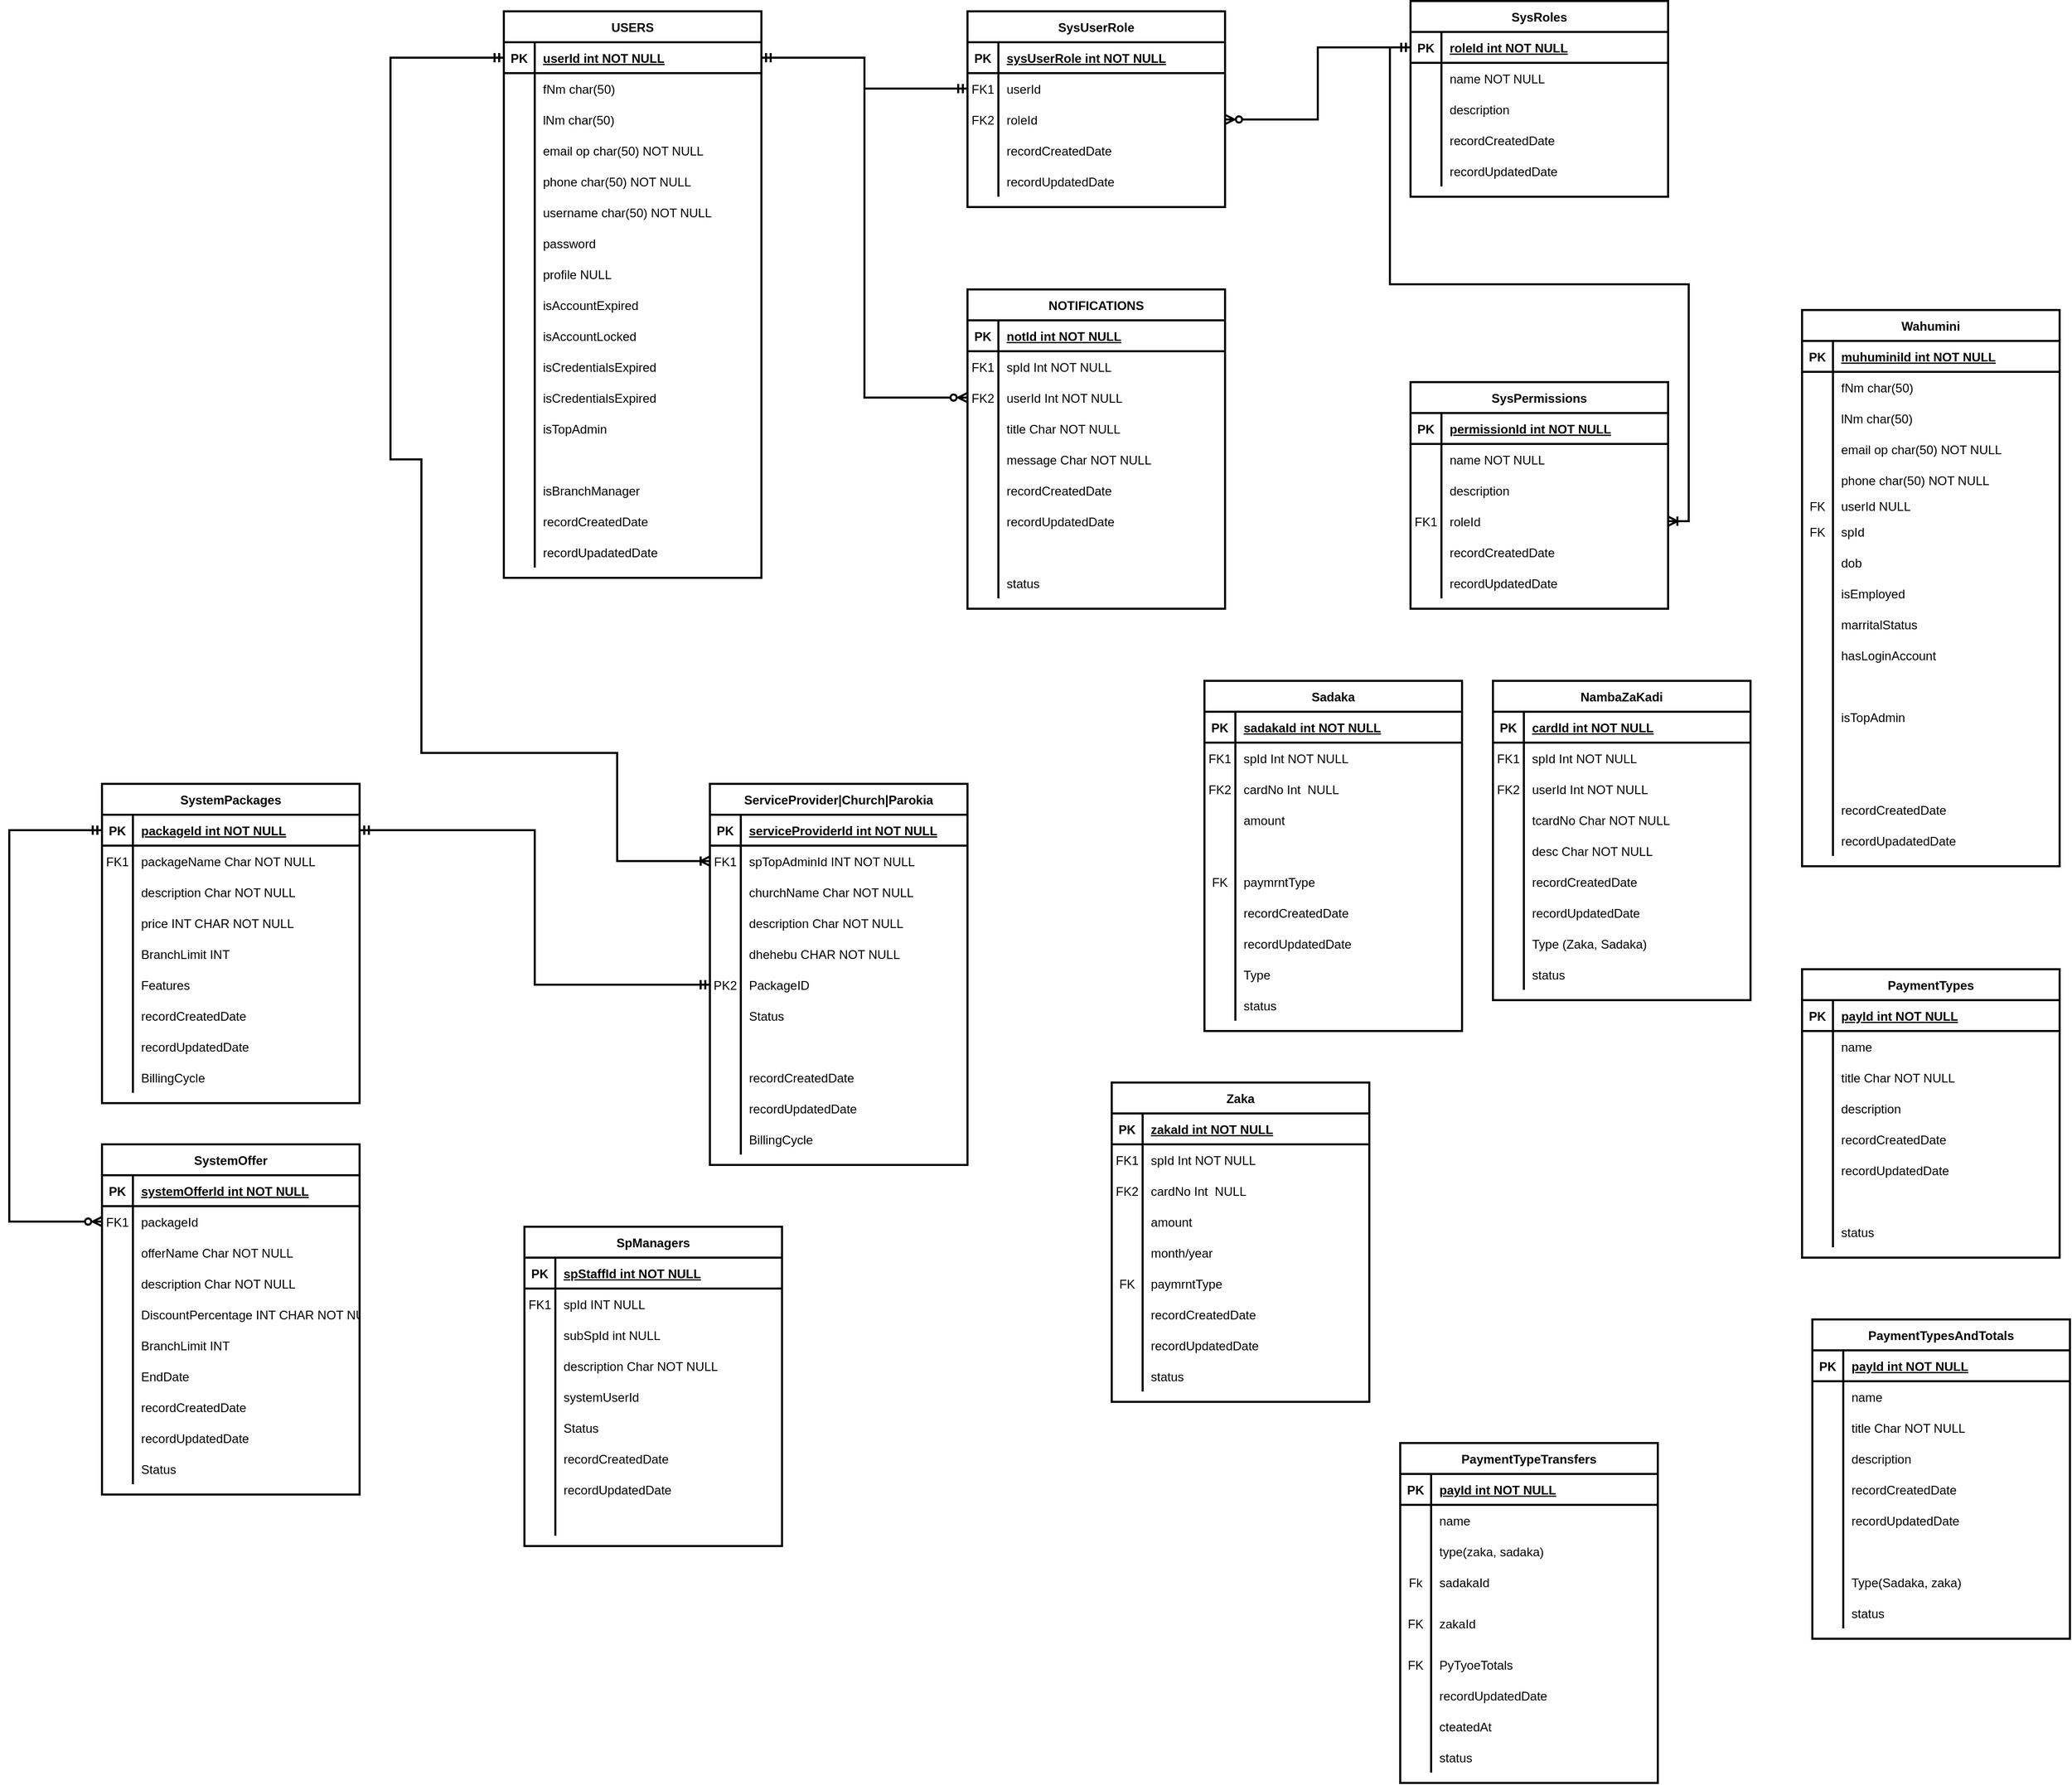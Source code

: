 <mxfile version="24.7.5">
  <diagram name="Page-1" id="hvt2yFadQQCV7hKMt8B3">
    <mxGraphModel dx="1899" dy="2957" grid="1" gridSize="10" guides="1" tooltips="1" connect="1" arrows="1" fold="1" page="1" pageScale="1" pageWidth="850" pageHeight="1100" math="0" shadow="0">
      <root>
        <mxCell id="0" />
        <mxCell id="1" parent="0" />
        <mxCell id="Pxig9LTWRLdbL3mL2Zpe-1" value="USERS" style="shape=table;startSize=30;container=1;collapsible=1;childLayout=tableLayout;fixedRows=1;rowLines=0;fontStyle=1;align=center;resizeLast=1;strokeWidth=2;" parent="1" vertex="1">
          <mxGeometry x="-140" y="-1300" width="250" height="550" as="geometry" />
        </mxCell>
        <mxCell id="Pxig9LTWRLdbL3mL2Zpe-2" value="" style="shape=partialRectangle;collapsible=0;dropTarget=0;pointerEvents=0;fillColor=none;points=[[0,0.5],[1,0.5]];portConstraint=eastwest;top=0;left=0;right=0;bottom=1;strokeWidth=2;" parent="Pxig9LTWRLdbL3mL2Zpe-1" vertex="1">
          <mxGeometry y="30" width="250" height="30" as="geometry" />
        </mxCell>
        <mxCell id="Pxig9LTWRLdbL3mL2Zpe-3" value="PK" style="shape=partialRectangle;overflow=hidden;connectable=0;fillColor=none;top=0;left=0;bottom=0;right=0;fontStyle=1;strokeWidth=2;" parent="Pxig9LTWRLdbL3mL2Zpe-2" vertex="1">
          <mxGeometry width="30" height="30" as="geometry">
            <mxRectangle width="30" height="30" as="alternateBounds" />
          </mxGeometry>
        </mxCell>
        <mxCell id="Pxig9LTWRLdbL3mL2Zpe-4" value="userId int NOT NULL " style="shape=partialRectangle;overflow=hidden;connectable=0;fillColor=none;top=0;left=0;bottom=0;right=0;align=left;spacingLeft=6;fontStyle=5;strokeWidth=2;" parent="Pxig9LTWRLdbL3mL2Zpe-2" vertex="1">
          <mxGeometry x="30" width="220" height="30" as="geometry">
            <mxRectangle width="220" height="30" as="alternateBounds" />
          </mxGeometry>
        </mxCell>
        <mxCell id="Pxig9LTWRLdbL3mL2Zpe-5" value="" style="shape=partialRectangle;collapsible=0;dropTarget=0;pointerEvents=0;fillColor=none;points=[[0,0.5],[1,0.5]];portConstraint=eastwest;top=0;left=0;right=0;bottom=0;strokeWidth=2;" parent="Pxig9LTWRLdbL3mL2Zpe-1" vertex="1">
          <mxGeometry y="60" width="250" height="30" as="geometry" />
        </mxCell>
        <mxCell id="Pxig9LTWRLdbL3mL2Zpe-6" value="" style="shape=partialRectangle;overflow=hidden;connectable=0;fillColor=none;top=0;left=0;bottom=0;right=0;strokeWidth=2;" parent="Pxig9LTWRLdbL3mL2Zpe-5" vertex="1">
          <mxGeometry width="30" height="30" as="geometry">
            <mxRectangle width="30" height="30" as="alternateBounds" />
          </mxGeometry>
        </mxCell>
        <mxCell id="Pxig9LTWRLdbL3mL2Zpe-7" value="fNm char(50)" style="shape=partialRectangle;overflow=hidden;connectable=0;fillColor=none;top=0;left=0;bottom=0;right=0;align=left;spacingLeft=6;strokeWidth=2;" parent="Pxig9LTWRLdbL3mL2Zpe-5" vertex="1">
          <mxGeometry x="30" width="220" height="30" as="geometry">
            <mxRectangle width="220" height="30" as="alternateBounds" />
          </mxGeometry>
        </mxCell>
        <mxCell id="Pxig9LTWRLdbL3mL2Zpe-8" value="" style="shape=partialRectangle;collapsible=0;dropTarget=0;pointerEvents=0;fillColor=none;points=[[0,0.5],[1,0.5]];portConstraint=eastwest;top=0;left=0;right=0;bottom=0;strokeWidth=2;" parent="Pxig9LTWRLdbL3mL2Zpe-1" vertex="1">
          <mxGeometry y="90" width="250" height="30" as="geometry" />
        </mxCell>
        <mxCell id="Pxig9LTWRLdbL3mL2Zpe-9" value="" style="shape=partialRectangle;overflow=hidden;connectable=0;fillColor=none;top=0;left=0;bottom=0;right=0;strokeWidth=2;" parent="Pxig9LTWRLdbL3mL2Zpe-8" vertex="1">
          <mxGeometry width="30" height="30" as="geometry">
            <mxRectangle width="30" height="30" as="alternateBounds" />
          </mxGeometry>
        </mxCell>
        <mxCell id="Pxig9LTWRLdbL3mL2Zpe-10" value="lNm char(50)" style="shape=partialRectangle;overflow=hidden;connectable=0;fillColor=none;top=0;left=0;bottom=0;right=0;align=left;spacingLeft=6;strokeWidth=2;" parent="Pxig9LTWRLdbL3mL2Zpe-8" vertex="1">
          <mxGeometry x="30" width="220" height="30" as="geometry">
            <mxRectangle width="220" height="30" as="alternateBounds" />
          </mxGeometry>
        </mxCell>
        <mxCell id="Pxig9LTWRLdbL3mL2Zpe-11" value="" style="shape=partialRectangle;collapsible=0;dropTarget=0;pointerEvents=0;fillColor=none;points=[[0,0.5],[1,0.5]];portConstraint=eastwest;top=0;left=0;right=0;bottom=0;strokeWidth=2;" parent="Pxig9LTWRLdbL3mL2Zpe-1" vertex="1">
          <mxGeometry y="120" width="250" height="30" as="geometry" />
        </mxCell>
        <mxCell id="Pxig9LTWRLdbL3mL2Zpe-12" value="" style="shape=partialRectangle;overflow=hidden;connectable=0;fillColor=none;top=0;left=0;bottom=0;right=0;strokeWidth=2;" parent="Pxig9LTWRLdbL3mL2Zpe-11" vertex="1">
          <mxGeometry width="30" height="30" as="geometry">
            <mxRectangle width="30" height="30" as="alternateBounds" />
          </mxGeometry>
        </mxCell>
        <mxCell id="Pxig9LTWRLdbL3mL2Zpe-13" value="email op char(50) NOT NULL" style="shape=partialRectangle;overflow=hidden;connectable=0;fillColor=none;top=0;left=0;bottom=0;right=0;align=left;spacingLeft=6;strokeWidth=2;" parent="Pxig9LTWRLdbL3mL2Zpe-11" vertex="1">
          <mxGeometry x="30" width="220" height="30" as="geometry">
            <mxRectangle width="220" height="30" as="alternateBounds" />
          </mxGeometry>
        </mxCell>
        <mxCell id="Pxig9LTWRLdbL3mL2Zpe-14" value="" style="shape=partialRectangle;collapsible=0;dropTarget=0;pointerEvents=0;fillColor=none;points=[[0,0.5],[1,0.5]];portConstraint=eastwest;top=0;left=0;right=0;bottom=0;strokeWidth=2;" parent="Pxig9LTWRLdbL3mL2Zpe-1" vertex="1">
          <mxGeometry y="150" width="250" height="30" as="geometry" />
        </mxCell>
        <mxCell id="Pxig9LTWRLdbL3mL2Zpe-15" value="" style="shape=partialRectangle;overflow=hidden;connectable=0;fillColor=none;top=0;left=0;bottom=0;right=0;strokeWidth=2;" parent="Pxig9LTWRLdbL3mL2Zpe-14" vertex="1">
          <mxGeometry width="30" height="30" as="geometry">
            <mxRectangle width="30" height="30" as="alternateBounds" />
          </mxGeometry>
        </mxCell>
        <mxCell id="Pxig9LTWRLdbL3mL2Zpe-16" value="phone char(50) NOT NULL" style="shape=partialRectangle;overflow=hidden;connectable=0;fillColor=none;top=0;left=0;bottom=0;right=0;align=left;spacingLeft=6;strokeWidth=2;" parent="Pxig9LTWRLdbL3mL2Zpe-14" vertex="1">
          <mxGeometry x="30" width="220" height="30" as="geometry">
            <mxRectangle width="220" height="30" as="alternateBounds" />
          </mxGeometry>
        </mxCell>
        <mxCell id="Pxig9LTWRLdbL3mL2Zpe-17" value="" style="shape=partialRectangle;collapsible=0;dropTarget=0;pointerEvents=0;fillColor=none;points=[[0,0.5],[1,0.5]];portConstraint=eastwest;top=0;left=0;right=0;bottom=0;strokeWidth=2;" parent="Pxig9LTWRLdbL3mL2Zpe-1" vertex="1">
          <mxGeometry y="180" width="250" height="30" as="geometry" />
        </mxCell>
        <mxCell id="Pxig9LTWRLdbL3mL2Zpe-18" value="" style="shape=partialRectangle;overflow=hidden;connectable=0;fillColor=none;top=0;left=0;bottom=0;right=0;strokeWidth=2;" parent="Pxig9LTWRLdbL3mL2Zpe-17" vertex="1">
          <mxGeometry width="30" height="30" as="geometry">
            <mxRectangle width="30" height="30" as="alternateBounds" />
          </mxGeometry>
        </mxCell>
        <mxCell id="Pxig9LTWRLdbL3mL2Zpe-19" value="username char(50) NOT NULL" style="shape=partialRectangle;overflow=hidden;connectable=0;fillColor=none;top=0;left=0;bottom=0;right=0;align=left;spacingLeft=6;strokeWidth=2;" parent="Pxig9LTWRLdbL3mL2Zpe-17" vertex="1">
          <mxGeometry x="30" width="220" height="30" as="geometry">
            <mxRectangle width="220" height="30" as="alternateBounds" />
          </mxGeometry>
        </mxCell>
        <mxCell id="Pxig9LTWRLdbL3mL2Zpe-20" value="" style="shape=partialRectangle;collapsible=0;dropTarget=0;pointerEvents=0;fillColor=none;points=[[0,0.5],[1,0.5]];portConstraint=eastwest;top=0;left=0;right=0;bottom=0;strokeWidth=2;" parent="Pxig9LTWRLdbL3mL2Zpe-1" vertex="1">
          <mxGeometry y="210" width="250" height="30" as="geometry" />
        </mxCell>
        <mxCell id="Pxig9LTWRLdbL3mL2Zpe-21" value="" style="shape=partialRectangle;overflow=hidden;connectable=0;fillColor=none;top=0;left=0;bottom=0;right=0;strokeWidth=2;" parent="Pxig9LTWRLdbL3mL2Zpe-20" vertex="1">
          <mxGeometry width="30" height="30" as="geometry">
            <mxRectangle width="30" height="30" as="alternateBounds" />
          </mxGeometry>
        </mxCell>
        <mxCell id="Pxig9LTWRLdbL3mL2Zpe-22" value="password" style="shape=partialRectangle;overflow=hidden;connectable=0;fillColor=none;top=0;left=0;bottom=0;right=0;align=left;spacingLeft=6;strokeWidth=2;" parent="Pxig9LTWRLdbL3mL2Zpe-20" vertex="1">
          <mxGeometry x="30" width="220" height="30" as="geometry">
            <mxRectangle width="220" height="30" as="alternateBounds" />
          </mxGeometry>
        </mxCell>
        <mxCell id="Pxig9LTWRLdbL3mL2Zpe-23" value="" style="shape=partialRectangle;collapsible=0;dropTarget=0;pointerEvents=0;fillColor=none;points=[[0,0.5],[1,0.5]];portConstraint=eastwest;top=0;left=0;right=0;bottom=0;strokeWidth=2;" parent="Pxig9LTWRLdbL3mL2Zpe-1" vertex="1">
          <mxGeometry y="240" width="250" height="30" as="geometry" />
        </mxCell>
        <mxCell id="Pxig9LTWRLdbL3mL2Zpe-24" value="" style="shape=partialRectangle;overflow=hidden;connectable=0;fillColor=none;top=0;left=0;bottom=0;right=0;strokeWidth=2;" parent="Pxig9LTWRLdbL3mL2Zpe-23" vertex="1">
          <mxGeometry width="30" height="30" as="geometry">
            <mxRectangle width="30" height="30" as="alternateBounds" />
          </mxGeometry>
        </mxCell>
        <mxCell id="Pxig9LTWRLdbL3mL2Zpe-25" value="profile NULL" style="shape=partialRectangle;overflow=hidden;connectable=0;fillColor=none;top=0;left=0;bottom=0;right=0;align=left;spacingLeft=6;strokeWidth=2;" parent="Pxig9LTWRLdbL3mL2Zpe-23" vertex="1">
          <mxGeometry x="30" width="220" height="30" as="geometry">
            <mxRectangle width="220" height="30" as="alternateBounds" />
          </mxGeometry>
        </mxCell>
        <mxCell id="Pxig9LTWRLdbL3mL2Zpe-26" value="" style="shape=partialRectangle;collapsible=0;dropTarget=0;pointerEvents=0;fillColor=none;points=[[0,0.5],[1,0.5]];portConstraint=eastwest;top=0;left=0;right=0;bottom=0;strokeWidth=2;" parent="Pxig9LTWRLdbL3mL2Zpe-1" vertex="1">
          <mxGeometry y="270" width="250" height="30" as="geometry" />
        </mxCell>
        <mxCell id="Pxig9LTWRLdbL3mL2Zpe-27" value="" style="shape=partialRectangle;overflow=hidden;connectable=0;fillColor=none;top=0;left=0;bottom=0;right=0;strokeWidth=2;" parent="Pxig9LTWRLdbL3mL2Zpe-26" vertex="1">
          <mxGeometry width="30" height="30" as="geometry">
            <mxRectangle width="30" height="30" as="alternateBounds" />
          </mxGeometry>
        </mxCell>
        <mxCell id="Pxig9LTWRLdbL3mL2Zpe-28" value="isAccountExpired" style="shape=partialRectangle;overflow=hidden;connectable=0;fillColor=none;top=0;left=0;bottom=0;right=0;align=left;spacingLeft=6;strokeWidth=2;" parent="Pxig9LTWRLdbL3mL2Zpe-26" vertex="1">
          <mxGeometry x="30" width="220" height="30" as="geometry">
            <mxRectangle width="220" height="30" as="alternateBounds" />
          </mxGeometry>
        </mxCell>
        <mxCell id="Pxig9LTWRLdbL3mL2Zpe-29" value="" style="shape=partialRectangle;collapsible=0;dropTarget=0;pointerEvents=0;fillColor=none;points=[[0,0.5],[1,0.5]];portConstraint=eastwest;top=0;left=0;right=0;bottom=0;strokeWidth=2;" parent="Pxig9LTWRLdbL3mL2Zpe-1" vertex="1">
          <mxGeometry y="300" width="250" height="30" as="geometry" />
        </mxCell>
        <mxCell id="Pxig9LTWRLdbL3mL2Zpe-30" value="" style="shape=partialRectangle;overflow=hidden;connectable=0;fillColor=none;top=0;left=0;bottom=0;right=0;strokeWidth=2;" parent="Pxig9LTWRLdbL3mL2Zpe-29" vertex="1">
          <mxGeometry width="30" height="30" as="geometry">
            <mxRectangle width="30" height="30" as="alternateBounds" />
          </mxGeometry>
        </mxCell>
        <mxCell id="Pxig9LTWRLdbL3mL2Zpe-31" value="isAccountLocked" style="shape=partialRectangle;overflow=hidden;connectable=0;fillColor=none;top=0;left=0;bottom=0;right=0;align=left;spacingLeft=6;strokeWidth=2;" parent="Pxig9LTWRLdbL3mL2Zpe-29" vertex="1">
          <mxGeometry x="30" width="220" height="30" as="geometry">
            <mxRectangle width="220" height="30" as="alternateBounds" />
          </mxGeometry>
        </mxCell>
        <mxCell id="Pxig9LTWRLdbL3mL2Zpe-32" value="" style="shape=partialRectangle;collapsible=0;dropTarget=0;pointerEvents=0;fillColor=none;points=[[0,0.5],[1,0.5]];portConstraint=eastwest;top=0;left=0;right=0;bottom=0;strokeWidth=2;" parent="Pxig9LTWRLdbL3mL2Zpe-1" vertex="1">
          <mxGeometry y="330" width="250" height="30" as="geometry" />
        </mxCell>
        <mxCell id="Pxig9LTWRLdbL3mL2Zpe-33" value="" style="shape=partialRectangle;overflow=hidden;connectable=0;fillColor=none;top=0;left=0;bottom=0;right=0;strokeWidth=2;" parent="Pxig9LTWRLdbL3mL2Zpe-32" vertex="1">
          <mxGeometry width="30" height="30" as="geometry">
            <mxRectangle width="30" height="30" as="alternateBounds" />
          </mxGeometry>
        </mxCell>
        <mxCell id="Pxig9LTWRLdbL3mL2Zpe-34" value="isCredentialsExpired" style="shape=partialRectangle;overflow=hidden;connectable=0;fillColor=none;top=0;left=0;bottom=0;right=0;align=left;spacingLeft=6;strokeWidth=2;" parent="Pxig9LTWRLdbL3mL2Zpe-32" vertex="1">
          <mxGeometry x="30" width="220" height="30" as="geometry">
            <mxRectangle width="220" height="30" as="alternateBounds" />
          </mxGeometry>
        </mxCell>
        <mxCell id="Pxig9LTWRLdbL3mL2Zpe-35" value="" style="shape=partialRectangle;collapsible=0;dropTarget=0;pointerEvents=0;fillColor=none;points=[[0,0.5],[1,0.5]];portConstraint=eastwest;top=0;left=0;right=0;bottom=0;strokeWidth=2;" parent="Pxig9LTWRLdbL3mL2Zpe-1" vertex="1">
          <mxGeometry y="360" width="250" height="30" as="geometry" />
        </mxCell>
        <mxCell id="Pxig9LTWRLdbL3mL2Zpe-36" value="" style="shape=partialRectangle;overflow=hidden;connectable=0;fillColor=none;top=0;left=0;bottom=0;right=0;strokeWidth=2;" parent="Pxig9LTWRLdbL3mL2Zpe-35" vertex="1">
          <mxGeometry width="30" height="30" as="geometry">
            <mxRectangle width="30" height="30" as="alternateBounds" />
          </mxGeometry>
        </mxCell>
        <mxCell id="Pxig9LTWRLdbL3mL2Zpe-37" value="isCredentialsExpired" style="shape=partialRectangle;overflow=hidden;connectable=0;fillColor=none;top=0;left=0;bottom=0;right=0;align=left;spacingLeft=6;strokeWidth=2;" parent="Pxig9LTWRLdbL3mL2Zpe-35" vertex="1">
          <mxGeometry x="30" width="220" height="30" as="geometry">
            <mxRectangle width="220" height="30" as="alternateBounds" />
          </mxGeometry>
        </mxCell>
        <mxCell id="Pxig9LTWRLdbL3mL2Zpe-38" value="" style="shape=partialRectangle;collapsible=0;dropTarget=0;pointerEvents=0;fillColor=none;points=[[0,0.5],[1,0.5]];portConstraint=eastwest;top=0;left=0;right=0;bottom=0;strokeWidth=2;" parent="Pxig9LTWRLdbL3mL2Zpe-1" vertex="1">
          <mxGeometry y="390" width="250" height="30" as="geometry" />
        </mxCell>
        <mxCell id="Pxig9LTWRLdbL3mL2Zpe-39" value="" style="shape=partialRectangle;overflow=hidden;connectable=0;fillColor=none;top=0;left=0;bottom=0;right=0;strokeWidth=2;" parent="Pxig9LTWRLdbL3mL2Zpe-38" vertex="1">
          <mxGeometry width="30" height="30" as="geometry">
            <mxRectangle width="30" height="30" as="alternateBounds" />
          </mxGeometry>
        </mxCell>
        <mxCell id="Pxig9LTWRLdbL3mL2Zpe-40" value="isTopAdmin" style="shape=partialRectangle;overflow=hidden;connectable=0;fillColor=none;top=0;left=0;bottom=0;right=0;align=left;spacingLeft=6;strokeWidth=2;" parent="Pxig9LTWRLdbL3mL2Zpe-38" vertex="1">
          <mxGeometry x="30" width="220" height="30" as="geometry">
            <mxRectangle width="220" height="30" as="alternateBounds" />
          </mxGeometry>
        </mxCell>
        <mxCell id="Pxig9LTWRLdbL3mL2Zpe-41" value="" style="shape=partialRectangle;collapsible=0;dropTarget=0;pointerEvents=0;fillColor=none;points=[[0,0.5],[1,0.5]];portConstraint=eastwest;top=0;left=0;right=0;bottom=0;strokeWidth=2;" parent="Pxig9LTWRLdbL3mL2Zpe-1" vertex="1">
          <mxGeometry y="420" width="250" height="30" as="geometry" />
        </mxCell>
        <mxCell id="Pxig9LTWRLdbL3mL2Zpe-42" value="" style="shape=partialRectangle;overflow=hidden;connectable=0;fillColor=none;top=0;left=0;bottom=0;right=0;strokeWidth=2;" parent="Pxig9LTWRLdbL3mL2Zpe-41" vertex="1">
          <mxGeometry width="30" height="30" as="geometry">
            <mxRectangle width="30" height="30" as="alternateBounds" />
          </mxGeometry>
        </mxCell>
        <mxCell id="Pxig9LTWRLdbL3mL2Zpe-43" value="" style="shape=partialRectangle;overflow=hidden;connectable=0;fillColor=none;top=0;left=0;bottom=0;right=0;align=left;spacingLeft=6;strokeWidth=2;" parent="Pxig9LTWRLdbL3mL2Zpe-41" vertex="1">
          <mxGeometry x="30" width="220" height="30" as="geometry">
            <mxRectangle width="220" height="30" as="alternateBounds" />
          </mxGeometry>
        </mxCell>
        <mxCell id="Pxig9LTWRLdbL3mL2Zpe-44" value="" style="shape=partialRectangle;collapsible=0;dropTarget=0;pointerEvents=0;fillColor=none;points=[[0,0.5],[1,0.5]];portConstraint=eastwest;top=0;left=0;right=0;bottom=0;strokeWidth=2;" parent="Pxig9LTWRLdbL3mL2Zpe-1" vertex="1">
          <mxGeometry y="450" width="250" height="30" as="geometry" />
        </mxCell>
        <mxCell id="Pxig9LTWRLdbL3mL2Zpe-45" value="" style="shape=partialRectangle;overflow=hidden;connectable=0;fillColor=none;top=0;left=0;bottom=0;right=0;strokeWidth=2;" parent="Pxig9LTWRLdbL3mL2Zpe-44" vertex="1">
          <mxGeometry width="30" height="30" as="geometry">
            <mxRectangle width="30" height="30" as="alternateBounds" />
          </mxGeometry>
        </mxCell>
        <mxCell id="Pxig9LTWRLdbL3mL2Zpe-46" value="isBranchManager" style="shape=partialRectangle;overflow=hidden;connectable=0;fillColor=none;top=0;left=0;bottom=0;right=0;align=left;spacingLeft=6;strokeWidth=2;" parent="Pxig9LTWRLdbL3mL2Zpe-44" vertex="1">
          <mxGeometry x="30" width="220" height="30" as="geometry">
            <mxRectangle width="220" height="30" as="alternateBounds" />
          </mxGeometry>
        </mxCell>
        <mxCell id="Pxig9LTWRLdbL3mL2Zpe-47" value="" style="shape=partialRectangle;collapsible=0;dropTarget=0;pointerEvents=0;fillColor=none;points=[[0,0.5],[1,0.5]];portConstraint=eastwest;top=0;left=0;right=0;bottom=0;strokeWidth=2;" parent="Pxig9LTWRLdbL3mL2Zpe-1" vertex="1">
          <mxGeometry y="480" width="250" height="30" as="geometry" />
        </mxCell>
        <mxCell id="Pxig9LTWRLdbL3mL2Zpe-48" value="" style="shape=partialRectangle;overflow=hidden;connectable=0;fillColor=none;top=0;left=0;bottom=0;right=0;strokeWidth=2;" parent="Pxig9LTWRLdbL3mL2Zpe-47" vertex="1">
          <mxGeometry width="30" height="30" as="geometry">
            <mxRectangle width="30" height="30" as="alternateBounds" />
          </mxGeometry>
        </mxCell>
        <mxCell id="Pxig9LTWRLdbL3mL2Zpe-49" value="recordCreatedDate" style="shape=partialRectangle;overflow=hidden;connectable=0;fillColor=none;top=0;left=0;bottom=0;right=0;align=left;spacingLeft=6;strokeWidth=2;" parent="Pxig9LTWRLdbL3mL2Zpe-47" vertex="1">
          <mxGeometry x="30" width="220" height="30" as="geometry">
            <mxRectangle width="220" height="30" as="alternateBounds" />
          </mxGeometry>
        </mxCell>
        <mxCell id="Pxig9LTWRLdbL3mL2Zpe-50" value="" style="shape=partialRectangle;collapsible=0;dropTarget=0;pointerEvents=0;fillColor=none;points=[[0,0.5],[1,0.5]];portConstraint=eastwest;top=0;left=0;right=0;bottom=0;strokeWidth=2;" parent="Pxig9LTWRLdbL3mL2Zpe-1" vertex="1">
          <mxGeometry y="510" width="250" height="30" as="geometry" />
        </mxCell>
        <mxCell id="Pxig9LTWRLdbL3mL2Zpe-51" value="" style="shape=partialRectangle;overflow=hidden;connectable=0;fillColor=none;top=0;left=0;bottom=0;right=0;strokeWidth=2;" parent="Pxig9LTWRLdbL3mL2Zpe-50" vertex="1">
          <mxGeometry width="30" height="30" as="geometry">
            <mxRectangle width="30" height="30" as="alternateBounds" />
          </mxGeometry>
        </mxCell>
        <mxCell id="Pxig9LTWRLdbL3mL2Zpe-52" value="recordUpadatedDate" style="shape=partialRectangle;overflow=hidden;connectable=0;fillColor=none;top=0;left=0;bottom=0;right=0;align=left;spacingLeft=6;strokeWidth=2;" parent="Pxig9LTWRLdbL3mL2Zpe-50" vertex="1">
          <mxGeometry x="30" width="220" height="30" as="geometry">
            <mxRectangle width="220" height="30" as="alternateBounds" />
          </mxGeometry>
        </mxCell>
        <mxCell id="Pxig9LTWRLdbL3mL2Zpe-53" value="SysRoles" style="shape=table;startSize=30;container=1;collapsible=1;childLayout=tableLayout;fixedRows=1;rowLines=0;fontStyle=1;align=center;resizeLast=1;strokeWidth=2;" parent="1" vertex="1">
          <mxGeometry x="740" y="-1310" width="250" height="190" as="geometry" />
        </mxCell>
        <mxCell id="Pxig9LTWRLdbL3mL2Zpe-54" value="" style="shape=partialRectangle;collapsible=0;dropTarget=0;pointerEvents=0;fillColor=none;points=[[0,0.5],[1,0.5]];portConstraint=eastwest;top=0;left=0;right=0;bottom=1;strokeWidth=2;" parent="Pxig9LTWRLdbL3mL2Zpe-53" vertex="1">
          <mxGeometry y="30" width="250" height="30" as="geometry" />
        </mxCell>
        <mxCell id="Pxig9LTWRLdbL3mL2Zpe-55" value="PK" style="shape=partialRectangle;overflow=hidden;connectable=0;fillColor=none;top=0;left=0;bottom=0;right=0;fontStyle=1;strokeWidth=2;" parent="Pxig9LTWRLdbL3mL2Zpe-54" vertex="1">
          <mxGeometry width="30" height="30" as="geometry">
            <mxRectangle width="30" height="30" as="alternateBounds" />
          </mxGeometry>
        </mxCell>
        <mxCell id="Pxig9LTWRLdbL3mL2Zpe-56" value="roleId int NOT NULL " style="shape=partialRectangle;overflow=hidden;connectable=0;fillColor=none;top=0;left=0;bottom=0;right=0;align=left;spacingLeft=6;fontStyle=5;strokeWidth=2;" parent="Pxig9LTWRLdbL3mL2Zpe-54" vertex="1">
          <mxGeometry x="30" width="220" height="30" as="geometry">
            <mxRectangle width="220" height="30" as="alternateBounds" />
          </mxGeometry>
        </mxCell>
        <mxCell id="Pxig9LTWRLdbL3mL2Zpe-57" value="" style="shape=partialRectangle;collapsible=0;dropTarget=0;pointerEvents=0;fillColor=none;points=[[0,0.5],[1,0.5]];portConstraint=eastwest;top=0;left=0;right=0;bottom=0;strokeWidth=2;" parent="Pxig9LTWRLdbL3mL2Zpe-53" vertex="1">
          <mxGeometry y="60" width="250" height="30" as="geometry" />
        </mxCell>
        <mxCell id="Pxig9LTWRLdbL3mL2Zpe-58" value="" style="shape=partialRectangle;overflow=hidden;connectable=0;fillColor=none;top=0;left=0;bottom=0;right=0;strokeWidth=2;" parent="Pxig9LTWRLdbL3mL2Zpe-57" vertex="1">
          <mxGeometry width="30" height="30" as="geometry">
            <mxRectangle width="30" height="30" as="alternateBounds" />
          </mxGeometry>
        </mxCell>
        <mxCell id="Pxig9LTWRLdbL3mL2Zpe-59" value="name NOT NULL" style="shape=partialRectangle;overflow=hidden;connectable=0;fillColor=none;top=0;left=0;bottom=0;right=0;align=left;spacingLeft=6;strokeWidth=2;" parent="Pxig9LTWRLdbL3mL2Zpe-57" vertex="1">
          <mxGeometry x="30" width="220" height="30" as="geometry">
            <mxRectangle width="220" height="30" as="alternateBounds" />
          </mxGeometry>
        </mxCell>
        <mxCell id="Pxig9LTWRLdbL3mL2Zpe-60" value="" style="shape=partialRectangle;collapsible=0;dropTarget=0;pointerEvents=0;fillColor=none;points=[[0,0.5],[1,0.5]];portConstraint=eastwest;top=0;left=0;right=0;bottom=0;strokeWidth=2;" parent="Pxig9LTWRLdbL3mL2Zpe-53" vertex="1">
          <mxGeometry y="90" width="250" height="30" as="geometry" />
        </mxCell>
        <mxCell id="Pxig9LTWRLdbL3mL2Zpe-61" value="" style="shape=partialRectangle;overflow=hidden;connectable=0;fillColor=none;top=0;left=0;bottom=0;right=0;strokeWidth=2;" parent="Pxig9LTWRLdbL3mL2Zpe-60" vertex="1">
          <mxGeometry width="30" height="30" as="geometry">
            <mxRectangle width="30" height="30" as="alternateBounds" />
          </mxGeometry>
        </mxCell>
        <mxCell id="Pxig9LTWRLdbL3mL2Zpe-62" value="description" style="shape=partialRectangle;overflow=hidden;connectable=0;fillColor=none;top=0;left=0;bottom=0;right=0;align=left;spacingLeft=6;strokeWidth=2;" parent="Pxig9LTWRLdbL3mL2Zpe-60" vertex="1">
          <mxGeometry x="30" width="220" height="30" as="geometry">
            <mxRectangle width="220" height="30" as="alternateBounds" />
          </mxGeometry>
        </mxCell>
        <mxCell id="Pxig9LTWRLdbL3mL2Zpe-63" value="" style="shape=partialRectangle;collapsible=0;dropTarget=0;pointerEvents=0;fillColor=none;points=[[0,0.5],[1,0.5]];portConstraint=eastwest;top=0;left=0;right=0;bottom=0;strokeWidth=2;" parent="Pxig9LTWRLdbL3mL2Zpe-53" vertex="1">
          <mxGeometry y="120" width="250" height="30" as="geometry" />
        </mxCell>
        <mxCell id="Pxig9LTWRLdbL3mL2Zpe-64" value="" style="shape=partialRectangle;overflow=hidden;connectable=0;fillColor=none;top=0;left=0;bottom=0;right=0;strokeWidth=2;" parent="Pxig9LTWRLdbL3mL2Zpe-63" vertex="1">
          <mxGeometry width="30" height="30" as="geometry">
            <mxRectangle width="30" height="30" as="alternateBounds" />
          </mxGeometry>
        </mxCell>
        <mxCell id="Pxig9LTWRLdbL3mL2Zpe-65" value="recordCreatedDate" style="shape=partialRectangle;overflow=hidden;connectable=0;fillColor=none;top=0;left=0;bottom=0;right=0;align=left;spacingLeft=6;strokeWidth=2;" parent="Pxig9LTWRLdbL3mL2Zpe-63" vertex="1">
          <mxGeometry x="30" width="220" height="30" as="geometry">
            <mxRectangle width="220" height="30" as="alternateBounds" />
          </mxGeometry>
        </mxCell>
        <mxCell id="Pxig9LTWRLdbL3mL2Zpe-66" value="" style="shape=partialRectangle;collapsible=0;dropTarget=0;pointerEvents=0;fillColor=none;points=[[0,0.5],[1,0.5]];portConstraint=eastwest;top=0;left=0;right=0;bottom=0;strokeWidth=2;" parent="Pxig9LTWRLdbL3mL2Zpe-53" vertex="1">
          <mxGeometry y="150" width="250" height="30" as="geometry" />
        </mxCell>
        <mxCell id="Pxig9LTWRLdbL3mL2Zpe-67" value="" style="shape=partialRectangle;overflow=hidden;connectable=0;fillColor=none;top=0;left=0;bottom=0;right=0;strokeWidth=2;" parent="Pxig9LTWRLdbL3mL2Zpe-66" vertex="1">
          <mxGeometry width="30" height="30" as="geometry">
            <mxRectangle width="30" height="30" as="alternateBounds" />
          </mxGeometry>
        </mxCell>
        <mxCell id="Pxig9LTWRLdbL3mL2Zpe-68" value="recordUpdatedDate" style="shape=partialRectangle;overflow=hidden;connectable=0;fillColor=none;top=0;left=0;bottom=0;right=0;align=left;spacingLeft=6;strokeWidth=2;" parent="Pxig9LTWRLdbL3mL2Zpe-66" vertex="1">
          <mxGeometry x="30" width="220" height="30" as="geometry">
            <mxRectangle width="220" height="30" as="alternateBounds" />
          </mxGeometry>
        </mxCell>
        <mxCell id="Pxig9LTWRLdbL3mL2Zpe-69" value="SysPermissions" style="shape=table;startSize=30;container=1;collapsible=1;childLayout=tableLayout;fixedRows=1;rowLines=0;fontStyle=1;align=center;resizeLast=1;strokeWidth=2;" parent="1" vertex="1">
          <mxGeometry x="740" y="-940" width="250" height="220" as="geometry" />
        </mxCell>
        <mxCell id="Pxig9LTWRLdbL3mL2Zpe-70" value="" style="shape=partialRectangle;collapsible=0;dropTarget=0;pointerEvents=0;fillColor=none;points=[[0,0.5],[1,0.5]];portConstraint=eastwest;top=0;left=0;right=0;bottom=1;strokeWidth=2;" parent="Pxig9LTWRLdbL3mL2Zpe-69" vertex="1">
          <mxGeometry y="30" width="250" height="30" as="geometry" />
        </mxCell>
        <mxCell id="Pxig9LTWRLdbL3mL2Zpe-71" value="PK" style="shape=partialRectangle;overflow=hidden;connectable=0;fillColor=none;top=0;left=0;bottom=0;right=0;fontStyle=1;strokeWidth=2;" parent="Pxig9LTWRLdbL3mL2Zpe-70" vertex="1">
          <mxGeometry width="30" height="30" as="geometry">
            <mxRectangle width="30" height="30" as="alternateBounds" />
          </mxGeometry>
        </mxCell>
        <mxCell id="Pxig9LTWRLdbL3mL2Zpe-72" value="permissionId int NOT NULL " style="shape=partialRectangle;overflow=hidden;connectable=0;fillColor=none;top=0;left=0;bottom=0;right=0;align=left;spacingLeft=6;fontStyle=5;strokeWidth=2;" parent="Pxig9LTWRLdbL3mL2Zpe-70" vertex="1">
          <mxGeometry x="30" width="220" height="30" as="geometry">
            <mxRectangle width="220" height="30" as="alternateBounds" />
          </mxGeometry>
        </mxCell>
        <mxCell id="Pxig9LTWRLdbL3mL2Zpe-73" value="" style="shape=partialRectangle;collapsible=0;dropTarget=0;pointerEvents=0;fillColor=none;points=[[0,0.5],[1,0.5]];portConstraint=eastwest;top=0;left=0;right=0;bottom=0;strokeWidth=2;" parent="Pxig9LTWRLdbL3mL2Zpe-69" vertex="1">
          <mxGeometry y="60" width="250" height="30" as="geometry" />
        </mxCell>
        <mxCell id="Pxig9LTWRLdbL3mL2Zpe-74" value="" style="shape=partialRectangle;overflow=hidden;connectable=0;fillColor=none;top=0;left=0;bottom=0;right=0;strokeWidth=2;" parent="Pxig9LTWRLdbL3mL2Zpe-73" vertex="1">
          <mxGeometry width="30" height="30" as="geometry">
            <mxRectangle width="30" height="30" as="alternateBounds" />
          </mxGeometry>
        </mxCell>
        <mxCell id="Pxig9LTWRLdbL3mL2Zpe-75" value="name NOT NULL" style="shape=partialRectangle;overflow=hidden;connectable=0;fillColor=none;top=0;left=0;bottom=0;right=0;align=left;spacingLeft=6;strokeWidth=2;" parent="Pxig9LTWRLdbL3mL2Zpe-73" vertex="1">
          <mxGeometry x="30" width="220" height="30" as="geometry">
            <mxRectangle width="220" height="30" as="alternateBounds" />
          </mxGeometry>
        </mxCell>
        <mxCell id="Pxig9LTWRLdbL3mL2Zpe-76" value="" style="shape=partialRectangle;collapsible=0;dropTarget=0;pointerEvents=0;fillColor=none;points=[[0,0.5],[1,0.5]];portConstraint=eastwest;top=0;left=0;right=0;bottom=0;strokeWidth=2;" parent="Pxig9LTWRLdbL3mL2Zpe-69" vertex="1">
          <mxGeometry y="90" width="250" height="30" as="geometry" />
        </mxCell>
        <mxCell id="Pxig9LTWRLdbL3mL2Zpe-77" value="" style="shape=partialRectangle;overflow=hidden;connectable=0;fillColor=none;top=0;left=0;bottom=0;right=0;strokeWidth=2;" parent="Pxig9LTWRLdbL3mL2Zpe-76" vertex="1">
          <mxGeometry width="30" height="30" as="geometry">
            <mxRectangle width="30" height="30" as="alternateBounds" />
          </mxGeometry>
        </mxCell>
        <mxCell id="Pxig9LTWRLdbL3mL2Zpe-78" value="description" style="shape=partialRectangle;overflow=hidden;connectable=0;fillColor=none;top=0;left=0;bottom=0;right=0;align=left;spacingLeft=6;strokeWidth=2;" parent="Pxig9LTWRLdbL3mL2Zpe-76" vertex="1">
          <mxGeometry x="30" width="220" height="30" as="geometry">
            <mxRectangle width="220" height="30" as="alternateBounds" />
          </mxGeometry>
        </mxCell>
        <mxCell id="Pxig9LTWRLdbL3mL2Zpe-79" value="" style="shape=partialRectangle;collapsible=0;dropTarget=0;pointerEvents=0;fillColor=none;points=[[0,0.5],[1,0.5]];portConstraint=eastwest;top=0;left=0;right=0;bottom=0;strokeWidth=2;" parent="Pxig9LTWRLdbL3mL2Zpe-69" vertex="1">
          <mxGeometry y="120" width="250" height="30" as="geometry" />
        </mxCell>
        <mxCell id="Pxig9LTWRLdbL3mL2Zpe-80" value="FK1" style="shape=partialRectangle;overflow=hidden;connectable=0;fillColor=none;top=0;left=0;bottom=0;right=0;strokeWidth=2;" parent="Pxig9LTWRLdbL3mL2Zpe-79" vertex="1">
          <mxGeometry width="30" height="30" as="geometry">
            <mxRectangle width="30" height="30" as="alternateBounds" />
          </mxGeometry>
        </mxCell>
        <mxCell id="Pxig9LTWRLdbL3mL2Zpe-81" value="roleId" style="shape=partialRectangle;overflow=hidden;connectable=0;fillColor=none;top=0;left=0;bottom=0;right=0;align=left;spacingLeft=6;strokeWidth=2;" parent="Pxig9LTWRLdbL3mL2Zpe-79" vertex="1">
          <mxGeometry x="30" width="220" height="30" as="geometry">
            <mxRectangle width="220" height="30" as="alternateBounds" />
          </mxGeometry>
        </mxCell>
        <mxCell id="Pxig9LTWRLdbL3mL2Zpe-82" value="" style="shape=partialRectangle;collapsible=0;dropTarget=0;pointerEvents=0;fillColor=none;points=[[0,0.5],[1,0.5]];portConstraint=eastwest;top=0;left=0;right=0;bottom=0;strokeWidth=2;" parent="Pxig9LTWRLdbL3mL2Zpe-69" vertex="1">
          <mxGeometry y="150" width="250" height="30" as="geometry" />
        </mxCell>
        <mxCell id="Pxig9LTWRLdbL3mL2Zpe-83" value="" style="shape=partialRectangle;overflow=hidden;connectable=0;fillColor=none;top=0;left=0;bottom=0;right=0;strokeWidth=2;" parent="Pxig9LTWRLdbL3mL2Zpe-82" vertex="1">
          <mxGeometry width="30" height="30" as="geometry">
            <mxRectangle width="30" height="30" as="alternateBounds" />
          </mxGeometry>
        </mxCell>
        <mxCell id="Pxig9LTWRLdbL3mL2Zpe-84" value="recordCreatedDate" style="shape=partialRectangle;overflow=hidden;connectable=0;fillColor=none;top=0;left=0;bottom=0;right=0;align=left;spacingLeft=6;strokeWidth=2;" parent="Pxig9LTWRLdbL3mL2Zpe-82" vertex="1">
          <mxGeometry x="30" width="220" height="30" as="geometry">
            <mxRectangle width="220" height="30" as="alternateBounds" />
          </mxGeometry>
        </mxCell>
        <mxCell id="Pxig9LTWRLdbL3mL2Zpe-85" value="" style="shape=partialRectangle;collapsible=0;dropTarget=0;pointerEvents=0;fillColor=none;points=[[0,0.5],[1,0.5]];portConstraint=eastwest;top=0;left=0;right=0;bottom=0;strokeWidth=2;" parent="Pxig9LTWRLdbL3mL2Zpe-69" vertex="1">
          <mxGeometry y="180" width="250" height="30" as="geometry" />
        </mxCell>
        <mxCell id="Pxig9LTWRLdbL3mL2Zpe-86" value="" style="shape=partialRectangle;overflow=hidden;connectable=0;fillColor=none;top=0;left=0;bottom=0;right=0;strokeWidth=2;" parent="Pxig9LTWRLdbL3mL2Zpe-85" vertex="1">
          <mxGeometry width="30" height="30" as="geometry">
            <mxRectangle width="30" height="30" as="alternateBounds" />
          </mxGeometry>
        </mxCell>
        <mxCell id="Pxig9LTWRLdbL3mL2Zpe-87" value="recordUpdatedDate" style="shape=partialRectangle;overflow=hidden;connectable=0;fillColor=none;top=0;left=0;bottom=0;right=0;align=left;spacingLeft=6;strokeWidth=2;" parent="Pxig9LTWRLdbL3mL2Zpe-85" vertex="1">
          <mxGeometry x="30" width="220" height="30" as="geometry">
            <mxRectangle width="220" height="30" as="alternateBounds" />
          </mxGeometry>
        </mxCell>
        <mxCell id="Pxig9LTWRLdbL3mL2Zpe-88" value="SysUserRole" style="shape=table;startSize=30;container=1;collapsible=1;childLayout=tableLayout;fixedRows=1;rowLines=0;fontStyle=1;align=center;resizeLast=1;strokeWidth=2;" parent="1" vertex="1">
          <mxGeometry x="310" y="-1300" width="250" height="190" as="geometry" />
        </mxCell>
        <mxCell id="Pxig9LTWRLdbL3mL2Zpe-89" value="" style="shape=partialRectangle;collapsible=0;dropTarget=0;pointerEvents=0;fillColor=none;points=[[0,0.5],[1,0.5]];portConstraint=eastwest;top=0;left=0;right=0;bottom=1;strokeWidth=2;" parent="Pxig9LTWRLdbL3mL2Zpe-88" vertex="1">
          <mxGeometry y="30" width="250" height="30" as="geometry" />
        </mxCell>
        <mxCell id="Pxig9LTWRLdbL3mL2Zpe-90" value="PK" style="shape=partialRectangle;overflow=hidden;connectable=0;fillColor=none;top=0;left=0;bottom=0;right=0;fontStyle=1;strokeWidth=2;" parent="Pxig9LTWRLdbL3mL2Zpe-89" vertex="1">
          <mxGeometry width="30" height="30" as="geometry">
            <mxRectangle width="30" height="30" as="alternateBounds" />
          </mxGeometry>
        </mxCell>
        <mxCell id="Pxig9LTWRLdbL3mL2Zpe-91" value="sysUserRole int NOT NULL " style="shape=partialRectangle;overflow=hidden;connectable=0;fillColor=none;top=0;left=0;bottom=0;right=0;align=left;spacingLeft=6;fontStyle=5;strokeWidth=2;" parent="Pxig9LTWRLdbL3mL2Zpe-89" vertex="1">
          <mxGeometry x="30" width="220" height="30" as="geometry">
            <mxRectangle width="220" height="30" as="alternateBounds" />
          </mxGeometry>
        </mxCell>
        <mxCell id="Pxig9LTWRLdbL3mL2Zpe-92" value="" style="shape=partialRectangle;collapsible=0;dropTarget=0;pointerEvents=0;fillColor=none;points=[[0,0.5],[1,0.5]];portConstraint=eastwest;top=0;left=0;right=0;bottom=0;strokeWidth=2;" parent="Pxig9LTWRLdbL3mL2Zpe-88" vertex="1">
          <mxGeometry y="60" width="250" height="30" as="geometry" />
        </mxCell>
        <mxCell id="Pxig9LTWRLdbL3mL2Zpe-93" value="FK1" style="shape=partialRectangle;overflow=hidden;connectable=0;fillColor=none;top=0;left=0;bottom=0;right=0;strokeWidth=2;" parent="Pxig9LTWRLdbL3mL2Zpe-92" vertex="1">
          <mxGeometry width="30" height="30" as="geometry">
            <mxRectangle width="30" height="30" as="alternateBounds" />
          </mxGeometry>
        </mxCell>
        <mxCell id="Pxig9LTWRLdbL3mL2Zpe-94" value="userId" style="shape=partialRectangle;overflow=hidden;connectable=0;fillColor=none;top=0;left=0;bottom=0;right=0;align=left;spacingLeft=6;strokeWidth=2;" parent="Pxig9LTWRLdbL3mL2Zpe-92" vertex="1">
          <mxGeometry x="30" width="220" height="30" as="geometry">
            <mxRectangle width="220" height="30" as="alternateBounds" />
          </mxGeometry>
        </mxCell>
        <mxCell id="Pxig9LTWRLdbL3mL2Zpe-95" value="" style="shape=partialRectangle;collapsible=0;dropTarget=0;pointerEvents=0;fillColor=none;points=[[0,0.5],[1,0.5]];portConstraint=eastwest;top=0;left=0;right=0;bottom=0;strokeWidth=2;" parent="Pxig9LTWRLdbL3mL2Zpe-88" vertex="1">
          <mxGeometry y="90" width="250" height="30" as="geometry" />
        </mxCell>
        <mxCell id="Pxig9LTWRLdbL3mL2Zpe-96" value="FK2" style="shape=partialRectangle;overflow=hidden;connectable=0;fillColor=none;top=0;left=0;bottom=0;right=0;strokeWidth=2;" parent="Pxig9LTWRLdbL3mL2Zpe-95" vertex="1">
          <mxGeometry width="30" height="30" as="geometry">
            <mxRectangle width="30" height="30" as="alternateBounds" />
          </mxGeometry>
        </mxCell>
        <mxCell id="Pxig9LTWRLdbL3mL2Zpe-97" value="roleId" style="shape=partialRectangle;overflow=hidden;connectable=0;fillColor=none;top=0;left=0;bottom=0;right=0;align=left;spacingLeft=6;strokeWidth=2;" parent="Pxig9LTWRLdbL3mL2Zpe-95" vertex="1">
          <mxGeometry x="30" width="220" height="30" as="geometry">
            <mxRectangle width="220" height="30" as="alternateBounds" />
          </mxGeometry>
        </mxCell>
        <mxCell id="Pxig9LTWRLdbL3mL2Zpe-98" value="" style="shape=partialRectangle;collapsible=0;dropTarget=0;pointerEvents=0;fillColor=none;points=[[0,0.5],[1,0.5]];portConstraint=eastwest;top=0;left=0;right=0;bottom=0;strokeWidth=2;" parent="Pxig9LTWRLdbL3mL2Zpe-88" vertex="1">
          <mxGeometry y="120" width="250" height="30" as="geometry" />
        </mxCell>
        <mxCell id="Pxig9LTWRLdbL3mL2Zpe-99" value="" style="shape=partialRectangle;overflow=hidden;connectable=0;fillColor=none;top=0;left=0;bottom=0;right=0;strokeWidth=2;" parent="Pxig9LTWRLdbL3mL2Zpe-98" vertex="1">
          <mxGeometry width="30" height="30" as="geometry">
            <mxRectangle width="30" height="30" as="alternateBounds" />
          </mxGeometry>
        </mxCell>
        <mxCell id="Pxig9LTWRLdbL3mL2Zpe-100" value="recordCreatedDate" style="shape=partialRectangle;overflow=hidden;connectable=0;fillColor=none;top=0;left=0;bottom=0;right=0;align=left;spacingLeft=6;strokeWidth=2;" parent="Pxig9LTWRLdbL3mL2Zpe-98" vertex="1">
          <mxGeometry x="30" width="220" height="30" as="geometry">
            <mxRectangle width="220" height="30" as="alternateBounds" />
          </mxGeometry>
        </mxCell>
        <mxCell id="Pxig9LTWRLdbL3mL2Zpe-101" value="" style="shape=partialRectangle;collapsible=0;dropTarget=0;pointerEvents=0;fillColor=none;points=[[0,0.5],[1,0.5]];portConstraint=eastwest;top=0;left=0;right=0;bottom=0;strokeWidth=2;" parent="Pxig9LTWRLdbL3mL2Zpe-88" vertex="1">
          <mxGeometry y="150" width="250" height="30" as="geometry" />
        </mxCell>
        <mxCell id="Pxig9LTWRLdbL3mL2Zpe-102" value="" style="shape=partialRectangle;overflow=hidden;connectable=0;fillColor=none;top=0;left=0;bottom=0;right=0;strokeWidth=2;" parent="Pxig9LTWRLdbL3mL2Zpe-101" vertex="1">
          <mxGeometry width="30" height="30" as="geometry">
            <mxRectangle width="30" height="30" as="alternateBounds" />
          </mxGeometry>
        </mxCell>
        <mxCell id="Pxig9LTWRLdbL3mL2Zpe-103" value="recordUpdatedDate" style="shape=partialRectangle;overflow=hidden;connectable=0;fillColor=none;top=0;left=0;bottom=0;right=0;align=left;spacingLeft=6;strokeWidth=2;" parent="Pxig9LTWRLdbL3mL2Zpe-101" vertex="1">
          <mxGeometry x="30" width="220" height="30" as="geometry">
            <mxRectangle width="220" height="30" as="alternateBounds" />
          </mxGeometry>
        </mxCell>
        <mxCell id="Pxig9LTWRLdbL3mL2Zpe-104" style="edgeStyle=orthogonalEdgeStyle;rounded=0;orthogonalLoop=1;jettySize=auto;html=1;entryX=0;entryY=0.5;entryDx=0;entryDy=0;startArrow=ERmandOne;startFill=0;endArrow=ERmandOne;endFill=0;strokeWidth=2;" parent="1" source="Pxig9LTWRLdbL3mL2Zpe-2" target="Pxig9LTWRLdbL3mL2Zpe-92" edge="1">
          <mxGeometry relative="1" as="geometry" />
        </mxCell>
        <mxCell id="Pxig9LTWRLdbL3mL2Zpe-105" style="edgeStyle=orthogonalEdgeStyle;rounded=0;orthogonalLoop=1;jettySize=auto;html=1;entryX=1;entryY=0.5;entryDx=0;entryDy=0;startArrow=ERmandOne;startFill=0;endArrow=ERzeroToMany;endFill=0;strokeWidth=2;" parent="1" source="Pxig9LTWRLdbL3mL2Zpe-54" target="Pxig9LTWRLdbL3mL2Zpe-95" edge="1">
          <mxGeometry relative="1" as="geometry" />
        </mxCell>
        <mxCell id="Pxig9LTWRLdbL3mL2Zpe-106" style="edgeStyle=orthogonalEdgeStyle;rounded=0;orthogonalLoop=1;jettySize=auto;html=1;entryX=1;entryY=0.5;entryDx=0;entryDy=0;startArrow=ERmandOne;startFill=0;endArrow=ERoneToMany;endFill=0;strokeWidth=2;" parent="1" source="Pxig9LTWRLdbL3mL2Zpe-54" target="Pxig9LTWRLdbL3mL2Zpe-79" edge="1">
          <mxGeometry relative="1" as="geometry" />
        </mxCell>
        <mxCell id="Pxig9LTWRLdbL3mL2Zpe-107" value="NOTIFICATIONS" style="shape=table;startSize=30;container=1;collapsible=1;childLayout=tableLayout;fixedRows=1;rowLines=0;fontStyle=1;align=center;resizeLast=1;strokeWidth=2;" parent="1" vertex="1">
          <mxGeometry x="310" y="-1030" width="250" height="310" as="geometry" />
        </mxCell>
        <mxCell id="Pxig9LTWRLdbL3mL2Zpe-108" value="" style="shape=partialRectangle;collapsible=0;dropTarget=0;pointerEvents=0;fillColor=none;points=[[0,0.5],[1,0.5]];portConstraint=eastwest;top=0;left=0;right=0;bottom=1;strokeWidth=2;" parent="Pxig9LTWRLdbL3mL2Zpe-107" vertex="1">
          <mxGeometry y="30" width="250" height="30" as="geometry" />
        </mxCell>
        <mxCell id="Pxig9LTWRLdbL3mL2Zpe-109" value="PK" style="shape=partialRectangle;overflow=hidden;connectable=0;fillColor=none;top=0;left=0;bottom=0;right=0;fontStyle=1;strokeWidth=2;" parent="Pxig9LTWRLdbL3mL2Zpe-108" vertex="1">
          <mxGeometry width="30" height="30" as="geometry">
            <mxRectangle width="30" height="30" as="alternateBounds" />
          </mxGeometry>
        </mxCell>
        <mxCell id="Pxig9LTWRLdbL3mL2Zpe-110" value="notId int NOT NULL " style="shape=partialRectangle;overflow=hidden;connectable=0;fillColor=none;top=0;left=0;bottom=0;right=0;align=left;spacingLeft=6;fontStyle=5;strokeWidth=2;" parent="Pxig9LTWRLdbL3mL2Zpe-108" vertex="1">
          <mxGeometry x="30" width="220" height="30" as="geometry">
            <mxRectangle width="220" height="30" as="alternateBounds" />
          </mxGeometry>
        </mxCell>
        <mxCell id="Pxig9LTWRLdbL3mL2Zpe-111" value="" style="shape=partialRectangle;collapsible=0;dropTarget=0;pointerEvents=0;fillColor=none;points=[[0,0.5],[1,0.5]];portConstraint=eastwest;top=0;left=0;right=0;bottom=0;strokeWidth=2;" parent="Pxig9LTWRLdbL3mL2Zpe-107" vertex="1">
          <mxGeometry y="60" width="250" height="30" as="geometry" />
        </mxCell>
        <mxCell id="Pxig9LTWRLdbL3mL2Zpe-112" value="FK1" style="shape=partialRectangle;overflow=hidden;connectable=0;fillColor=none;top=0;left=0;bottom=0;right=0;strokeWidth=2;" parent="Pxig9LTWRLdbL3mL2Zpe-111" vertex="1">
          <mxGeometry width="30" height="30" as="geometry">
            <mxRectangle width="30" height="30" as="alternateBounds" />
          </mxGeometry>
        </mxCell>
        <mxCell id="Pxig9LTWRLdbL3mL2Zpe-113" value="spId Int NOT NULL" style="shape=partialRectangle;overflow=hidden;connectable=0;fillColor=none;top=0;left=0;bottom=0;right=0;align=left;spacingLeft=6;strokeWidth=2;" parent="Pxig9LTWRLdbL3mL2Zpe-111" vertex="1">
          <mxGeometry x="30" width="220" height="30" as="geometry">
            <mxRectangle width="220" height="30" as="alternateBounds" />
          </mxGeometry>
        </mxCell>
        <mxCell id="Pxig9LTWRLdbL3mL2Zpe-114" value="" style="shape=partialRectangle;collapsible=0;dropTarget=0;pointerEvents=0;fillColor=none;points=[[0,0.5],[1,0.5]];portConstraint=eastwest;top=0;left=0;right=0;bottom=0;strokeWidth=2;" parent="Pxig9LTWRLdbL3mL2Zpe-107" vertex="1">
          <mxGeometry y="90" width="250" height="30" as="geometry" />
        </mxCell>
        <mxCell id="Pxig9LTWRLdbL3mL2Zpe-115" value="FK2" style="shape=partialRectangle;overflow=hidden;connectable=0;fillColor=none;top=0;left=0;bottom=0;right=0;strokeWidth=2;" parent="Pxig9LTWRLdbL3mL2Zpe-114" vertex="1">
          <mxGeometry width="30" height="30" as="geometry">
            <mxRectangle width="30" height="30" as="alternateBounds" />
          </mxGeometry>
        </mxCell>
        <mxCell id="Pxig9LTWRLdbL3mL2Zpe-116" value="userId Int NOT NULL" style="shape=partialRectangle;overflow=hidden;connectable=0;fillColor=none;top=0;left=0;bottom=0;right=0;align=left;spacingLeft=6;strokeWidth=2;" parent="Pxig9LTWRLdbL3mL2Zpe-114" vertex="1">
          <mxGeometry x="30" width="220" height="30" as="geometry">
            <mxRectangle width="220" height="30" as="alternateBounds" />
          </mxGeometry>
        </mxCell>
        <mxCell id="Pxig9LTWRLdbL3mL2Zpe-117" value="" style="shape=partialRectangle;collapsible=0;dropTarget=0;pointerEvents=0;fillColor=none;points=[[0,0.5],[1,0.5]];portConstraint=eastwest;top=0;left=0;right=0;bottom=0;strokeWidth=2;" parent="Pxig9LTWRLdbL3mL2Zpe-107" vertex="1">
          <mxGeometry y="120" width="250" height="30" as="geometry" />
        </mxCell>
        <mxCell id="Pxig9LTWRLdbL3mL2Zpe-118" value="" style="shape=partialRectangle;overflow=hidden;connectable=0;fillColor=none;top=0;left=0;bottom=0;right=0;strokeWidth=2;" parent="Pxig9LTWRLdbL3mL2Zpe-117" vertex="1">
          <mxGeometry width="30" height="30" as="geometry">
            <mxRectangle width="30" height="30" as="alternateBounds" />
          </mxGeometry>
        </mxCell>
        <mxCell id="Pxig9LTWRLdbL3mL2Zpe-119" value="title Char NOT NULL" style="shape=partialRectangle;overflow=hidden;connectable=0;fillColor=none;top=0;left=0;bottom=0;right=0;align=left;spacingLeft=6;strokeWidth=2;" parent="Pxig9LTWRLdbL3mL2Zpe-117" vertex="1">
          <mxGeometry x="30" width="220" height="30" as="geometry">
            <mxRectangle width="220" height="30" as="alternateBounds" />
          </mxGeometry>
        </mxCell>
        <mxCell id="Pxig9LTWRLdbL3mL2Zpe-120" value="" style="shape=partialRectangle;collapsible=0;dropTarget=0;pointerEvents=0;fillColor=none;points=[[0,0.5],[1,0.5]];portConstraint=eastwest;top=0;left=0;right=0;bottom=0;strokeWidth=2;" parent="Pxig9LTWRLdbL3mL2Zpe-107" vertex="1">
          <mxGeometry y="150" width="250" height="30" as="geometry" />
        </mxCell>
        <mxCell id="Pxig9LTWRLdbL3mL2Zpe-121" value="" style="shape=partialRectangle;overflow=hidden;connectable=0;fillColor=none;top=0;left=0;bottom=0;right=0;strokeWidth=2;" parent="Pxig9LTWRLdbL3mL2Zpe-120" vertex="1">
          <mxGeometry width="30" height="30" as="geometry">
            <mxRectangle width="30" height="30" as="alternateBounds" />
          </mxGeometry>
        </mxCell>
        <mxCell id="Pxig9LTWRLdbL3mL2Zpe-122" value="message Char NOT NULL" style="shape=partialRectangle;overflow=hidden;connectable=0;fillColor=none;top=0;left=0;bottom=0;right=0;align=left;spacingLeft=6;strokeWidth=2;" parent="Pxig9LTWRLdbL3mL2Zpe-120" vertex="1">
          <mxGeometry x="30" width="220" height="30" as="geometry">
            <mxRectangle width="220" height="30" as="alternateBounds" />
          </mxGeometry>
        </mxCell>
        <mxCell id="Pxig9LTWRLdbL3mL2Zpe-123" value="" style="shape=partialRectangle;collapsible=0;dropTarget=0;pointerEvents=0;fillColor=none;points=[[0,0.5],[1,0.5]];portConstraint=eastwest;top=0;left=0;right=0;bottom=0;strokeWidth=2;" parent="Pxig9LTWRLdbL3mL2Zpe-107" vertex="1">
          <mxGeometry y="180" width="250" height="30" as="geometry" />
        </mxCell>
        <mxCell id="Pxig9LTWRLdbL3mL2Zpe-124" value="" style="shape=partialRectangle;overflow=hidden;connectable=0;fillColor=none;top=0;left=0;bottom=0;right=0;strokeWidth=2;" parent="Pxig9LTWRLdbL3mL2Zpe-123" vertex="1">
          <mxGeometry width="30" height="30" as="geometry">
            <mxRectangle width="30" height="30" as="alternateBounds" />
          </mxGeometry>
        </mxCell>
        <mxCell id="Pxig9LTWRLdbL3mL2Zpe-125" value="recordCreatedDate" style="shape=partialRectangle;overflow=hidden;connectable=0;fillColor=none;top=0;left=0;bottom=0;right=0;align=left;spacingLeft=6;strokeWidth=2;" parent="Pxig9LTWRLdbL3mL2Zpe-123" vertex="1">
          <mxGeometry x="30" width="220" height="30" as="geometry">
            <mxRectangle width="220" height="30" as="alternateBounds" />
          </mxGeometry>
        </mxCell>
        <mxCell id="Pxig9LTWRLdbL3mL2Zpe-126" value="" style="shape=partialRectangle;collapsible=0;dropTarget=0;pointerEvents=0;fillColor=none;points=[[0,0.5],[1,0.5]];portConstraint=eastwest;top=0;left=0;right=0;bottom=0;strokeWidth=2;" parent="Pxig9LTWRLdbL3mL2Zpe-107" vertex="1">
          <mxGeometry y="210" width="250" height="30" as="geometry" />
        </mxCell>
        <mxCell id="Pxig9LTWRLdbL3mL2Zpe-127" value="" style="shape=partialRectangle;overflow=hidden;connectable=0;fillColor=none;top=0;left=0;bottom=0;right=0;strokeWidth=2;" parent="Pxig9LTWRLdbL3mL2Zpe-126" vertex="1">
          <mxGeometry width="30" height="30" as="geometry">
            <mxRectangle width="30" height="30" as="alternateBounds" />
          </mxGeometry>
        </mxCell>
        <mxCell id="Pxig9LTWRLdbL3mL2Zpe-128" value="recordUpdatedDate" style="shape=partialRectangle;overflow=hidden;connectable=0;fillColor=none;top=0;left=0;bottom=0;right=0;align=left;spacingLeft=6;strokeWidth=2;" parent="Pxig9LTWRLdbL3mL2Zpe-126" vertex="1">
          <mxGeometry x="30" width="220" height="30" as="geometry">
            <mxRectangle width="220" height="30" as="alternateBounds" />
          </mxGeometry>
        </mxCell>
        <mxCell id="Pxig9LTWRLdbL3mL2Zpe-129" value="" style="shape=partialRectangle;collapsible=0;dropTarget=0;pointerEvents=0;fillColor=none;points=[[0,0.5],[1,0.5]];portConstraint=eastwest;top=0;left=0;right=0;bottom=0;strokeWidth=2;" parent="Pxig9LTWRLdbL3mL2Zpe-107" vertex="1">
          <mxGeometry y="240" width="250" height="30" as="geometry" />
        </mxCell>
        <mxCell id="Pxig9LTWRLdbL3mL2Zpe-130" value="" style="shape=partialRectangle;overflow=hidden;connectable=0;fillColor=none;top=0;left=0;bottom=0;right=0;strokeWidth=2;" parent="Pxig9LTWRLdbL3mL2Zpe-129" vertex="1">
          <mxGeometry width="30" height="30" as="geometry">
            <mxRectangle width="30" height="30" as="alternateBounds" />
          </mxGeometry>
        </mxCell>
        <mxCell id="Pxig9LTWRLdbL3mL2Zpe-131" value="" style="shape=partialRectangle;overflow=hidden;connectable=0;fillColor=none;top=0;left=0;bottom=0;right=0;align=left;spacingLeft=6;strokeWidth=2;" parent="Pxig9LTWRLdbL3mL2Zpe-129" vertex="1">
          <mxGeometry x="30" width="220" height="30" as="geometry">
            <mxRectangle width="220" height="30" as="alternateBounds" />
          </mxGeometry>
        </mxCell>
        <mxCell id="Pxig9LTWRLdbL3mL2Zpe-132" value="" style="shape=partialRectangle;collapsible=0;dropTarget=0;pointerEvents=0;fillColor=none;points=[[0,0.5],[1,0.5]];portConstraint=eastwest;top=0;left=0;right=0;bottom=0;strokeWidth=2;" parent="Pxig9LTWRLdbL3mL2Zpe-107" vertex="1">
          <mxGeometry y="270" width="250" height="30" as="geometry" />
        </mxCell>
        <mxCell id="Pxig9LTWRLdbL3mL2Zpe-133" value="" style="shape=partialRectangle;overflow=hidden;connectable=0;fillColor=none;top=0;left=0;bottom=0;right=0;strokeWidth=2;" parent="Pxig9LTWRLdbL3mL2Zpe-132" vertex="1">
          <mxGeometry width="30" height="30" as="geometry">
            <mxRectangle width="30" height="30" as="alternateBounds" />
          </mxGeometry>
        </mxCell>
        <mxCell id="Pxig9LTWRLdbL3mL2Zpe-134" value="status" style="shape=partialRectangle;overflow=hidden;connectable=0;fillColor=none;top=0;left=0;bottom=0;right=0;align=left;spacingLeft=6;strokeWidth=2;" parent="Pxig9LTWRLdbL3mL2Zpe-132" vertex="1">
          <mxGeometry x="30" width="220" height="30" as="geometry">
            <mxRectangle width="220" height="30" as="alternateBounds" />
          </mxGeometry>
        </mxCell>
        <mxCell id="Pxig9LTWRLdbL3mL2Zpe-135" style="edgeStyle=orthogonalEdgeStyle;rounded=0;hachureGap=4;orthogonalLoop=1;jettySize=auto;html=1;entryX=0;entryY=0.5;entryDx=0;entryDy=0;fontFamily=Architects Daughter;fontSource=https%3A%2F%2Ffonts.googleapis.com%2Fcss%3Ffamily%3DArchitects%2BDaughter;startArrow=ERmandOne;startFill=0;endArrow=ERzeroToMany;endFill=0;strokeWidth=2;" parent="1" source="Pxig9LTWRLdbL3mL2Zpe-2" target="Pxig9LTWRLdbL3mL2Zpe-114" edge="1">
          <mxGeometry relative="1" as="geometry" />
        </mxCell>
        <mxCell id="Pxig9LTWRLdbL3mL2Zpe-136" value="SystemPackages" style="shape=table;startSize=30;container=1;collapsible=1;childLayout=tableLayout;fixedRows=1;rowLines=0;fontStyle=1;align=center;resizeLast=1;strokeWidth=2;" parent="1" vertex="1">
          <mxGeometry x="-530" y="-550" width="250" height="310" as="geometry" />
        </mxCell>
        <mxCell id="Pxig9LTWRLdbL3mL2Zpe-137" value="" style="shape=partialRectangle;collapsible=0;dropTarget=0;pointerEvents=0;fillColor=none;points=[[0,0.5],[1,0.5]];portConstraint=eastwest;top=0;left=0;right=0;bottom=1;strokeWidth=2;" parent="Pxig9LTWRLdbL3mL2Zpe-136" vertex="1">
          <mxGeometry y="30" width="250" height="30" as="geometry" />
        </mxCell>
        <mxCell id="Pxig9LTWRLdbL3mL2Zpe-138" value="PK" style="shape=partialRectangle;overflow=hidden;connectable=0;fillColor=none;top=0;left=0;bottom=0;right=0;fontStyle=1;strokeWidth=2;" parent="Pxig9LTWRLdbL3mL2Zpe-137" vertex="1">
          <mxGeometry width="30" height="30" as="geometry">
            <mxRectangle width="30" height="30" as="alternateBounds" />
          </mxGeometry>
        </mxCell>
        <mxCell id="Pxig9LTWRLdbL3mL2Zpe-139" value="packageId int NOT NULL " style="shape=partialRectangle;overflow=hidden;connectable=0;fillColor=none;top=0;left=0;bottom=0;right=0;align=left;spacingLeft=6;fontStyle=5;strokeWidth=2;" parent="Pxig9LTWRLdbL3mL2Zpe-137" vertex="1">
          <mxGeometry x="30" width="220" height="30" as="geometry">
            <mxRectangle width="220" height="30" as="alternateBounds" />
          </mxGeometry>
        </mxCell>
        <mxCell id="Pxig9LTWRLdbL3mL2Zpe-140" value="" style="shape=partialRectangle;collapsible=0;dropTarget=0;pointerEvents=0;fillColor=none;points=[[0,0.5],[1,0.5]];portConstraint=eastwest;top=0;left=0;right=0;bottom=0;strokeWidth=2;" parent="Pxig9LTWRLdbL3mL2Zpe-136" vertex="1">
          <mxGeometry y="60" width="250" height="30" as="geometry" />
        </mxCell>
        <mxCell id="Pxig9LTWRLdbL3mL2Zpe-141" value="FK1" style="shape=partialRectangle;overflow=hidden;connectable=0;fillColor=none;top=0;left=0;bottom=0;right=0;strokeWidth=2;" parent="Pxig9LTWRLdbL3mL2Zpe-140" vertex="1">
          <mxGeometry width="30" height="30" as="geometry">
            <mxRectangle width="30" height="30" as="alternateBounds" />
          </mxGeometry>
        </mxCell>
        <mxCell id="Pxig9LTWRLdbL3mL2Zpe-142" value="packageName Char NOT NULL" style="shape=partialRectangle;overflow=hidden;connectable=0;fillColor=none;top=0;left=0;bottom=0;right=0;align=left;spacingLeft=6;strokeWidth=2;" parent="Pxig9LTWRLdbL3mL2Zpe-140" vertex="1">
          <mxGeometry x="30" width="220" height="30" as="geometry">
            <mxRectangle width="220" height="30" as="alternateBounds" />
          </mxGeometry>
        </mxCell>
        <mxCell id="Pxig9LTWRLdbL3mL2Zpe-143" value="" style="shape=partialRectangle;collapsible=0;dropTarget=0;pointerEvents=0;fillColor=none;points=[[0,0.5],[1,0.5]];portConstraint=eastwest;top=0;left=0;right=0;bottom=0;strokeWidth=2;" parent="Pxig9LTWRLdbL3mL2Zpe-136" vertex="1">
          <mxGeometry y="90" width="250" height="30" as="geometry" />
        </mxCell>
        <mxCell id="Pxig9LTWRLdbL3mL2Zpe-144" value="" style="shape=partialRectangle;overflow=hidden;connectable=0;fillColor=none;top=0;left=0;bottom=0;right=0;strokeWidth=2;" parent="Pxig9LTWRLdbL3mL2Zpe-143" vertex="1">
          <mxGeometry width="30" height="30" as="geometry">
            <mxRectangle width="30" height="30" as="alternateBounds" />
          </mxGeometry>
        </mxCell>
        <mxCell id="Pxig9LTWRLdbL3mL2Zpe-145" value="description Char NOT NULL" style="shape=partialRectangle;overflow=hidden;connectable=0;fillColor=none;top=0;left=0;bottom=0;right=0;align=left;spacingLeft=6;strokeWidth=2;" parent="Pxig9LTWRLdbL3mL2Zpe-143" vertex="1">
          <mxGeometry x="30" width="220" height="30" as="geometry">
            <mxRectangle width="220" height="30" as="alternateBounds" />
          </mxGeometry>
        </mxCell>
        <mxCell id="Pxig9LTWRLdbL3mL2Zpe-146" value="" style="shape=partialRectangle;collapsible=0;dropTarget=0;pointerEvents=0;fillColor=none;points=[[0,0.5],[1,0.5]];portConstraint=eastwest;top=0;left=0;right=0;bottom=0;strokeWidth=2;" parent="Pxig9LTWRLdbL3mL2Zpe-136" vertex="1">
          <mxGeometry y="120" width="250" height="30" as="geometry" />
        </mxCell>
        <mxCell id="Pxig9LTWRLdbL3mL2Zpe-147" value="" style="shape=partialRectangle;overflow=hidden;connectable=0;fillColor=none;top=0;left=0;bottom=0;right=0;strokeWidth=2;" parent="Pxig9LTWRLdbL3mL2Zpe-146" vertex="1">
          <mxGeometry width="30" height="30" as="geometry">
            <mxRectangle width="30" height="30" as="alternateBounds" />
          </mxGeometry>
        </mxCell>
        <mxCell id="Pxig9LTWRLdbL3mL2Zpe-148" value="price INT CHAR NOT NULL" style="shape=partialRectangle;overflow=hidden;connectable=0;fillColor=none;top=0;left=0;bottom=0;right=0;align=left;spacingLeft=6;strokeWidth=2;" parent="Pxig9LTWRLdbL3mL2Zpe-146" vertex="1">
          <mxGeometry x="30" width="220" height="30" as="geometry">
            <mxRectangle width="220" height="30" as="alternateBounds" />
          </mxGeometry>
        </mxCell>
        <mxCell id="Pxig9LTWRLdbL3mL2Zpe-149" value="" style="shape=partialRectangle;collapsible=0;dropTarget=0;pointerEvents=0;fillColor=none;points=[[0,0.5],[1,0.5]];portConstraint=eastwest;top=0;left=0;right=0;bottom=0;strokeWidth=2;" parent="Pxig9LTWRLdbL3mL2Zpe-136" vertex="1">
          <mxGeometry y="150" width="250" height="30" as="geometry" />
        </mxCell>
        <mxCell id="Pxig9LTWRLdbL3mL2Zpe-150" value="" style="shape=partialRectangle;overflow=hidden;connectable=0;fillColor=none;top=0;left=0;bottom=0;right=0;strokeWidth=2;" parent="Pxig9LTWRLdbL3mL2Zpe-149" vertex="1">
          <mxGeometry width="30" height="30" as="geometry">
            <mxRectangle width="30" height="30" as="alternateBounds" />
          </mxGeometry>
        </mxCell>
        <mxCell id="Pxig9LTWRLdbL3mL2Zpe-151" value="BranchLimit INT" style="shape=partialRectangle;overflow=hidden;connectable=0;fillColor=none;top=0;left=0;bottom=0;right=0;align=left;spacingLeft=6;strokeWidth=2;" parent="Pxig9LTWRLdbL3mL2Zpe-149" vertex="1">
          <mxGeometry x="30" width="220" height="30" as="geometry">
            <mxRectangle width="220" height="30" as="alternateBounds" />
          </mxGeometry>
        </mxCell>
        <mxCell id="Pxig9LTWRLdbL3mL2Zpe-152" value="" style="shape=partialRectangle;collapsible=0;dropTarget=0;pointerEvents=0;fillColor=none;points=[[0,0.5],[1,0.5]];portConstraint=eastwest;top=0;left=0;right=0;bottom=0;strokeWidth=2;" parent="Pxig9LTWRLdbL3mL2Zpe-136" vertex="1">
          <mxGeometry y="180" width="250" height="30" as="geometry" />
        </mxCell>
        <mxCell id="Pxig9LTWRLdbL3mL2Zpe-153" value="" style="shape=partialRectangle;overflow=hidden;connectable=0;fillColor=none;top=0;left=0;bottom=0;right=0;strokeWidth=2;" parent="Pxig9LTWRLdbL3mL2Zpe-152" vertex="1">
          <mxGeometry width="30" height="30" as="geometry">
            <mxRectangle width="30" height="30" as="alternateBounds" />
          </mxGeometry>
        </mxCell>
        <mxCell id="Pxig9LTWRLdbL3mL2Zpe-154" value="Features" style="shape=partialRectangle;overflow=hidden;connectable=0;fillColor=none;top=0;left=0;bottom=0;right=0;align=left;spacingLeft=6;strokeWidth=2;" parent="Pxig9LTWRLdbL3mL2Zpe-152" vertex="1">
          <mxGeometry x="30" width="220" height="30" as="geometry">
            <mxRectangle width="220" height="30" as="alternateBounds" />
          </mxGeometry>
        </mxCell>
        <mxCell id="Pxig9LTWRLdbL3mL2Zpe-155" value="" style="shape=partialRectangle;collapsible=0;dropTarget=0;pointerEvents=0;fillColor=none;points=[[0,0.5],[1,0.5]];portConstraint=eastwest;top=0;left=0;right=0;bottom=0;strokeWidth=2;" parent="Pxig9LTWRLdbL3mL2Zpe-136" vertex="1">
          <mxGeometry y="210" width="250" height="30" as="geometry" />
        </mxCell>
        <mxCell id="Pxig9LTWRLdbL3mL2Zpe-156" value="" style="shape=partialRectangle;overflow=hidden;connectable=0;fillColor=none;top=0;left=0;bottom=0;right=0;strokeWidth=2;" parent="Pxig9LTWRLdbL3mL2Zpe-155" vertex="1">
          <mxGeometry width="30" height="30" as="geometry">
            <mxRectangle width="30" height="30" as="alternateBounds" />
          </mxGeometry>
        </mxCell>
        <mxCell id="Pxig9LTWRLdbL3mL2Zpe-157" value="recordCreatedDate" style="shape=partialRectangle;overflow=hidden;connectable=0;fillColor=none;top=0;left=0;bottom=0;right=0;align=left;spacingLeft=6;strokeWidth=2;" parent="Pxig9LTWRLdbL3mL2Zpe-155" vertex="1">
          <mxGeometry x="30" width="220" height="30" as="geometry">
            <mxRectangle width="220" height="30" as="alternateBounds" />
          </mxGeometry>
        </mxCell>
        <mxCell id="Pxig9LTWRLdbL3mL2Zpe-158" value="" style="shape=partialRectangle;collapsible=0;dropTarget=0;pointerEvents=0;fillColor=none;points=[[0,0.5],[1,0.5]];portConstraint=eastwest;top=0;left=0;right=0;bottom=0;strokeWidth=2;" parent="Pxig9LTWRLdbL3mL2Zpe-136" vertex="1">
          <mxGeometry y="240" width="250" height="30" as="geometry" />
        </mxCell>
        <mxCell id="Pxig9LTWRLdbL3mL2Zpe-159" value="" style="shape=partialRectangle;overflow=hidden;connectable=0;fillColor=none;top=0;left=0;bottom=0;right=0;strokeWidth=2;" parent="Pxig9LTWRLdbL3mL2Zpe-158" vertex="1">
          <mxGeometry width="30" height="30" as="geometry">
            <mxRectangle width="30" height="30" as="alternateBounds" />
          </mxGeometry>
        </mxCell>
        <mxCell id="Pxig9LTWRLdbL3mL2Zpe-160" value="recordUpdatedDate" style="shape=partialRectangle;overflow=hidden;connectable=0;fillColor=none;top=0;left=0;bottom=0;right=0;align=left;spacingLeft=6;strokeWidth=2;" parent="Pxig9LTWRLdbL3mL2Zpe-158" vertex="1">
          <mxGeometry x="30" width="220" height="30" as="geometry">
            <mxRectangle width="220" height="30" as="alternateBounds" />
          </mxGeometry>
        </mxCell>
        <mxCell id="Pxig9LTWRLdbL3mL2Zpe-161" value="" style="shape=partialRectangle;collapsible=0;dropTarget=0;pointerEvents=0;fillColor=none;points=[[0,0.5],[1,0.5]];portConstraint=eastwest;top=0;left=0;right=0;bottom=0;strokeWidth=2;" parent="Pxig9LTWRLdbL3mL2Zpe-136" vertex="1">
          <mxGeometry y="270" width="250" height="30" as="geometry" />
        </mxCell>
        <mxCell id="Pxig9LTWRLdbL3mL2Zpe-162" value="" style="shape=partialRectangle;overflow=hidden;connectable=0;fillColor=none;top=0;left=0;bottom=0;right=0;strokeWidth=2;" parent="Pxig9LTWRLdbL3mL2Zpe-161" vertex="1">
          <mxGeometry width="30" height="30" as="geometry">
            <mxRectangle width="30" height="30" as="alternateBounds" />
          </mxGeometry>
        </mxCell>
        <mxCell id="Pxig9LTWRLdbL3mL2Zpe-163" value="BillingCycle" style="shape=partialRectangle;overflow=hidden;connectable=0;fillColor=none;top=0;left=0;bottom=0;right=0;align=left;spacingLeft=6;strokeWidth=2;" parent="Pxig9LTWRLdbL3mL2Zpe-161" vertex="1">
          <mxGeometry x="30" width="220" height="30" as="geometry">
            <mxRectangle width="220" height="30" as="alternateBounds" />
          </mxGeometry>
        </mxCell>
        <mxCell id="Pxig9LTWRLdbL3mL2Zpe-164" value="SystemOffer" style="shape=table;startSize=30;container=1;collapsible=1;childLayout=tableLayout;fixedRows=1;rowLines=0;fontStyle=1;align=center;resizeLast=1;strokeWidth=2;" parent="1" vertex="1">
          <mxGeometry x="-530" y="-200" width="250" height="340" as="geometry" />
        </mxCell>
        <mxCell id="Pxig9LTWRLdbL3mL2Zpe-165" value="" style="shape=partialRectangle;collapsible=0;dropTarget=0;pointerEvents=0;fillColor=none;points=[[0,0.5],[1,0.5]];portConstraint=eastwest;top=0;left=0;right=0;bottom=1;strokeWidth=2;" parent="Pxig9LTWRLdbL3mL2Zpe-164" vertex="1">
          <mxGeometry y="30" width="250" height="30" as="geometry" />
        </mxCell>
        <mxCell id="Pxig9LTWRLdbL3mL2Zpe-166" value="PK" style="shape=partialRectangle;overflow=hidden;connectable=0;fillColor=none;top=0;left=0;bottom=0;right=0;fontStyle=1;strokeWidth=2;" parent="Pxig9LTWRLdbL3mL2Zpe-165" vertex="1">
          <mxGeometry width="30" height="30" as="geometry">
            <mxRectangle width="30" height="30" as="alternateBounds" />
          </mxGeometry>
        </mxCell>
        <mxCell id="Pxig9LTWRLdbL3mL2Zpe-167" value="systemOfferId int NOT NULL " style="shape=partialRectangle;overflow=hidden;connectable=0;fillColor=none;top=0;left=0;bottom=0;right=0;align=left;spacingLeft=6;fontStyle=5;strokeWidth=2;" parent="Pxig9LTWRLdbL3mL2Zpe-165" vertex="1">
          <mxGeometry x="30" width="220" height="30" as="geometry">
            <mxRectangle width="220" height="30" as="alternateBounds" />
          </mxGeometry>
        </mxCell>
        <mxCell id="Pxig9LTWRLdbL3mL2Zpe-168" value="" style="shape=partialRectangle;collapsible=0;dropTarget=0;pointerEvents=0;fillColor=none;points=[[0,0.5],[1,0.5]];portConstraint=eastwest;top=0;left=0;right=0;bottom=0;strokeWidth=2;" parent="Pxig9LTWRLdbL3mL2Zpe-164" vertex="1">
          <mxGeometry y="60" width="250" height="30" as="geometry" />
        </mxCell>
        <mxCell id="Pxig9LTWRLdbL3mL2Zpe-169" value="FK1" style="shape=partialRectangle;overflow=hidden;connectable=0;fillColor=none;top=0;left=0;bottom=0;right=0;strokeWidth=2;" parent="Pxig9LTWRLdbL3mL2Zpe-168" vertex="1">
          <mxGeometry width="30" height="30" as="geometry">
            <mxRectangle width="30" height="30" as="alternateBounds" />
          </mxGeometry>
        </mxCell>
        <mxCell id="Pxig9LTWRLdbL3mL2Zpe-170" value="packageId" style="shape=partialRectangle;overflow=hidden;connectable=0;fillColor=none;top=0;left=0;bottom=0;right=0;align=left;spacingLeft=6;strokeWidth=2;" parent="Pxig9LTWRLdbL3mL2Zpe-168" vertex="1">
          <mxGeometry x="30" width="220" height="30" as="geometry">
            <mxRectangle width="220" height="30" as="alternateBounds" />
          </mxGeometry>
        </mxCell>
        <mxCell id="Pxig9LTWRLdbL3mL2Zpe-171" value="" style="shape=partialRectangle;collapsible=0;dropTarget=0;pointerEvents=0;fillColor=none;points=[[0,0.5],[1,0.5]];portConstraint=eastwest;top=0;left=0;right=0;bottom=0;strokeWidth=2;" parent="Pxig9LTWRLdbL3mL2Zpe-164" vertex="1">
          <mxGeometry y="90" width="250" height="30" as="geometry" />
        </mxCell>
        <mxCell id="Pxig9LTWRLdbL3mL2Zpe-172" value="" style="shape=partialRectangle;overflow=hidden;connectable=0;fillColor=none;top=0;left=0;bottom=0;right=0;strokeWidth=2;" parent="Pxig9LTWRLdbL3mL2Zpe-171" vertex="1">
          <mxGeometry width="30" height="30" as="geometry">
            <mxRectangle width="30" height="30" as="alternateBounds" />
          </mxGeometry>
        </mxCell>
        <mxCell id="Pxig9LTWRLdbL3mL2Zpe-173" value="offerName Char NOT NULL" style="shape=partialRectangle;overflow=hidden;connectable=0;fillColor=none;top=0;left=0;bottom=0;right=0;align=left;spacingLeft=6;strokeWidth=2;" parent="Pxig9LTWRLdbL3mL2Zpe-171" vertex="1">
          <mxGeometry x="30" width="220" height="30" as="geometry">
            <mxRectangle width="220" height="30" as="alternateBounds" />
          </mxGeometry>
        </mxCell>
        <mxCell id="Pxig9LTWRLdbL3mL2Zpe-174" value="" style="shape=partialRectangle;collapsible=0;dropTarget=0;pointerEvents=0;fillColor=none;points=[[0,0.5],[1,0.5]];portConstraint=eastwest;top=0;left=0;right=0;bottom=0;strokeWidth=2;" parent="Pxig9LTWRLdbL3mL2Zpe-164" vertex="1">
          <mxGeometry y="120" width="250" height="30" as="geometry" />
        </mxCell>
        <mxCell id="Pxig9LTWRLdbL3mL2Zpe-175" value="" style="shape=partialRectangle;overflow=hidden;connectable=0;fillColor=none;top=0;left=0;bottom=0;right=0;strokeWidth=2;" parent="Pxig9LTWRLdbL3mL2Zpe-174" vertex="1">
          <mxGeometry width="30" height="30" as="geometry">
            <mxRectangle width="30" height="30" as="alternateBounds" />
          </mxGeometry>
        </mxCell>
        <mxCell id="Pxig9LTWRLdbL3mL2Zpe-176" value="description Char NOT NULL" style="shape=partialRectangle;overflow=hidden;connectable=0;fillColor=none;top=0;left=0;bottom=0;right=0;align=left;spacingLeft=6;strokeWidth=2;" parent="Pxig9LTWRLdbL3mL2Zpe-174" vertex="1">
          <mxGeometry x="30" width="220" height="30" as="geometry">
            <mxRectangle width="220" height="30" as="alternateBounds" />
          </mxGeometry>
        </mxCell>
        <mxCell id="Pxig9LTWRLdbL3mL2Zpe-177" value="" style="shape=partialRectangle;collapsible=0;dropTarget=0;pointerEvents=0;fillColor=none;points=[[0,0.5],[1,0.5]];portConstraint=eastwest;top=0;left=0;right=0;bottom=0;strokeWidth=2;" parent="Pxig9LTWRLdbL3mL2Zpe-164" vertex="1">
          <mxGeometry y="150" width="250" height="30" as="geometry" />
        </mxCell>
        <mxCell id="Pxig9LTWRLdbL3mL2Zpe-178" value="" style="shape=partialRectangle;overflow=hidden;connectable=0;fillColor=none;top=0;left=0;bottom=0;right=0;strokeWidth=2;" parent="Pxig9LTWRLdbL3mL2Zpe-177" vertex="1">
          <mxGeometry width="30" height="30" as="geometry">
            <mxRectangle width="30" height="30" as="alternateBounds" />
          </mxGeometry>
        </mxCell>
        <mxCell id="Pxig9LTWRLdbL3mL2Zpe-179" value="DiscountPercentage INT CHAR NOT NULL" style="shape=partialRectangle;overflow=hidden;connectable=0;fillColor=none;top=0;left=0;bottom=0;right=0;align=left;spacingLeft=6;strokeWidth=2;" parent="Pxig9LTWRLdbL3mL2Zpe-177" vertex="1">
          <mxGeometry x="30" width="220" height="30" as="geometry">
            <mxRectangle width="220" height="30" as="alternateBounds" />
          </mxGeometry>
        </mxCell>
        <mxCell id="Pxig9LTWRLdbL3mL2Zpe-180" value="" style="shape=partialRectangle;collapsible=0;dropTarget=0;pointerEvents=0;fillColor=none;points=[[0,0.5],[1,0.5]];portConstraint=eastwest;top=0;left=0;right=0;bottom=0;strokeWidth=2;" parent="Pxig9LTWRLdbL3mL2Zpe-164" vertex="1">
          <mxGeometry y="180" width="250" height="30" as="geometry" />
        </mxCell>
        <mxCell id="Pxig9LTWRLdbL3mL2Zpe-181" value="" style="shape=partialRectangle;overflow=hidden;connectable=0;fillColor=none;top=0;left=0;bottom=0;right=0;strokeWidth=2;" parent="Pxig9LTWRLdbL3mL2Zpe-180" vertex="1">
          <mxGeometry width="30" height="30" as="geometry">
            <mxRectangle width="30" height="30" as="alternateBounds" />
          </mxGeometry>
        </mxCell>
        <mxCell id="Pxig9LTWRLdbL3mL2Zpe-182" value="BranchLimit INT" style="shape=partialRectangle;overflow=hidden;connectable=0;fillColor=none;top=0;left=0;bottom=0;right=0;align=left;spacingLeft=6;strokeWidth=2;" parent="Pxig9LTWRLdbL3mL2Zpe-180" vertex="1">
          <mxGeometry x="30" width="220" height="30" as="geometry">
            <mxRectangle width="220" height="30" as="alternateBounds" />
          </mxGeometry>
        </mxCell>
        <mxCell id="Pxig9LTWRLdbL3mL2Zpe-183" value="" style="shape=partialRectangle;collapsible=0;dropTarget=0;pointerEvents=0;fillColor=none;points=[[0,0.5],[1,0.5]];portConstraint=eastwest;top=0;left=0;right=0;bottom=0;strokeWidth=2;" parent="Pxig9LTWRLdbL3mL2Zpe-164" vertex="1">
          <mxGeometry y="210" width="250" height="30" as="geometry" />
        </mxCell>
        <mxCell id="Pxig9LTWRLdbL3mL2Zpe-184" value="" style="shape=partialRectangle;overflow=hidden;connectable=0;fillColor=none;top=0;left=0;bottom=0;right=0;strokeWidth=2;" parent="Pxig9LTWRLdbL3mL2Zpe-183" vertex="1">
          <mxGeometry width="30" height="30" as="geometry">
            <mxRectangle width="30" height="30" as="alternateBounds" />
          </mxGeometry>
        </mxCell>
        <mxCell id="Pxig9LTWRLdbL3mL2Zpe-185" value="EndDate" style="shape=partialRectangle;overflow=hidden;connectable=0;fillColor=none;top=0;left=0;bottom=0;right=0;align=left;spacingLeft=6;strokeWidth=2;" parent="Pxig9LTWRLdbL3mL2Zpe-183" vertex="1">
          <mxGeometry x="30" width="220" height="30" as="geometry">
            <mxRectangle width="220" height="30" as="alternateBounds" />
          </mxGeometry>
        </mxCell>
        <mxCell id="Pxig9LTWRLdbL3mL2Zpe-186" value="" style="shape=partialRectangle;collapsible=0;dropTarget=0;pointerEvents=0;fillColor=none;points=[[0,0.5],[1,0.5]];portConstraint=eastwest;top=0;left=0;right=0;bottom=0;strokeWidth=2;" parent="Pxig9LTWRLdbL3mL2Zpe-164" vertex="1">
          <mxGeometry y="240" width="250" height="30" as="geometry" />
        </mxCell>
        <mxCell id="Pxig9LTWRLdbL3mL2Zpe-187" value="" style="shape=partialRectangle;overflow=hidden;connectable=0;fillColor=none;top=0;left=0;bottom=0;right=0;strokeWidth=2;" parent="Pxig9LTWRLdbL3mL2Zpe-186" vertex="1">
          <mxGeometry width="30" height="30" as="geometry">
            <mxRectangle width="30" height="30" as="alternateBounds" />
          </mxGeometry>
        </mxCell>
        <mxCell id="Pxig9LTWRLdbL3mL2Zpe-188" value="recordCreatedDate" style="shape=partialRectangle;overflow=hidden;connectable=0;fillColor=none;top=0;left=0;bottom=0;right=0;align=left;spacingLeft=6;strokeWidth=2;" parent="Pxig9LTWRLdbL3mL2Zpe-186" vertex="1">
          <mxGeometry x="30" width="220" height="30" as="geometry">
            <mxRectangle width="220" height="30" as="alternateBounds" />
          </mxGeometry>
        </mxCell>
        <mxCell id="Pxig9LTWRLdbL3mL2Zpe-189" value="" style="shape=partialRectangle;collapsible=0;dropTarget=0;pointerEvents=0;fillColor=none;points=[[0,0.5],[1,0.5]];portConstraint=eastwest;top=0;left=0;right=0;bottom=0;strokeWidth=2;" parent="Pxig9LTWRLdbL3mL2Zpe-164" vertex="1">
          <mxGeometry y="270" width="250" height="30" as="geometry" />
        </mxCell>
        <mxCell id="Pxig9LTWRLdbL3mL2Zpe-190" value="" style="shape=partialRectangle;overflow=hidden;connectable=0;fillColor=none;top=0;left=0;bottom=0;right=0;strokeWidth=2;" parent="Pxig9LTWRLdbL3mL2Zpe-189" vertex="1">
          <mxGeometry width="30" height="30" as="geometry">
            <mxRectangle width="30" height="30" as="alternateBounds" />
          </mxGeometry>
        </mxCell>
        <mxCell id="Pxig9LTWRLdbL3mL2Zpe-191" value="recordUpdatedDate" style="shape=partialRectangle;overflow=hidden;connectable=0;fillColor=none;top=0;left=0;bottom=0;right=0;align=left;spacingLeft=6;strokeWidth=2;" parent="Pxig9LTWRLdbL3mL2Zpe-189" vertex="1">
          <mxGeometry x="30" width="220" height="30" as="geometry">
            <mxRectangle width="220" height="30" as="alternateBounds" />
          </mxGeometry>
        </mxCell>
        <mxCell id="Pxig9LTWRLdbL3mL2Zpe-192" value="" style="shape=partialRectangle;collapsible=0;dropTarget=0;pointerEvents=0;fillColor=none;points=[[0,0.5],[1,0.5]];portConstraint=eastwest;top=0;left=0;right=0;bottom=0;strokeWidth=2;" parent="Pxig9LTWRLdbL3mL2Zpe-164" vertex="1">
          <mxGeometry y="300" width="250" height="30" as="geometry" />
        </mxCell>
        <mxCell id="Pxig9LTWRLdbL3mL2Zpe-193" value="" style="shape=partialRectangle;overflow=hidden;connectable=0;fillColor=none;top=0;left=0;bottom=0;right=0;strokeWidth=2;" parent="Pxig9LTWRLdbL3mL2Zpe-192" vertex="1">
          <mxGeometry width="30" height="30" as="geometry">
            <mxRectangle width="30" height="30" as="alternateBounds" />
          </mxGeometry>
        </mxCell>
        <mxCell id="Pxig9LTWRLdbL3mL2Zpe-194" value="Status" style="shape=partialRectangle;overflow=hidden;connectable=0;fillColor=none;top=0;left=0;bottom=0;right=0;align=left;spacingLeft=6;strokeWidth=2;" parent="Pxig9LTWRLdbL3mL2Zpe-192" vertex="1">
          <mxGeometry x="30" width="220" height="30" as="geometry">
            <mxRectangle width="220" height="30" as="alternateBounds" />
          </mxGeometry>
        </mxCell>
        <mxCell id="Pxig9LTWRLdbL3mL2Zpe-195" value="ServiceProvider|Church|Parokia" style="shape=table;startSize=30;container=1;collapsible=1;childLayout=tableLayout;fixedRows=1;rowLines=0;fontStyle=1;align=center;resizeLast=1;strokeWidth=2;" parent="1" vertex="1">
          <mxGeometry x="60" y="-550" width="250" height="370" as="geometry" />
        </mxCell>
        <mxCell id="Pxig9LTWRLdbL3mL2Zpe-196" value="" style="shape=partialRectangle;collapsible=0;dropTarget=0;pointerEvents=0;fillColor=none;points=[[0,0.5],[1,0.5]];portConstraint=eastwest;top=0;left=0;right=0;bottom=1;strokeWidth=2;" parent="Pxig9LTWRLdbL3mL2Zpe-195" vertex="1">
          <mxGeometry y="30" width="250" height="30" as="geometry" />
        </mxCell>
        <mxCell id="Pxig9LTWRLdbL3mL2Zpe-197" value="PK" style="shape=partialRectangle;overflow=hidden;connectable=0;fillColor=none;top=0;left=0;bottom=0;right=0;fontStyle=1;strokeWidth=2;" parent="Pxig9LTWRLdbL3mL2Zpe-196" vertex="1">
          <mxGeometry width="30" height="30" as="geometry">
            <mxRectangle width="30" height="30" as="alternateBounds" />
          </mxGeometry>
        </mxCell>
        <mxCell id="Pxig9LTWRLdbL3mL2Zpe-198" value="serviceProviderId int NOT NULL " style="shape=partialRectangle;overflow=hidden;connectable=0;fillColor=none;top=0;left=0;bottom=0;right=0;align=left;spacingLeft=6;fontStyle=5;strokeWidth=2;" parent="Pxig9LTWRLdbL3mL2Zpe-196" vertex="1">
          <mxGeometry x="30" width="220" height="30" as="geometry">
            <mxRectangle width="220" height="30" as="alternateBounds" />
          </mxGeometry>
        </mxCell>
        <mxCell id="Pxig9LTWRLdbL3mL2Zpe-199" value="" style="shape=partialRectangle;collapsible=0;dropTarget=0;pointerEvents=0;fillColor=none;points=[[0,0.5],[1,0.5]];portConstraint=eastwest;top=0;left=0;right=0;bottom=0;strokeWidth=2;" parent="Pxig9LTWRLdbL3mL2Zpe-195" vertex="1">
          <mxGeometry y="60" width="250" height="30" as="geometry" />
        </mxCell>
        <mxCell id="Pxig9LTWRLdbL3mL2Zpe-200" value="FK1" style="shape=partialRectangle;overflow=hidden;connectable=0;fillColor=none;top=0;left=0;bottom=0;right=0;strokeWidth=2;" parent="Pxig9LTWRLdbL3mL2Zpe-199" vertex="1">
          <mxGeometry width="30" height="30" as="geometry">
            <mxRectangle width="30" height="30" as="alternateBounds" />
          </mxGeometry>
        </mxCell>
        <mxCell id="Pxig9LTWRLdbL3mL2Zpe-201" value="spTopAdminId INT NOT NULL" style="shape=partialRectangle;overflow=hidden;connectable=0;fillColor=none;top=0;left=0;bottom=0;right=0;align=left;spacingLeft=6;strokeWidth=2;" parent="Pxig9LTWRLdbL3mL2Zpe-199" vertex="1">
          <mxGeometry x="30" width="220" height="30" as="geometry">
            <mxRectangle width="220" height="30" as="alternateBounds" />
          </mxGeometry>
        </mxCell>
        <mxCell id="Pxig9LTWRLdbL3mL2Zpe-202" value="" style="shape=partialRectangle;collapsible=0;dropTarget=0;pointerEvents=0;fillColor=none;points=[[0,0.5],[1,0.5]];portConstraint=eastwest;top=0;left=0;right=0;bottom=0;strokeWidth=2;" parent="Pxig9LTWRLdbL3mL2Zpe-195" vertex="1">
          <mxGeometry y="90" width="250" height="30" as="geometry" />
        </mxCell>
        <mxCell id="Pxig9LTWRLdbL3mL2Zpe-203" value="" style="shape=partialRectangle;overflow=hidden;connectable=0;fillColor=none;top=0;left=0;bottom=0;right=0;strokeWidth=2;" parent="Pxig9LTWRLdbL3mL2Zpe-202" vertex="1">
          <mxGeometry width="30" height="30" as="geometry">
            <mxRectangle width="30" height="30" as="alternateBounds" />
          </mxGeometry>
        </mxCell>
        <mxCell id="Pxig9LTWRLdbL3mL2Zpe-204" value="churchName Char NOT NULL" style="shape=partialRectangle;overflow=hidden;connectable=0;fillColor=none;top=0;left=0;bottom=0;right=0;align=left;spacingLeft=6;strokeWidth=2;" parent="Pxig9LTWRLdbL3mL2Zpe-202" vertex="1">
          <mxGeometry x="30" width="220" height="30" as="geometry">
            <mxRectangle width="220" height="30" as="alternateBounds" />
          </mxGeometry>
        </mxCell>
        <mxCell id="Pxig9LTWRLdbL3mL2Zpe-205" value="" style="shape=partialRectangle;collapsible=0;dropTarget=0;pointerEvents=0;fillColor=none;points=[[0,0.5],[1,0.5]];portConstraint=eastwest;top=0;left=0;right=0;bottom=0;strokeWidth=2;" parent="Pxig9LTWRLdbL3mL2Zpe-195" vertex="1">
          <mxGeometry y="120" width="250" height="30" as="geometry" />
        </mxCell>
        <mxCell id="Pxig9LTWRLdbL3mL2Zpe-206" value="" style="shape=partialRectangle;overflow=hidden;connectable=0;fillColor=none;top=0;left=0;bottom=0;right=0;strokeWidth=2;" parent="Pxig9LTWRLdbL3mL2Zpe-205" vertex="1">
          <mxGeometry width="30" height="30" as="geometry">
            <mxRectangle width="30" height="30" as="alternateBounds" />
          </mxGeometry>
        </mxCell>
        <mxCell id="Pxig9LTWRLdbL3mL2Zpe-207" value="description Char NOT NULL" style="shape=partialRectangle;overflow=hidden;connectable=0;fillColor=none;top=0;left=0;bottom=0;right=0;align=left;spacingLeft=6;strokeWidth=2;" parent="Pxig9LTWRLdbL3mL2Zpe-205" vertex="1">
          <mxGeometry x="30" width="220" height="30" as="geometry">
            <mxRectangle width="220" height="30" as="alternateBounds" />
          </mxGeometry>
        </mxCell>
        <mxCell id="Pxig9LTWRLdbL3mL2Zpe-208" value="" style="shape=partialRectangle;collapsible=0;dropTarget=0;pointerEvents=0;fillColor=none;points=[[0,0.5],[1,0.5]];portConstraint=eastwest;top=0;left=0;right=0;bottom=0;strokeWidth=2;" parent="Pxig9LTWRLdbL3mL2Zpe-195" vertex="1">
          <mxGeometry y="150" width="250" height="30" as="geometry" />
        </mxCell>
        <mxCell id="Pxig9LTWRLdbL3mL2Zpe-209" value="" style="shape=partialRectangle;overflow=hidden;connectable=0;fillColor=none;top=0;left=0;bottom=0;right=0;strokeWidth=2;" parent="Pxig9LTWRLdbL3mL2Zpe-208" vertex="1">
          <mxGeometry width="30" height="30" as="geometry">
            <mxRectangle width="30" height="30" as="alternateBounds" />
          </mxGeometry>
        </mxCell>
        <mxCell id="Pxig9LTWRLdbL3mL2Zpe-210" value="dhehebu CHAR NOT NULL" style="shape=partialRectangle;overflow=hidden;connectable=0;fillColor=none;top=0;left=0;bottom=0;right=0;align=left;spacingLeft=6;strokeWidth=2;" parent="Pxig9LTWRLdbL3mL2Zpe-208" vertex="1">
          <mxGeometry x="30" width="220" height="30" as="geometry">
            <mxRectangle width="220" height="30" as="alternateBounds" />
          </mxGeometry>
        </mxCell>
        <mxCell id="Pxig9LTWRLdbL3mL2Zpe-211" value="" style="shape=partialRectangle;collapsible=0;dropTarget=0;pointerEvents=0;fillColor=none;points=[[0,0.5],[1,0.5]];portConstraint=eastwest;top=0;left=0;right=0;bottom=0;strokeWidth=2;" parent="Pxig9LTWRLdbL3mL2Zpe-195" vertex="1">
          <mxGeometry y="180" width="250" height="30" as="geometry" />
        </mxCell>
        <mxCell id="Pxig9LTWRLdbL3mL2Zpe-212" value="PK2" style="shape=partialRectangle;overflow=hidden;connectable=0;fillColor=none;top=0;left=0;bottom=0;right=0;strokeWidth=2;" parent="Pxig9LTWRLdbL3mL2Zpe-211" vertex="1">
          <mxGeometry width="30" height="30" as="geometry">
            <mxRectangle width="30" height="30" as="alternateBounds" />
          </mxGeometry>
        </mxCell>
        <mxCell id="Pxig9LTWRLdbL3mL2Zpe-213" value="PackageID" style="shape=partialRectangle;overflow=hidden;connectable=0;fillColor=none;top=0;left=0;bottom=0;right=0;align=left;spacingLeft=6;strokeWidth=2;" parent="Pxig9LTWRLdbL3mL2Zpe-211" vertex="1">
          <mxGeometry x="30" width="220" height="30" as="geometry">
            <mxRectangle width="220" height="30" as="alternateBounds" />
          </mxGeometry>
        </mxCell>
        <mxCell id="Pxig9LTWRLdbL3mL2Zpe-214" value="" style="shape=partialRectangle;collapsible=0;dropTarget=0;pointerEvents=0;fillColor=none;points=[[0,0.5],[1,0.5]];portConstraint=eastwest;top=0;left=0;right=0;bottom=0;strokeWidth=2;" parent="Pxig9LTWRLdbL3mL2Zpe-195" vertex="1">
          <mxGeometry y="210" width="250" height="30" as="geometry" />
        </mxCell>
        <mxCell id="Pxig9LTWRLdbL3mL2Zpe-215" value="" style="shape=partialRectangle;overflow=hidden;connectable=0;fillColor=none;top=0;left=0;bottom=0;right=0;strokeWidth=2;" parent="Pxig9LTWRLdbL3mL2Zpe-214" vertex="1">
          <mxGeometry width="30" height="30" as="geometry">
            <mxRectangle width="30" height="30" as="alternateBounds" />
          </mxGeometry>
        </mxCell>
        <mxCell id="Pxig9LTWRLdbL3mL2Zpe-216" value="Status" style="shape=partialRectangle;overflow=hidden;connectable=0;fillColor=none;top=0;left=0;bottom=0;right=0;align=left;spacingLeft=6;strokeWidth=2;" parent="Pxig9LTWRLdbL3mL2Zpe-214" vertex="1">
          <mxGeometry x="30" width="220" height="30" as="geometry">
            <mxRectangle width="220" height="30" as="alternateBounds" />
          </mxGeometry>
        </mxCell>
        <mxCell id="Pxig9LTWRLdbL3mL2Zpe-217" value="" style="shape=partialRectangle;collapsible=0;dropTarget=0;pointerEvents=0;fillColor=none;points=[[0,0.5],[1,0.5]];portConstraint=eastwest;top=0;left=0;right=0;bottom=0;strokeWidth=2;" parent="Pxig9LTWRLdbL3mL2Zpe-195" vertex="1">
          <mxGeometry y="240" width="250" height="30" as="geometry" />
        </mxCell>
        <mxCell id="Pxig9LTWRLdbL3mL2Zpe-218" value="" style="shape=partialRectangle;overflow=hidden;connectable=0;fillColor=none;top=0;left=0;bottom=0;right=0;strokeWidth=2;" parent="Pxig9LTWRLdbL3mL2Zpe-217" vertex="1">
          <mxGeometry width="30" height="30" as="geometry">
            <mxRectangle width="30" height="30" as="alternateBounds" />
          </mxGeometry>
        </mxCell>
        <mxCell id="Pxig9LTWRLdbL3mL2Zpe-219" value="" style="shape=partialRectangle;overflow=hidden;connectable=0;fillColor=none;top=0;left=0;bottom=0;right=0;align=left;spacingLeft=6;strokeWidth=2;" parent="Pxig9LTWRLdbL3mL2Zpe-217" vertex="1">
          <mxGeometry x="30" width="220" height="30" as="geometry">
            <mxRectangle width="220" height="30" as="alternateBounds" />
          </mxGeometry>
        </mxCell>
        <mxCell id="Pxig9LTWRLdbL3mL2Zpe-220" value="" style="shape=partialRectangle;collapsible=0;dropTarget=0;pointerEvents=0;fillColor=none;points=[[0,0.5],[1,0.5]];portConstraint=eastwest;top=0;left=0;right=0;bottom=0;strokeWidth=2;" parent="Pxig9LTWRLdbL3mL2Zpe-195" vertex="1">
          <mxGeometry y="270" width="250" height="30" as="geometry" />
        </mxCell>
        <mxCell id="Pxig9LTWRLdbL3mL2Zpe-221" value="" style="shape=partialRectangle;overflow=hidden;connectable=0;fillColor=none;top=0;left=0;bottom=0;right=0;strokeWidth=2;" parent="Pxig9LTWRLdbL3mL2Zpe-220" vertex="1">
          <mxGeometry width="30" height="30" as="geometry">
            <mxRectangle width="30" height="30" as="alternateBounds" />
          </mxGeometry>
        </mxCell>
        <mxCell id="Pxig9LTWRLdbL3mL2Zpe-222" value="recordCreatedDate" style="shape=partialRectangle;overflow=hidden;connectable=0;fillColor=none;top=0;left=0;bottom=0;right=0;align=left;spacingLeft=6;strokeWidth=2;" parent="Pxig9LTWRLdbL3mL2Zpe-220" vertex="1">
          <mxGeometry x="30" width="220" height="30" as="geometry">
            <mxRectangle width="220" height="30" as="alternateBounds" />
          </mxGeometry>
        </mxCell>
        <mxCell id="Pxig9LTWRLdbL3mL2Zpe-223" value="" style="shape=partialRectangle;collapsible=0;dropTarget=0;pointerEvents=0;fillColor=none;points=[[0,0.5],[1,0.5]];portConstraint=eastwest;top=0;left=0;right=0;bottom=0;strokeWidth=2;" parent="Pxig9LTWRLdbL3mL2Zpe-195" vertex="1">
          <mxGeometry y="300" width="250" height="30" as="geometry" />
        </mxCell>
        <mxCell id="Pxig9LTWRLdbL3mL2Zpe-224" value="" style="shape=partialRectangle;overflow=hidden;connectable=0;fillColor=none;top=0;left=0;bottom=0;right=0;strokeWidth=2;" parent="Pxig9LTWRLdbL3mL2Zpe-223" vertex="1">
          <mxGeometry width="30" height="30" as="geometry">
            <mxRectangle width="30" height="30" as="alternateBounds" />
          </mxGeometry>
        </mxCell>
        <mxCell id="Pxig9LTWRLdbL3mL2Zpe-225" value="recordUpdatedDate" style="shape=partialRectangle;overflow=hidden;connectable=0;fillColor=none;top=0;left=0;bottom=0;right=0;align=left;spacingLeft=6;strokeWidth=2;" parent="Pxig9LTWRLdbL3mL2Zpe-223" vertex="1">
          <mxGeometry x="30" width="220" height="30" as="geometry">
            <mxRectangle width="220" height="30" as="alternateBounds" />
          </mxGeometry>
        </mxCell>
        <mxCell id="Pxig9LTWRLdbL3mL2Zpe-226" value="" style="shape=partialRectangle;collapsible=0;dropTarget=0;pointerEvents=0;fillColor=none;points=[[0,0.5],[1,0.5]];portConstraint=eastwest;top=0;left=0;right=0;bottom=0;strokeWidth=2;" parent="Pxig9LTWRLdbL3mL2Zpe-195" vertex="1">
          <mxGeometry y="330" width="250" height="30" as="geometry" />
        </mxCell>
        <mxCell id="Pxig9LTWRLdbL3mL2Zpe-227" value="" style="shape=partialRectangle;overflow=hidden;connectable=0;fillColor=none;top=0;left=0;bottom=0;right=0;strokeWidth=2;" parent="Pxig9LTWRLdbL3mL2Zpe-226" vertex="1">
          <mxGeometry width="30" height="30" as="geometry">
            <mxRectangle width="30" height="30" as="alternateBounds" />
          </mxGeometry>
        </mxCell>
        <mxCell id="Pxig9LTWRLdbL3mL2Zpe-228" value="BillingCycle" style="shape=partialRectangle;overflow=hidden;connectable=0;fillColor=none;top=0;left=0;bottom=0;right=0;align=left;spacingLeft=6;strokeWidth=2;" parent="Pxig9LTWRLdbL3mL2Zpe-226" vertex="1">
          <mxGeometry x="30" width="220" height="30" as="geometry">
            <mxRectangle width="220" height="30" as="alternateBounds" />
          </mxGeometry>
        </mxCell>
        <mxCell id="Pxig9LTWRLdbL3mL2Zpe-229" value="SpManagers" style="shape=table;startSize=30;container=1;collapsible=1;childLayout=tableLayout;fixedRows=1;rowLines=0;fontStyle=1;align=center;resizeLast=1;strokeWidth=2;" parent="1" vertex="1">
          <mxGeometry x="-120" y="-120" width="250" height="310" as="geometry" />
        </mxCell>
        <mxCell id="Pxig9LTWRLdbL3mL2Zpe-230" value="" style="shape=partialRectangle;collapsible=0;dropTarget=0;pointerEvents=0;fillColor=none;points=[[0,0.5],[1,0.5]];portConstraint=eastwest;top=0;left=0;right=0;bottom=1;strokeWidth=2;" parent="Pxig9LTWRLdbL3mL2Zpe-229" vertex="1">
          <mxGeometry y="30" width="250" height="30" as="geometry" />
        </mxCell>
        <mxCell id="Pxig9LTWRLdbL3mL2Zpe-231" value="PK" style="shape=partialRectangle;overflow=hidden;connectable=0;fillColor=none;top=0;left=0;bottom=0;right=0;fontStyle=1;strokeWidth=2;" parent="Pxig9LTWRLdbL3mL2Zpe-230" vertex="1">
          <mxGeometry width="30" height="30" as="geometry">
            <mxRectangle width="30" height="30" as="alternateBounds" />
          </mxGeometry>
        </mxCell>
        <mxCell id="Pxig9LTWRLdbL3mL2Zpe-232" value="spStaffId int NOT NULL " style="shape=partialRectangle;overflow=hidden;connectable=0;fillColor=none;top=0;left=0;bottom=0;right=0;align=left;spacingLeft=6;fontStyle=5;strokeWidth=2;" parent="Pxig9LTWRLdbL3mL2Zpe-230" vertex="1">
          <mxGeometry x="30" width="220" height="30" as="geometry">
            <mxRectangle width="220" height="30" as="alternateBounds" />
          </mxGeometry>
        </mxCell>
        <mxCell id="Pxig9LTWRLdbL3mL2Zpe-233" value="" style="shape=partialRectangle;collapsible=0;dropTarget=0;pointerEvents=0;fillColor=none;points=[[0,0.5],[1,0.5]];portConstraint=eastwest;top=0;left=0;right=0;bottom=0;strokeWidth=2;" parent="Pxig9LTWRLdbL3mL2Zpe-229" vertex="1">
          <mxGeometry y="60" width="250" height="30" as="geometry" />
        </mxCell>
        <mxCell id="Pxig9LTWRLdbL3mL2Zpe-234" value="FK1" style="shape=partialRectangle;overflow=hidden;connectable=0;fillColor=none;top=0;left=0;bottom=0;right=0;strokeWidth=2;" parent="Pxig9LTWRLdbL3mL2Zpe-233" vertex="1">
          <mxGeometry width="30" height="30" as="geometry">
            <mxRectangle width="30" height="30" as="alternateBounds" />
          </mxGeometry>
        </mxCell>
        <mxCell id="Pxig9LTWRLdbL3mL2Zpe-235" value="spId INT NULL" style="shape=partialRectangle;overflow=hidden;connectable=0;fillColor=none;top=0;left=0;bottom=0;right=0;align=left;spacingLeft=6;strokeWidth=2;" parent="Pxig9LTWRLdbL3mL2Zpe-233" vertex="1">
          <mxGeometry x="30" width="220" height="30" as="geometry">
            <mxRectangle width="220" height="30" as="alternateBounds" />
          </mxGeometry>
        </mxCell>
        <mxCell id="Pxig9LTWRLdbL3mL2Zpe-236" value="" style="shape=partialRectangle;collapsible=0;dropTarget=0;pointerEvents=0;fillColor=none;points=[[0,0.5],[1,0.5]];portConstraint=eastwest;top=0;left=0;right=0;bottom=0;strokeWidth=2;" parent="Pxig9LTWRLdbL3mL2Zpe-229" vertex="1">
          <mxGeometry y="90" width="250" height="30" as="geometry" />
        </mxCell>
        <mxCell id="Pxig9LTWRLdbL3mL2Zpe-237" value="" style="shape=partialRectangle;overflow=hidden;connectable=0;fillColor=none;top=0;left=0;bottom=0;right=0;strokeWidth=2;" parent="Pxig9LTWRLdbL3mL2Zpe-236" vertex="1">
          <mxGeometry width="30" height="30" as="geometry">
            <mxRectangle width="30" height="30" as="alternateBounds" />
          </mxGeometry>
        </mxCell>
        <mxCell id="Pxig9LTWRLdbL3mL2Zpe-238" value="subSpId int NULL" style="shape=partialRectangle;overflow=hidden;connectable=0;fillColor=none;top=0;left=0;bottom=0;right=0;align=left;spacingLeft=6;fontStyle=0;strokeWidth=2;" parent="Pxig9LTWRLdbL3mL2Zpe-236" vertex="1">
          <mxGeometry x="30" width="220" height="30" as="geometry">
            <mxRectangle width="220" height="30" as="alternateBounds" />
          </mxGeometry>
        </mxCell>
        <mxCell id="Pxig9LTWRLdbL3mL2Zpe-239" value="" style="shape=partialRectangle;collapsible=0;dropTarget=0;pointerEvents=0;fillColor=none;points=[[0,0.5],[1,0.5]];portConstraint=eastwest;top=0;left=0;right=0;bottom=0;strokeWidth=2;" parent="Pxig9LTWRLdbL3mL2Zpe-229" vertex="1">
          <mxGeometry y="120" width="250" height="30" as="geometry" />
        </mxCell>
        <mxCell id="Pxig9LTWRLdbL3mL2Zpe-240" value="" style="shape=partialRectangle;overflow=hidden;connectable=0;fillColor=none;top=0;left=0;bottom=0;right=0;strokeWidth=2;" parent="Pxig9LTWRLdbL3mL2Zpe-239" vertex="1">
          <mxGeometry width="30" height="30" as="geometry">
            <mxRectangle width="30" height="30" as="alternateBounds" />
          </mxGeometry>
        </mxCell>
        <mxCell id="Pxig9LTWRLdbL3mL2Zpe-241" value="description Char NOT NULL" style="shape=partialRectangle;overflow=hidden;connectable=0;fillColor=none;top=0;left=0;bottom=0;right=0;align=left;spacingLeft=6;strokeWidth=2;" parent="Pxig9LTWRLdbL3mL2Zpe-239" vertex="1">
          <mxGeometry x="30" width="220" height="30" as="geometry">
            <mxRectangle width="220" height="30" as="alternateBounds" />
          </mxGeometry>
        </mxCell>
        <mxCell id="Pxig9LTWRLdbL3mL2Zpe-242" value="" style="shape=partialRectangle;collapsible=0;dropTarget=0;pointerEvents=0;fillColor=none;points=[[0,0.5],[1,0.5]];portConstraint=eastwest;top=0;left=0;right=0;bottom=0;strokeWidth=2;" parent="Pxig9LTWRLdbL3mL2Zpe-229" vertex="1">
          <mxGeometry y="150" width="250" height="30" as="geometry" />
        </mxCell>
        <mxCell id="Pxig9LTWRLdbL3mL2Zpe-243" value="" style="shape=partialRectangle;overflow=hidden;connectable=0;fillColor=none;top=0;left=0;bottom=0;right=0;strokeWidth=2;" parent="Pxig9LTWRLdbL3mL2Zpe-242" vertex="1">
          <mxGeometry width="30" height="30" as="geometry">
            <mxRectangle width="30" height="30" as="alternateBounds" />
          </mxGeometry>
        </mxCell>
        <mxCell id="Pxig9LTWRLdbL3mL2Zpe-244" value="systemUserId" style="shape=partialRectangle;overflow=hidden;connectable=0;fillColor=none;top=0;left=0;bottom=0;right=0;align=left;spacingLeft=6;strokeWidth=2;" parent="Pxig9LTWRLdbL3mL2Zpe-242" vertex="1">
          <mxGeometry x="30" width="220" height="30" as="geometry">
            <mxRectangle width="220" height="30" as="alternateBounds" />
          </mxGeometry>
        </mxCell>
        <mxCell id="Pxig9LTWRLdbL3mL2Zpe-245" value="" style="shape=partialRectangle;collapsible=0;dropTarget=0;pointerEvents=0;fillColor=none;points=[[0,0.5],[1,0.5]];portConstraint=eastwest;top=0;left=0;right=0;bottom=0;strokeWidth=2;" parent="Pxig9LTWRLdbL3mL2Zpe-229" vertex="1">
          <mxGeometry y="180" width="250" height="30" as="geometry" />
        </mxCell>
        <mxCell id="Pxig9LTWRLdbL3mL2Zpe-246" value="" style="shape=partialRectangle;overflow=hidden;connectable=0;fillColor=none;top=0;left=0;bottom=0;right=0;strokeWidth=2;" parent="Pxig9LTWRLdbL3mL2Zpe-245" vertex="1">
          <mxGeometry width="30" height="30" as="geometry">
            <mxRectangle width="30" height="30" as="alternateBounds" />
          </mxGeometry>
        </mxCell>
        <mxCell id="Pxig9LTWRLdbL3mL2Zpe-247" value="Status" style="shape=partialRectangle;overflow=hidden;connectable=0;fillColor=none;top=0;left=0;bottom=0;right=0;align=left;spacingLeft=6;strokeWidth=2;" parent="Pxig9LTWRLdbL3mL2Zpe-245" vertex="1">
          <mxGeometry x="30" width="220" height="30" as="geometry">
            <mxRectangle width="220" height="30" as="alternateBounds" />
          </mxGeometry>
        </mxCell>
        <mxCell id="Pxig9LTWRLdbL3mL2Zpe-248" value="" style="shape=partialRectangle;collapsible=0;dropTarget=0;pointerEvents=0;fillColor=none;points=[[0,0.5],[1,0.5]];portConstraint=eastwest;top=0;left=0;right=0;bottom=0;strokeWidth=2;" parent="Pxig9LTWRLdbL3mL2Zpe-229" vertex="1">
          <mxGeometry y="210" width="250" height="30" as="geometry" />
        </mxCell>
        <mxCell id="Pxig9LTWRLdbL3mL2Zpe-249" value="" style="shape=partialRectangle;overflow=hidden;connectable=0;fillColor=none;top=0;left=0;bottom=0;right=0;strokeWidth=2;" parent="Pxig9LTWRLdbL3mL2Zpe-248" vertex="1">
          <mxGeometry width="30" height="30" as="geometry">
            <mxRectangle width="30" height="30" as="alternateBounds" />
          </mxGeometry>
        </mxCell>
        <mxCell id="Pxig9LTWRLdbL3mL2Zpe-250" value="recordCreatedDate" style="shape=partialRectangle;overflow=hidden;connectable=0;fillColor=none;top=0;left=0;bottom=0;right=0;align=left;spacingLeft=6;strokeWidth=2;" parent="Pxig9LTWRLdbL3mL2Zpe-248" vertex="1">
          <mxGeometry x="30" width="220" height="30" as="geometry">
            <mxRectangle width="220" height="30" as="alternateBounds" />
          </mxGeometry>
        </mxCell>
        <mxCell id="Pxig9LTWRLdbL3mL2Zpe-251" value="" style="shape=partialRectangle;collapsible=0;dropTarget=0;pointerEvents=0;fillColor=none;points=[[0,0.5],[1,0.5]];portConstraint=eastwest;top=0;left=0;right=0;bottom=0;strokeWidth=2;" parent="Pxig9LTWRLdbL3mL2Zpe-229" vertex="1">
          <mxGeometry y="240" width="250" height="30" as="geometry" />
        </mxCell>
        <mxCell id="Pxig9LTWRLdbL3mL2Zpe-252" value="" style="shape=partialRectangle;overflow=hidden;connectable=0;fillColor=none;top=0;left=0;bottom=0;right=0;strokeWidth=2;" parent="Pxig9LTWRLdbL3mL2Zpe-251" vertex="1">
          <mxGeometry width="30" height="30" as="geometry">
            <mxRectangle width="30" height="30" as="alternateBounds" />
          </mxGeometry>
        </mxCell>
        <mxCell id="Pxig9LTWRLdbL3mL2Zpe-253" value="recordUpdatedDate" style="shape=partialRectangle;overflow=hidden;connectable=0;fillColor=none;top=0;left=0;bottom=0;right=0;align=left;spacingLeft=6;strokeWidth=2;" parent="Pxig9LTWRLdbL3mL2Zpe-251" vertex="1">
          <mxGeometry x="30" width="220" height="30" as="geometry">
            <mxRectangle width="220" height="30" as="alternateBounds" />
          </mxGeometry>
        </mxCell>
        <mxCell id="Pxig9LTWRLdbL3mL2Zpe-254" value="" style="shape=partialRectangle;collapsible=0;dropTarget=0;pointerEvents=0;fillColor=none;points=[[0,0.5],[1,0.5]];portConstraint=eastwest;top=0;left=0;right=0;bottom=0;strokeWidth=2;" parent="Pxig9LTWRLdbL3mL2Zpe-229" vertex="1">
          <mxGeometry y="270" width="250" height="30" as="geometry" />
        </mxCell>
        <mxCell id="Pxig9LTWRLdbL3mL2Zpe-255" value="" style="shape=partialRectangle;overflow=hidden;connectable=0;fillColor=none;top=0;left=0;bottom=0;right=0;strokeWidth=2;" parent="Pxig9LTWRLdbL3mL2Zpe-254" vertex="1">
          <mxGeometry width="30" height="30" as="geometry">
            <mxRectangle width="30" height="30" as="alternateBounds" />
          </mxGeometry>
        </mxCell>
        <mxCell id="Pxig9LTWRLdbL3mL2Zpe-256" value="" style="shape=partialRectangle;overflow=hidden;connectable=0;fillColor=none;top=0;left=0;bottom=0;right=0;align=left;spacingLeft=6;strokeWidth=2;" parent="Pxig9LTWRLdbL3mL2Zpe-254" vertex="1">
          <mxGeometry x="30" width="220" height="30" as="geometry">
            <mxRectangle width="220" height="30" as="alternateBounds" />
          </mxGeometry>
        </mxCell>
        <mxCell id="Pxig9LTWRLdbL3mL2Zpe-257" style="edgeStyle=orthogonalEdgeStyle;rounded=0;hachureGap=4;orthogonalLoop=1;jettySize=auto;html=1;entryX=0;entryY=0.5;entryDx=0;entryDy=0;fontFamily=Architects Daughter;fontSource=https%3A%2F%2Ffonts.googleapis.com%2Fcss%3Ffamily%3DArchitects%2BDaughter;startArrow=ERmandOne;startFill=0;endArrow=ERzeroToMany;endFill=0;strokeWidth=2;" parent="1" source="Pxig9LTWRLdbL3mL2Zpe-137" target="Pxig9LTWRLdbL3mL2Zpe-168" edge="1">
          <mxGeometry relative="1" as="geometry">
            <Array as="points">
              <mxPoint x="-620" y="-505" />
              <mxPoint x="-620" y="-125" />
            </Array>
          </mxGeometry>
        </mxCell>
        <mxCell id="Pxig9LTWRLdbL3mL2Zpe-258" style="edgeStyle=orthogonalEdgeStyle;rounded=0;hachureGap=4;orthogonalLoop=1;jettySize=auto;html=1;entryX=0;entryY=0.5;entryDx=0;entryDy=0;fontFamily=Architects Daughter;fontSource=https%3A%2F%2Ffonts.googleapis.com%2Fcss%3Ffamily%3DArchitects%2BDaughter;startArrow=ERmandOne;startFill=0;endArrow=ERmandOne;endFill=0;strokeWidth=2;" parent="1" source="Pxig9LTWRLdbL3mL2Zpe-137" target="Pxig9LTWRLdbL3mL2Zpe-211" edge="1">
          <mxGeometry relative="1" as="geometry" />
        </mxCell>
        <mxCell id="Pxig9LTWRLdbL3mL2Zpe-259" style="edgeStyle=orthogonalEdgeStyle;rounded=0;hachureGap=4;orthogonalLoop=1;jettySize=auto;html=1;entryX=0;entryY=0.5;entryDx=0;entryDy=0;fontFamily=Architects Daughter;fontSource=https%3A%2F%2Ffonts.googleapis.com%2Fcss%3Ffamily%3DArchitects%2BDaughter;startArrow=ERmandOne;startFill=0;endArrow=ERoneToMany;endFill=0;strokeWidth=2;" parent="1" source="Pxig9LTWRLdbL3mL2Zpe-2" target="Pxig9LTWRLdbL3mL2Zpe-199" edge="1">
          <mxGeometry relative="1" as="geometry">
            <Array as="points">
              <mxPoint x="-250" y="-1255" />
              <mxPoint x="-250" y="-865" />
              <mxPoint x="-220" y="-865" />
              <mxPoint x="-220" y="-580" />
              <mxPoint x="-30" y="-580" />
              <mxPoint x="-30" y="-475" />
            </Array>
          </mxGeometry>
        </mxCell>
        <mxCell id="Pxig9LTWRLdbL3mL2Zpe-289" value="Wahumini" style="shape=table;startSize=30;container=1;collapsible=1;childLayout=tableLayout;fixedRows=1;rowLines=0;fontStyle=1;align=center;resizeLast=1;strokeWidth=2;" parent="1" vertex="1">
          <mxGeometry x="1120" y="-1010" width="250" height="540" as="geometry" />
        </mxCell>
        <mxCell id="Pxig9LTWRLdbL3mL2Zpe-290" value="" style="shape=partialRectangle;collapsible=0;dropTarget=0;pointerEvents=0;fillColor=none;points=[[0,0.5],[1,0.5]];portConstraint=eastwest;top=0;left=0;right=0;bottom=1;strokeWidth=2;" parent="Pxig9LTWRLdbL3mL2Zpe-289" vertex="1">
          <mxGeometry y="30" width="250" height="30" as="geometry" />
        </mxCell>
        <mxCell id="Pxig9LTWRLdbL3mL2Zpe-291" value="PK" style="shape=partialRectangle;overflow=hidden;connectable=0;fillColor=none;top=0;left=0;bottom=0;right=0;fontStyle=1;strokeWidth=2;" parent="Pxig9LTWRLdbL3mL2Zpe-290" vertex="1">
          <mxGeometry width="30" height="30" as="geometry">
            <mxRectangle width="30" height="30" as="alternateBounds" />
          </mxGeometry>
        </mxCell>
        <mxCell id="Pxig9LTWRLdbL3mL2Zpe-292" value="muhuminiId int NOT NULL " style="shape=partialRectangle;overflow=hidden;connectable=0;fillColor=none;top=0;left=0;bottom=0;right=0;align=left;spacingLeft=6;fontStyle=5;strokeWidth=2;" parent="Pxig9LTWRLdbL3mL2Zpe-290" vertex="1">
          <mxGeometry x="30" width="220" height="30" as="geometry">
            <mxRectangle width="220" height="30" as="alternateBounds" />
          </mxGeometry>
        </mxCell>
        <mxCell id="Pxig9LTWRLdbL3mL2Zpe-293" value="" style="shape=partialRectangle;collapsible=0;dropTarget=0;pointerEvents=0;fillColor=none;points=[[0,0.5],[1,0.5]];portConstraint=eastwest;top=0;left=0;right=0;bottom=0;strokeWidth=2;" parent="Pxig9LTWRLdbL3mL2Zpe-289" vertex="1">
          <mxGeometry y="60" width="250" height="30" as="geometry" />
        </mxCell>
        <mxCell id="Pxig9LTWRLdbL3mL2Zpe-294" value="" style="shape=partialRectangle;overflow=hidden;connectable=0;fillColor=none;top=0;left=0;bottom=0;right=0;strokeWidth=2;" parent="Pxig9LTWRLdbL3mL2Zpe-293" vertex="1">
          <mxGeometry width="30" height="30" as="geometry">
            <mxRectangle width="30" height="30" as="alternateBounds" />
          </mxGeometry>
        </mxCell>
        <mxCell id="Pxig9LTWRLdbL3mL2Zpe-295" value="fNm char(50)" style="shape=partialRectangle;overflow=hidden;connectable=0;fillColor=none;top=0;left=0;bottom=0;right=0;align=left;spacingLeft=6;strokeWidth=2;" parent="Pxig9LTWRLdbL3mL2Zpe-293" vertex="1">
          <mxGeometry x="30" width="220" height="30" as="geometry">
            <mxRectangle width="220" height="30" as="alternateBounds" />
          </mxGeometry>
        </mxCell>
        <mxCell id="Pxig9LTWRLdbL3mL2Zpe-296" value="" style="shape=partialRectangle;collapsible=0;dropTarget=0;pointerEvents=0;fillColor=none;points=[[0,0.5],[1,0.5]];portConstraint=eastwest;top=0;left=0;right=0;bottom=0;strokeWidth=2;" parent="Pxig9LTWRLdbL3mL2Zpe-289" vertex="1">
          <mxGeometry y="90" width="250" height="30" as="geometry" />
        </mxCell>
        <mxCell id="Pxig9LTWRLdbL3mL2Zpe-297" value="" style="shape=partialRectangle;overflow=hidden;connectable=0;fillColor=none;top=0;left=0;bottom=0;right=0;strokeWidth=2;" parent="Pxig9LTWRLdbL3mL2Zpe-296" vertex="1">
          <mxGeometry width="30" height="30" as="geometry">
            <mxRectangle width="30" height="30" as="alternateBounds" />
          </mxGeometry>
        </mxCell>
        <mxCell id="Pxig9LTWRLdbL3mL2Zpe-298" value="lNm char(50)" style="shape=partialRectangle;overflow=hidden;connectable=0;fillColor=none;top=0;left=0;bottom=0;right=0;align=left;spacingLeft=6;strokeWidth=2;" parent="Pxig9LTWRLdbL3mL2Zpe-296" vertex="1">
          <mxGeometry x="30" width="220" height="30" as="geometry">
            <mxRectangle width="220" height="30" as="alternateBounds" />
          </mxGeometry>
        </mxCell>
        <mxCell id="Pxig9LTWRLdbL3mL2Zpe-299" value="" style="shape=partialRectangle;collapsible=0;dropTarget=0;pointerEvents=0;fillColor=none;points=[[0,0.5],[1,0.5]];portConstraint=eastwest;top=0;left=0;right=0;bottom=0;strokeWidth=2;" parent="Pxig9LTWRLdbL3mL2Zpe-289" vertex="1">
          <mxGeometry y="120" width="250" height="30" as="geometry" />
        </mxCell>
        <mxCell id="Pxig9LTWRLdbL3mL2Zpe-300" value="" style="shape=partialRectangle;overflow=hidden;connectable=0;fillColor=none;top=0;left=0;bottom=0;right=0;strokeWidth=2;" parent="Pxig9LTWRLdbL3mL2Zpe-299" vertex="1">
          <mxGeometry width="30" height="30" as="geometry">
            <mxRectangle width="30" height="30" as="alternateBounds" />
          </mxGeometry>
        </mxCell>
        <mxCell id="Pxig9LTWRLdbL3mL2Zpe-301" value="email op char(50) NOT NULL" style="shape=partialRectangle;overflow=hidden;connectable=0;fillColor=none;top=0;left=0;bottom=0;right=0;align=left;spacingLeft=6;strokeWidth=2;" parent="Pxig9LTWRLdbL3mL2Zpe-299" vertex="1">
          <mxGeometry x="30" width="220" height="30" as="geometry">
            <mxRectangle width="220" height="30" as="alternateBounds" />
          </mxGeometry>
        </mxCell>
        <mxCell id="Pxig9LTWRLdbL3mL2Zpe-302" value="" style="shape=partialRectangle;collapsible=0;dropTarget=0;pointerEvents=0;fillColor=none;points=[[0,0.5],[1,0.5]];portConstraint=eastwest;top=0;left=0;right=0;bottom=0;strokeWidth=2;" parent="Pxig9LTWRLdbL3mL2Zpe-289" vertex="1">
          <mxGeometry y="150" width="250" height="30" as="geometry" />
        </mxCell>
        <mxCell id="Pxig9LTWRLdbL3mL2Zpe-303" value="" style="shape=partialRectangle;overflow=hidden;connectable=0;fillColor=none;top=0;left=0;bottom=0;right=0;strokeWidth=2;" parent="Pxig9LTWRLdbL3mL2Zpe-302" vertex="1">
          <mxGeometry width="30" height="30" as="geometry">
            <mxRectangle width="30" height="30" as="alternateBounds" />
          </mxGeometry>
        </mxCell>
        <mxCell id="Pxig9LTWRLdbL3mL2Zpe-304" value="phone char(50) NOT NULL" style="shape=partialRectangle;overflow=hidden;connectable=0;fillColor=none;top=0;left=0;bottom=0;right=0;align=left;spacingLeft=6;strokeWidth=2;" parent="Pxig9LTWRLdbL3mL2Zpe-302" vertex="1">
          <mxGeometry x="30" width="220" height="30" as="geometry">
            <mxRectangle width="220" height="30" as="alternateBounds" />
          </mxGeometry>
        </mxCell>
        <mxCell id="Pxig9LTWRLdbL3mL2Zpe-305" value="" style="shape=partialRectangle;collapsible=0;dropTarget=0;pointerEvents=0;fillColor=none;points=[[0,0.5],[1,0.5]];portConstraint=eastwest;top=0;left=0;right=0;bottom=0;strokeWidth=2;" parent="Pxig9LTWRLdbL3mL2Zpe-289" vertex="1">
          <mxGeometry y="180" width="250" height="20" as="geometry" />
        </mxCell>
        <mxCell id="Pxig9LTWRLdbL3mL2Zpe-306" value="FK" style="shape=partialRectangle;overflow=hidden;connectable=0;fillColor=none;top=0;left=0;bottom=0;right=0;strokeWidth=2;" parent="Pxig9LTWRLdbL3mL2Zpe-305" vertex="1">
          <mxGeometry width="30" height="20" as="geometry">
            <mxRectangle width="30" height="20" as="alternateBounds" />
          </mxGeometry>
        </mxCell>
        <mxCell id="Pxig9LTWRLdbL3mL2Zpe-307" value="userId NULL" style="shape=partialRectangle;overflow=hidden;connectable=0;fillColor=none;top=0;left=0;bottom=0;right=0;align=left;spacingLeft=6;strokeWidth=2;" parent="Pxig9LTWRLdbL3mL2Zpe-305" vertex="1">
          <mxGeometry x="30" width="220" height="20" as="geometry">
            <mxRectangle width="220" height="20" as="alternateBounds" />
          </mxGeometry>
        </mxCell>
        <mxCell id="Pxig9LTWRLdbL3mL2Zpe-308" value="" style="shape=partialRectangle;collapsible=0;dropTarget=0;pointerEvents=0;fillColor=none;points=[[0,0.5],[1,0.5]];portConstraint=eastwest;top=0;left=0;right=0;bottom=0;strokeWidth=2;" parent="Pxig9LTWRLdbL3mL2Zpe-289" vertex="1">
          <mxGeometry y="200" width="250" height="30" as="geometry" />
        </mxCell>
        <mxCell id="Pxig9LTWRLdbL3mL2Zpe-309" value="FK" style="shape=partialRectangle;overflow=hidden;connectable=0;fillColor=none;top=0;left=0;bottom=0;right=0;strokeWidth=2;" parent="Pxig9LTWRLdbL3mL2Zpe-308" vertex="1">
          <mxGeometry width="30" height="30" as="geometry">
            <mxRectangle width="30" height="30" as="alternateBounds" />
          </mxGeometry>
        </mxCell>
        <mxCell id="Pxig9LTWRLdbL3mL2Zpe-310" value="spId" style="shape=partialRectangle;overflow=hidden;connectable=0;fillColor=none;top=0;left=0;bottom=0;right=0;align=left;spacingLeft=6;strokeWidth=2;" parent="Pxig9LTWRLdbL3mL2Zpe-308" vertex="1">
          <mxGeometry x="30" width="220" height="30" as="geometry">
            <mxRectangle width="220" height="30" as="alternateBounds" />
          </mxGeometry>
        </mxCell>
        <mxCell id="Pxig9LTWRLdbL3mL2Zpe-311" value="" style="shape=partialRectangle;collapsible=0;dropTarget=0;pointerEvents=0;fillColor=none;points=[[0,0.5],[1,0.5]];portConstraint=eastwest;top=0;left=0;right=0;bottom=0;strokeWidth=2;" parent="Pxig9LTWRLdbL3mL2Zpe-289" vertex="1">
          <mxGeometry y="230" width="250" height="30" as="geometry" />
        </mxCell>
        <mxCell id="Pxig9LTWRLdbL3mL2Zpe-312" value="" style="shape=partialRectangle;overflow=hidden;connectable=0;fillColor=none;top=0;left=0;bottom=0;right=0;strokeWidth=2;" parent="Pxig9LTWRLdbL3mL2Zpe-311" vertex="1">
          <mxGeometry width="30" height="30" as="geometry">
            <mxRectangle width="30" height="30" as="alternateBounds" />
          </mxGeometry>
        </mxCell>
        <mxCell id="Pxig9LTWRLdbL3mL2Zpe-313" value="dob" style="shape=partialRectangle;overflow=hidden;connectable=0;fillColor=none;top=0;left=0;bottom=0;right=0;align=left;spacingLeft=6;strokeWidth=2;" parent="Pxig9LTWRLdbL3mL2Zpe-311" vertex="1">
          <mxGeometry x="30" width="220" height="30" as="geometry">
            <mxRectangle width="220" height="30" as="alternateBounds" />
          </mxGeometry>
        </mxCell>
        <mxCell id="Pxig9LTWRLdbL3mL2Zpe-314" value="" style="shape=partialRectangle;collapsible=0;dropTarget=0;pointerEvents=0;fillColor=none;points=[[0,0.5],[1,0.5]];portConstraint=eastwest;top=0;left=0;right=0;bottom=0;strokeWidth=2;" parent="Pxig9LTWRLdbL3mL2Zpe-289" vertex="1">
          <mxGeometry y="260" width="250" height="30" as="geometry" />
        </mxCell>
        <mxCell id="Pxig9LTWRLdbL3mL2Zpe-315" value="" style="shape=partialRectangle;overflow=hidden;connectable=0;fillColor=none;top=0;left=0;bottom=0;right=0;strokeWidth=2;" parent="Pxig9LTWRLdbL3mL2Zpe-314" vertex="1">
          <mxGeometry width="30" height="30" as="geometry">
            <mxRectangle width="30" height="30" as="alternateBounds" />
          </mxGeometry>
        </mxCell>
        <mxCell id="Pxig9LTWRLdbL3mL2Zpe-316" value="isEmployed" style="shape=partialRectangle;overflow=hidden;connectable=0;fillColor=none;top=0;left=0;bottom=0;right=0;align=left;spacingLeft=6;strokeWidth=2;" parent="Pxig9LTWRLdbL3mL2Zpe-314" vertex="1">
          <mxGeometry x="30" width="220" height="30" as="geometry">
            <mxRectangle width="220" height="30" as="alternateBounds" />
          </mxGeometry>
        </mxCell>
        <mxCell id="Pxig9LTWRLdbL3mL2Zpe-317" value="" style="shape=partialRectangle;collapsible=0;dropTarget=0;pointerEvents=0;fillColor=none;points=[[0,0.5],[1,0.5]];portConstraint=eastwest;top=0;left=0;right=0;bottom=0;strokeWidth=2;" parent="Pxig9LTWRLdbL3mL2Zpe-289" vertex="1">
          <mxGeometry y="290" width="250" height="30" as="geometry" />
        </mxCell>
        <mxCell id="Pxig9LTWRLdbL3mL2Zpe-318" value="" style="shape=partialRectangle;overflow=hidden;connectable=0;fillColor=none;top=0;left=0;bottom=0;right=0;strokeWidth=2;" parent="Pxig9LTWRLdbL3mL2Zpe-317" vertex="1">
          <mxGeometry width="30" height="30" as="geometry">
            <mxRectangle width="30" height="30" as="alternateBounds" />
          </mxGeometry>
        </mxCell>
        <mxCell id="Pxig9LTWRLdbL3mL2Zpe-319" value="marritalStatus" style="shape=partialRectangle;overflow=hidden;connectable=0;fillColor=none;top=0;left=0;bottom=0;right=0;align=left;spacingLeft=6;strokeWidth=2;" parent="Pxig9LTWRLdbL3mL2Zpe-317" vertex="1">
          <mxGeometry x="30" width="220" height="30" as="geometry">
            <mxRectangle width="220" height="30" as="alternateBounds" />
          </mxGeometry>
        </mxCell>
        <mxCell id="Pxig9LTWRLdbL3mL2Zpe-320" value="" style="shape=partialRectangle;collapsible=0;dropTarget=0;pointerEvents=0;fillColor=none;points=[[0,0.5],[1,0.5]];portConstraint=eastwest;top=0;left=0;right=0;bottom=0;strokeWidth=2;" parent="Pxig9LTWRLdbL3mL2Zpe-289" vertex="1">
          <mxGeometry y="320" width="250" height="30" as="geometry" />
        </mxCell>
        <mxCell id="Pxig9LTWRLdbL3mL2Zpe-321" value="" style="shape=partialRectangle;overflow=hidden;connectable=0;fillColor=none;top=0;left=0;bottom=0;right=0;strokeWidth=2;" parent="Pxig9LTWRLdbL3mL2Zpe-320" vertex="1">
          <mxGeometry width="30" height="30" as="geometry">
            <mxRectangle width="30" height="30" as="alternateBounds" />
          </mxGeometry>
        </mxCell>
        <mxCell id="Pxig9LTWRLdbL3mL2Zpe-322" value="hasLoginAccount" style="shape=partialRectangle;overflow=hidden;connectable=0;fillColor=none;top=0;left=0;bottom=0;right=0;align=left;spacingLeft=6;strokeWidth=2;" parent="Pxig9LTWRLdbL3mL2Zpe-320" vertex="1">
          <mxGeometry x="30" width="220" height="30" as="geometry">
            <mxRectangle width="220" height="30" as="alternateBounds" />
          </mxGeometry>
        </mxCell>
        <mxCell id="Pxig9LTWRLdbL3mL2Zpe-323" value="" style="shape=partialRectangle;collapsible=0;dropTarget=0;pointerEvents=0;fillColor=none;points=[[0,0.5],[1,0.5]];portConstraint=eastwest;top=0;left=0;right=0;bottom=0;strokeWidth=2;" parent="Pxig9LTWRLdbL3mL2Zpe-289" vertex="1">
          <mxGeometry y="350" width="250" height="30" as="geometry" />
        </mxCell>
        <mxCell id="Pxig9LTWRLdbL3mL2Zpe-324" value="" style="shape=partialRectangle;overflow=hidden;connectable=0;fillColor=none;top=0;left=0;bottom=0;right=0;strokeWidth=2;" parent="Pxig9LTWRLdbL3mL2Zpe-323" vertex="1">
          <mxGeometry width="30" height="30" as="geometry">
            <mxRectangle width="30" height="30" as="alternateBounds" />
          </mxGeometry>
        </mxCell>
        <mxCell id="Pxig9LTWRLdbL3mL2Zpe-325" value="" style="shape=partialRectangle;overflow=hidden;connectable=0;fillColor=none;top=0;left=0;bottom=0;right=0;align=left;spacingLeft=6;strokeWidth=2;" parent="Pxig9LTWRLdbL3mL2Zpe-323" vertex="1">
          <mxGeometry x="30" width="220" height="30" as="geometry">
            <mxRectangle width="220" height="30" as="alternateBounds" />
          </mxGeometry>
        </mxCell>
        <mxCell id="Pxig9LTWRLdbL3mL2Zpe-326" value="" style="shape=partialRectangle;collapsible=0;dropTarget=0;pointerEvents=0;fillColor=none;points=[[0,0.5],[1,0.5]];portConstraint=eastwest;top=0;left=0;right=0;bottom=0;strokeWidth=2;" parent="Pxig9LTWRLdbL3mL2Zpe-289" vertex="1">
          <mxGeometry y="380" width="250" height="30" as="geometry" />
        </mxCell>
        <mxCell id="Pxig9LTWRLdbL3mL2Zpe-327" value="" style="shape=partialRectangle;overflow=hidden;connectable=0;fillColor=none;top=0;left=0;bottom=0;right=0;strokeWidth=2;" parent="Pxig9LTWRLdbL3mL2Zpe-326" vertex="1">
          <mxGeometry width="30" height="30" as="geometry">
            <mxRectangle width="30" height="30" as="alternateBounds" />
          </mxGeometry>
        </mxCell>
        <mxCell id="Pxig9LTWRLdbL3mL2Zpe-328" value="isTopAdmin" style="shape=partialRectangle;overflow=hidden;connectable=0;fillColor=none;top=0;left=0;bottom=0;right=0;align=left;spacingLeft=6;strokeWidth=2;" parent="Pxig9LTWRLdbL3mL2Zpe-326" vertex="1">
          <mxGeometry x="30" width="220" height="30" as="geometry">
            <mxRectangle width="220" height="30" as="alternateBounds" />
          </mxGeometry>
        </mxCell>
        <mxCell id="Pxig9LTWRLdbL3mL2Zpe-329" value="" style="shape=partialRectangle;collapsible=0;dropTarget=0;pointerEvents=0;fillColor=none;points=[[0,0.5],[1,0.5]];portConstraint=eastwest;top=0;left=0;right=0;bottom=0;strokeWidth=2;" parent="Pxig9LTWRLdbL3mL2Zpe-289" vertex="1">
          <mxGeometry y="410" width="250" height="30" as="geometry" />
        </mxCell>
        <mxCell id="Pxig9LTWRLdbL3mL2Zpe-330" value="" style="shape=partialRectangle;overflow=hidden;connectable=0;fillColor=none;top=0;left=0;bottom=0;right=0;strokeWidth=2;" parent="Pxig9LTWRLdbL3mL2Zpe-329" vertex="1">
          <mxGeometry width="30" height="30" as="geometry">
            <mxRectangle width="30" height="30" as="alternateBounds" />
          </mxGeometry>
        </mxCell>
        <mxCell id="Pxig9LTWRLdbL3mL2Zpe-331" value="" style="shape=partialRectangle;overflow=hidden;connectable=0;fillColor=none;top=0;left=0;bottom=0;right=0;align=left;spacingLeft=6;strokeWidth=2;" parent="Pxig9LTWRLdbL3mL2Zpe-329" vertex="1">
          <mxGeometry x="30" width="220" height="30" as="geometry">
            <mxRectangle width="220" height="30" as="alternateBounds" />
          </mxGeometry>
        </mxCell>
        <mxCell id="Pxig9LTWRLdbL3mL2Zpe-332" value="" style="shape=partialRectangle;collapsible=0;dropTarget=0;pointerEvents=0;fillColor=none;points=[[0,0.5],[1,0.5]];portConstraint=eastwest;top=0;left=0;right=0;bottom=0;strokeWidth=2;" parent="Pxig9LTWRLdbL3mL2Zpe-289" vertex="1">
          <mxGeometry y="440" width="250" height="30" as="geometry" />
        </mxCell>
        <mxCell id="Pxig9LTWRLdbL3mL2Zpe-333" value="" style="shape=partialRectangle;overflow=hidden;connectable=0;fillColor=none;top=0;left=0;bottom=0;right=0;strokeWidth=2;" parent="Pxig9LTWRLdbL3mL2Zpe-332" vertex="1">
          <mxGeometry width="30" height="30" as="geometry">
            <mxRectangle width="30" height="30" as="alternateBounds" />
          </mxGeometry>
        </mxCell>
        <mxCell id="Pxig9LTWRLdbL3mL2Zpe-334" value="" style="shape=partialRectangle;overflow=hidden;connectable=0;fillColor=none;top=0;left=0;bottom=0;right=0;align=left;spacingLeft=6;strokeWidth=2;" parent="Pxig9LTWRLdbL3mL2Zpe-332" vertex="1">
          <mxGeometry x="30" width="220" height="30" as="geometry">
            <mxRectangle width="220" height="30" as="alternateBounds" />
          </mxGeometry>
        </mxCell>
        <mxCell id="Pxig9LTWRLdbL3mL2Zpe-335" value="" style="shape=partialRectangle;collapsible=0;dropTarget=0;pointerEvents=0;fillColor=none;points=[[0,0.5],[1,0.5]];portConstraint=eastwest;top=0;left=0;right=0;bottom=0;strokeWidth=2;" parent="Pxig9LTWRLdbL3mL2Zpe-289" vertex="1">
          <mxGeometry y="470" width="250" height="30" as="geometry" />
        </mxCell>
        <mxCell id="Pxig9LTWRLdbL3mL2Zpe-336" value="" style="shape=partialRectangle;overflow=hidden;connectable=0;fillColor=none;top=0;left=0;bottom=0;right=0;strokeWidth=2;" parent="Pxig9LTWRLdbL3mL2Zpe-335" vertex="1">
          <mxGeometry width="30" height="30" as="geometry">
            <mxRectangle width="30" height="30" as="alternateBounds" />
          </mxGeometry>
        </mxCell>
        <mxCell id="Pxig9LTWRLdbL3mL2Zpe-337" value="recordCreatedDate" style="shape=partialRectangle;overflow=hidden;connectable=0;fillColor=none;top=0;left=0;bottom=0;right=0;align=left;spacingLeft=6;strokeWidth=2;" parent="Pxig9LTWRLdbL3mL2Zpe-335" vertex="1">
          <mxGeometry x="30" width="220" height="30" as="geometry">
            <mxRectangle width="220" height="30" as="alternateBounds" />
          </mxGeometry>
        </mxCell>
        <mxCell id="Pxig9LTWRLdbL3mL2Zpe-338" value="" style="shape=partialRectangle;collapsible=0;dropTarget=0;pointerEvents=0;fillColor=none;points=[[0,0.5],[1,0.5]];portConstraint=eastwest;top=0;left=0;right=0;bottom=0;strokeWidth=2;" parent="Pxig9LTWRLdbL3mL2Zpe-289" vertex="1">
          <mxGeometry y="500" width="250" height="30" as="geometry" />
        </mxCell>
        <mxCell id="Pxig9LTWRLdbL3mL2Zpe-339" value="" style="shape=partialRectangle;overflow=hidden;connectable=0;fillColor=none;top=0;left=0;bottom=0;right=0;strokeWidth=2;" parent="Pxig9LTWRLdbL3mL2Zpe-338" vertex="1">
          <mxGeometry width="30" height="30" as="geometry">
            <mxRectangle width="30" height="30" as="alternateBounds" />
          </mxGeometry>
        </mxCell>
        <mxCell id="Pxig9LTWRLdbL3mL2Zpe-340" value="recordUpadatedDate" style="shape=partialRectangle;overflow=hidden;connectable=0;fillColor=none;top=0;left=0;bottom=0;right=0;align=left;spacingLeft=6;strokeWidth=2;" parent="Pxig9LTWRLdbL3mL2Zpe-338" vertex="1">
          <mxGeometry x="30" width="220" height="30" as="geometry">
            <mxRectangle width="220" height="30" as="alternateBounds" />
          </mxGeometry>
        </mxCell>
        <mxCell id="Pxig9LTWRLdbL3mL2Zpe-341" value="NambaZaKadi" style="shape=table;startSize=30;container=1;collapsible=1;childLayout=tableLayout;fixedRows=1;rowLines=0;fontStyle=1;align=center;resizeLast=1;strokeWidth=2;" parent="1" vertex="1">
          <mxGeometry x="820" y="-650" width="250" height="310" as="geometry" />
        </mxCell>
        <mxCell id="Pxig9LTWRLdbL3mL2Zpe-342" value="" style="shape=partialRectangle;collapsible=0;dropTarget=0;pointerEvents=0;fillColor=none;points=[[0,0.5],[1,0.5]];portConstraint=eastwest;top=0;left=0;right=0;bottom=1;strokeWidth=2;" parent="Pxig9LTWRLdbL3mL2Zpe-341" vertex="1">
          <mxGeometry y="30" width="250" height="30" as="geometry" />
        </mxCell>
        <mxCell id="Pxig9LTWRLdbL3mL2Zpe-343" value="PK" style="shape=partialRectangle;overflow=hidden;connectable=0;fillColor=none;top=0;left=0;bottom=0;right=0;fontStyle=1;strokeWidth=2;" parent="Pxig9LTWRLdbL3mL2Zpe-342" vertex="1">
          <mxGeometry width="30" height="30" as="geometry">
            <mxRectangle width="30" height="30" as="alternateBounds" />
          </mxGeometry>
        </mxCell>
        <mxCell id="Pxig9LTWRLdbL3mL2Zpe-344" value="cardId int NOT NULL " style="shape=partialRectangle;overflow=hidden;connectable=0;fillColor=none;top=0;left=0;bottom=0;right=0;align=left;spacingLeft=6;fontStyle=5;strokeWidth=2;" parent="Pxig9LTWRLdbL3mL2Zpe-342" vertex="1">
          <mxGeometry x="30" width="220" height="30" as="geometry">
            <mxRectangle width="220" height="30" as="alternateBounds" />
          </mxGeometry>
        </mxCell>
        <mxCell id="Pxig9LTWRLdbL3mL2Zpe-345" value="" style="shape=partialRectangle;collapsible=0;dropTarget=0;pointerEvents=0;fillColor=none;points=[[0,0.5],[1,0.5]];portConstraint=eastwest;top=0;left=0;right=0;bottom=0;strokeWidth=2;" parent="Pxig9LTWRLdbL3mL2Zpe-341" vertex="1">
          <mxGeometry y="60" width="250" height="30" as="geometry" />
        </mxCell>
        <mxCell id="Pxig9LTWRLdbL3mL2Zpe-346" value="FK1" style="shape=partialRectangle;overflow=hidden;connectable=0;fillColor=none;top=0;left=0;bottom=0;right=0;strokeWidth=2;" parent="Pxig9LTWRLdbL3mL2Zpe-345" vertex="1">
          <mxGeometry width="30" height="30" as="geometry">
            <mxRectangle width="30" height="30" as="alternateBounds" />
          </mxGeometry>
        </mxCell>
        <mxCell id="Pxig9LTWRLdbL3mL2Zpe-347" value="spId Int NOT NULL" style="shape=partialRectangle;overflow=hidden;connectable=0;fillColor=none;top=0;left=0;bottom=0;right=0;align=left;spacingLeft=6;strokeWidth=2;" parent="Pxig9LTWRLdbL3mL2Zpe-345" vertex="1">
          <mxGeometry x="30" width="220" height="30" as="geometry">
            <mxRectangle width="220" height="30" as="alternateBounds" />
          </mxGeometry>
        </mxCell>
        <mxCell id="Pxig9LTWRLdbL3mL2Zpe-348" value="" style="shape=partialRectangle;collapsible=0;dropTarget=0;pointerEvents=0;fillColor=none;points=[[0,0.5],[1,0.5]];portConstraint=eastwest;top=0;left=0;right=0;bottom=0;strokeWidth=2;" parent="Pxig9LTWRLdbL3mL2Zpe-341" vertex="1">
          <mxGeometry y="90" width="250" height="30" as="geometry" />
        </mxCell>
        <mxCell id="Pxig9LTWRLdbL3mL2Zpe-349" value="FK2" style="shape=partialRectangle;overflow=hidden;connectable=0;fillColor=none;top=0;left=0;bottom=0;right=0;strokeWidth=2;" parent="Pxig9LTWRLdbL3mL2Zpe-348" vertex="1">
          <mxGeometry width="30" height="30" as="geometry">
            <mxRectangle width="30" height="30" as="alternateBounds" />
          </mxGeometry>
        </mxCell>
        <mxCell id="Pxig9LTWRLdbL3mL2Zpe-350" value="userId Int NOT NULL" style="shape=partialRectangle;overflow=hidden;connectable=0;fillColor=none;top=0;left=0;bottom=0;right=0;align=left;spacingLeft=6;strokeWidth=2;" parent="Pxig9LTWRLdbL3mL2Zpe-348" vertex="1">
          <mxGeometry x="30" width="220" height="30" as="geometry">
            <mxRectangle width="220" height="30" as="alternateBounds" />
          </mxGeometry>
        </mxCell>
        <mxCell id="Pxig9LTWRLdbL3mL2Zpe-351" value="" style="shape=partialRectangle;collapsible=0;dropTarget=0;pointerEvents=0;fillColor=none;points=[[0,0.5],[1,0.5]];portConstraint=eastwest;top=0;left=0;right=0;bottom=0;strokeWidth=2;" parent="Pxig9LTWRLdbL3mL2Zpe-341" vertex="1">
          <mxGeometry y="120" width="250" height="30" as="geometry" />
        </mxCell>
        <mxCell id="Pxig9LTWRLdbL3mL2Zpe-352" value="" style="shape=partialRectangle;overflow=hidden;connectable=0;fillColor=none;top=0;left=0;bottom=0;right=0;strokeWidth=2;" parent="Pxig9LTWRLdbL3mL2Zpe-351" vertex="1">
          <mxGeometry width="30" height="30" as="geometry">
            <mxRectangle width="30" height="30" as="alternateBounds" />
          </mxGeometry>
        </mxCell>
        <mxCell id="Pxig9LTWRLdbL3mL2Zpe-353" value="tcardNo Char NOT NULL" style="shape=partialRectangle;overflow=hidden;connectable=0;fillColor=none;top=0;left=0;bottom=0;right=0;align=left;spacingLeft=6;strokeWidth=2;" parent="Pxig9LTWRLdbL3mL2Zpe-351" vertex="1">
          <mxGeometry x="30" width="220" height="30" as="geometry">
            <mxRectangle width="220" height="30" as="alternateBounds" />
          </mxGeometry>
        </mxCell>
        <mxCell id="Pxig9LTWRLdbL3mL2Zpe-354" value="" style="shape=partialRectangle;collapsible=0;dropTarget=0;pointerEvents=0;fillColor=none;points=[[0,0.5],[1,0.5]];portConstraint=eastwest;top=0;left=0;right=0;bottom=0;strokeWidth=2;" parent="Pxig9LTWRLdbL3mL2Zpe-341" vertex="1">
          <mxGeometry y="150" width="250" height="30" as="geometry" />
        </mxCell>
        <mxCell id="Pxig9LTWRLdbL3mL2Zpe-355" value="" style="shape=partialRectangle;overflow=hidden;connectable=0;fillColor=none;top=0;left=0;bottom=0;right=0;strokeWidth=2;" parent="Pxig9LTWRLdbL3mL2Zpe-354" vertex="1">
          <mxGeometry width="30" height="30" as="geometry">
            <mxRectangle width="30" height="30" as="alternateBounds" />
          </mxGeometry>
        </mxCell>
        <mxCell id="Pxig9LTWRLdbL3mL2Zpe-356" value="desc Char NOT NULL" style="shape=partialRectangle;overflow=hidden;connectable=0;fillColor=none;top=0;left=0;bottom=0;right=0;align=left;spacingLeft=6;strokeWidth=2;" parent="Pxig9LTWRLdbL3mL2Zpe-354" vertex="1">
          <mxGeometry x="30" width="220" height="30" as="geometry">
            <mxRectangle width="220" height="30" as="alternateBounds" />
          </mxGeometry>
        </mxCell>
        <mxCell id="Pxig9LTWRLdbL3mL2Zpe-357" value="" style="shape=partialRectangle;collapsible=0;dropTarget=0;pointerEvents=0;fillColor=none;points=[[0,0.5],[1,0.5]];portConstraint=eastwest;top=0;left=0;right=0;bottom=0;strokeWidth=2;" parent="Pxig9LTWRLdbL3mL2Zpe-341" vertex="1">
          <mxGeometry y="180" width="250" height="30" as="geometry" />
        </mxCell>
        <mxCell id="Pxig9LTWRLdbL3mL2Zpe-358" value="" style="shape=partialRectangle;overflow=hidden;connectable=0;fillColor=none;top=0;left=0;bottom=0;right=0;strokeWidth=2;" parent="Pxig9LTWRLdbL3mL2Zpe-357" vertex="1">
          <mxGeometry width="30" height="30" as="geometry">
            <mxRectangle width="30" height="30" as="alternateBounds" />
          </mxGeometry>
        </mxCell>
        <mxCell id="Pxig9LTWRLdbL3mL2Zpe-359" value="recordCreatedDate" style="shape=partialRectangle;overflow=hidden;connectable=0;fillColor=none;top=0;left=0;bottom=0;right=0;align=left;spacingLeft=6;strokeWidth=2;" parent="Pxig9LTWRLdbL3mL2Zpe-357" vertex="1">
          <mxGeometry x="30" width="220" height="30" as="geometry">
            <mxRectangle width="220" height="30" as="alternateBounds" />
          </mxGeometry>
        </mxCell>
        <mxCell id="Pxig9LTWRLdbL3mL2Zpe-360" value="" style="shape=partialRectangle;collapsible=0;dropTarget=0;pointerEvents=0;fillColor=none;points=[[0,0.5],[1,0.5]];portConstraint=eastwest;top=0;left=0;right=0;bottom=0;strokeWidth=2;" parent="Pxig9LTWRLdbL3mL2Zpe-341" vertex="1">
          <mxGeometry y="210" width="250" height="30" as="geometry" />
        </mxCell>
        <mxCell id="Pxig9LTWRLdbL3mL2Zpe-361" value="" style="shape=partialRectangle;overflow=hidden;connectable=0;fillColor=none;top=0;left=0;bottom=0;right=0;strokeWidth=2;" parent="Pxig9LTWRLdbL3mL2Zpe-360" vertex="1">
          <mxGeometry width="30" height="30" as="geometry">
            <mxRectangle width="30" height="30" as="alternateBounds" />
          </mxGeometry>
        </mxCell>
        <mxCell id="Pxig9LTWRLdbL3mL2Zpe-362" value="recordUpdatedDate" style="shape=partialRectangle;overflow=hidden;connectable=0;fillColor=none;top=0;left=0;bottom=0;right=0;align=left;spacingLeft=6;strokeWidth=2;" parent="Pxig9LTWRLdbL3mL2Zpe-360" vertex="1">
          <mxGeometry x="30" width="220" height="30" as="geometry">
            <mxRectangle width="220" height="30" as="alternateBounds" />
          </mxGeometry>
        </mxCell>
        <mxCell id="Pxig9LTWRLdbL3mL2Zpe-363" value="" style="shape=partialRectangle;collapsible=0;dropTarget=0;pointerEvents=0;fillColor=none;points=[[0,0.5],[1,0.5]];portConstraint=eastwest;top=0;left=0;right=0;bottom=0;strokeWidth=2;" parent="Pxig9LTWRLdbL3mL2Zpe-341" vertex="1">
          <mxGeometry y="240" width="250" height="30" as="geometry" />
        </mxCell>
        <mxCell id="Pxig9LTWRLdbL3mL2Zpe-364" value="" style="shape=partialRectangle;overflow=hidden;connectable=0;fillColor=none;top=0;left=0;bottom=0;right=0;strokeWidth=2;" parent="Pxig9LTWRLdbL3mL2Zpe-363" vertex="1">
          <mxGeometry width="30" height="30" as="geometry">
            <mxRectangle width="30" height="30" as="alternateBounds" />
          </mxGeometry>
        </mxCell>
        <mxCell id="Pxig9LTWRLdbL3mL2Zpe-365" value="Type (Zaka, Sadaka)" style="shape=partialRectangle;overflow=hidden;connectable=0;fillColor=none;top=0;left=0;bottom=0;right=0;align=left;spacingLeft=6;strokeWidth=2;" parent="Pxig9LTWRLdbL3mL2Zpe-363" vertex="1">
          <mxGeometry x="30" width="220" height="30" as="geometry">
            <mxRectangle width="220" height="30" as="alternateBounds" />
          </mxGeometry>
        </mxCell>
        <mxCell id="Pxig9LTWRLdbL3mL2Zpe-366" value="" style="shape=partialRectangle;collapsible=0;dropTarget=0;pointerEvents=0;fillColor=none;points=[[0,0.5],[1,0.5]];portConstraint=eastwest;top=0;left=0;right=0;bottom=0;strokeWidth=2;" parent="Pxig9LTWRLdbL3mL2Zpe-341" vertex="1">
          <mxGeometry y="270" width="250" height="30" as="geometry" />
        </mxCell>
        <mxCell id="Pxig9LTWRLdbL3mL2Zpe-367" value="" style="shape=partialRectangle;overflow=hidden;connectable=0;fillColor=none;top=0;left=0;bottom=0;right=0;strokeWidth=2;" parent="Pxig9LTWRLdbL3mL2Zpe-366" vertex="1">
          <mxGeometry width="30" height="30" as="geometry">
            <mxRectangle width="30" height="30" as="alternateBounds" />
          </mxGeometry>
        </mxCell>
        <mxCell id="Pxig9LTWRLdbL3mL2Zpe-368" value="status" style="shape=partialRectangle;overflow=hidden;connectable=0;fillColor=none;top=0;left=0;bottom=0;right=0;align=left;spacingLeft=6;strokeWidth=2;" parent="Pxig9LTWRLdbL3mL2Zpe-366" vertex="1">
          <mxGeometry x="30" width="220" height="30" as="geometry">
            <mxRectangle width="220" height="30" as="alternateBounds" />
          </mxGeometry>
        </mxCell>
        <mxCell id="Pxig9LTWRLdbL3mL2Zpe-369" value="PaymentTypes" style="shape=table;startSize=30;container=1;collapsible=1;childLayout=tableLayout;fixedRows=1;rowLines=0;fontStyle=1;align=center;resizeLast=1;strokeWidth=2;" parent="1" vertex="1">
          <mxGeometry x="1120" y="-370" width="250" height="280" as="geometry" />
        </mxCell>
        <mxCell id="Pxig9LTWRLdbL3mL2Zpe-370" value="" style="shape=partialRectangle;collapsible=0;dropTarget=0;pointerEvents=0;fillColor=none;points=[[0,0.5],[1,0.5]];portConstraint=eastwest;top=0;left=0;right=0;bottom=1;strokeWidth=2;" parent="Pxig9LTWRLdbL3mL2Zpe-369" vertex="1">
          <mxGeometry y="30" width="250" height="30" as="geometry" />
        </mxCell>
        <mxCell id="Pxig9LTWRLdbL3mL2Zpe-371" value="PK" style="shape=partialRectangle;overflow=hidden;connectable=0;fillColor=none;top=0;left=0;bottom=0;right=0;fontStyle=1;strokeWidth=2;" parent="Pxig9LTWRLdbL3mL2Zpe-370" vertex="1">
          <mxGeometry width="30" height="30" as="geometry">
            <mxRectangle width="30" height="30" as="alternateBounds" />
          </mxGeometry>
        </mxCell>
        <mxCell id="Pxig9LTWRLdbL3mL2Zpe-372" value="payId int NOT NULL " style="shape=partialRectangle;overflow=hidden;connectable=0;fillColor=none;top=0;left=0;bottom=0;right=0;align=left;spacingLeft=6;fontStyle=5;strokeWidth=2;" parent="Pxig9LTWRLdbL3mL2Zpe-370" vertex="1">
          <mxGeometry x="30" width="220" height="30" as="geometry">
            <mxRectangle width="220" height="30" as="alternateBounds" />
          </mxGeometry>
        </mxCell>
        <mxCell id="Pxig9LTWRLdbL3mL2Zpe-373" value="" style="shape=partialRectangle;collapsible=0;dropTarget=0;pointerEvents=0;fillColor=none;points=[[0,0.5],[1,0.5]];portConstraint=eastwest;top=0;left=0;right=0;bottom=0;strokeWidth=2;" parent="Pxig9LTWRLdbL3mL2Zpe-369" vertex="1">
          <mxGeometry y="60" width="250" height="30" as="geometry" />
        </mxCell>
        <mxCell id="Pxig9LTWRLdbL3mL2Zpe-374" value="" style="shape=partialRectangle;overflow=hidden;connectable=0;fillColor=none;top=0;left=0;bottom=0;right=0;strokeWidth=2;" parent="Pxig9LTWRLdbL3mL2Zpe-373" vertex="1">
          <mxGeometry width="30" height="30" as="geometry">
            <mxRectangle width="30" height="30" as="alternateBounds" />
          </mxGeometry>
        </mxCell>
        <mxCell id="Pxig9LTWRLdbL3mL2Zpe-375" value="name" style="shape=partialRectangle;overflow=hidden;connectable=0;fillColor=none;top=0;left=0;bottom=0;right=0;align=left;spacingLeft=6;strokeWidth=2;" parent="Pxig9LTWRLdbL3mL2Zpe-373" vertex="1">
          <mxGeometry x="30" width="220" height="30" as="geometry">
            <mxRectangle width="220" height="30" as="alternateBounds" />
          </mxGeometry>
        </mxCell>
        <mxCell id="Pxig9LTWRLdbL3mL2Zpe-379" value="" style="shape=partialRectangle;collapsible=0;dropTarget=0;pointerEvents=0;fillColor=none;points=[[0,0.5],[1,0.5]];portConstraint=eastwest;top=0;left=0;right=0;bottom=0;strokeWidth=2;" parent="Pxig9LTWRLdbL3mL2Zpe-369" vertex="1">
          <mxGeometry y="90" width="250" height="30" as="geometry" />
        </mxCell>
        <mxCell id="Pxig9LTWRLdbL3mL2Zpe-380" value="" style="shape=partialRectangle;overflow=hidden;connectable=0;fillColor=none;top=0;left=0;bottom=0;right=0;strokeWidth=2;" parent="Pxig9LTWRLdbL3mL2Zpe-379" vertex="1">
          <mxGeometry width="30" height="30" as="geometry">
            <mxRectangle width="30" height="30" as="alternateBounds" />
          </mxGeometry>
        </mxCell>
        <mxCell id="Pxig9LTWRLdbL3mL2Zpe-381" value="title Char NOT NULL" style="shape=partialRectangle;overflow=hidden;connectable=0;fillColor=none;top=0;left=0;bottom=0;right=0;align=left;spacingLeft=6;strokeWidth=2;" parent="Pxig9LTWRLdbL3mL2Zpe-379" vertex="1">
          <mxGeometry x="30" width="220" height="30" as="geometry">
            <mxRectangle width="220" height="30" as="alternateBounds" />
          </mxGeometry>
        </mxCell>
        <mxCell id="Pxig9LTWRLdbL3mL2Zpe-382" value="" style="shape=partialRectangle;collapsible=0;dropTarget=0;pointerEvents=0;fillColor=none;points=[[0,0.5],[1,0.5]];portConstraint=eastwest;top=0;left=0;right=0;bottom=0;strokeWidth=2;" parent="Pxig9LTWRLdbL3mL2Zpe-369" vertex="1">
          <mxGeometry y="120" width="250" height="30" as="geometry" />
        </mxCell>
        <mxCell id="Pxig9LTWRLdbL3mL2Zpe-383" value="" style="shape=partialRectangle;overflow=hidden;connectable=0;fillColor=none;top=0;left=0;bottom=0;right=0;strokeWidth=2;" parent="Pxig9LTWRLdbL3mL2Zpe-382" vertex="1">
          <mxGeometry width="30" height="30" as="geometry">
            <mxRectangle width="30" height="30" as="alternateBounds" />
          </mxGeometry>
        </mxCell>
        <mxCell id="Pxig9LTWRLdbL3mL2Zpe-384" value="description" style="shape=partialRectangle;overflow=hidden;connectable=0;fillColor=none;top=0;left=0;bottom=0;right=0;align=left;spacingLeft=6;strokeWidth=2;" parent="Pxig9LTWRLdbL3mL2Zpe-382" vertex="1">
          <mxGeometry x="30" width="220" height="30" as="geometry">
            <mxRectangle width="220" height="30" as="alternateBounds" />
          </mxGeometry>
        </mxCell>
        <mxCell id="Pxig9LTWRLdbL3mL2Zpe-385" value="" style="shape=partialRectangle;collapsible=0;dropTarget=0;pointerEvents=0;fillColor=none;points=[[0,0.5],[1,0.5]];portConstraint=eastwest;top=0;left=0;right=0;bottom=0;strokeWidth=2;" parent="Pxig9LTWRLdbL3mL2Zpe-369" vertex="1">
          <mxGeometry y="150" width="250" height="30" as="geometry" />
        </mxCell>
        <mxCell id="Pxig9LTWRLdbL3mL2Zpe-386" value="" style="shape=partialRectangle;overflow=hidden;connectable=0;fillColor=none;top=0;left=0;bottom=0;right=0;strokeWidth=2;" parent="Pxig9LTWRLdbL3mL2Zpe-385" vertex="1">
          <mxGeometry width="30" height="30" as="geometry">
            <mxRectangle width="30" height="30" as="alternateBounds" />
          </mxGeometry>
        </mxCell>
        <mxCell id="Pxig9LTWRLdbL3mL2Zpe-387" value="recordCreatedDate" style="shape=partialRectangle;overflow=hidden;connectable=0;fillColor=none;top=0;left=0;bottom=0;right=0;align=left;spacingLeft=6;strokeWidth=2;" parent="Pxig9LTWRLdbL3mL2Zpe-385" vertex="1">
          <mxGeometry x="30" width="220" height="30" as="geometry">
            <mxRectangle width="220" height="30" as="alternateBounds" />
          </mxGeometry>
        </mxCell>
        <mxCell id="Pxig9LTWRLdbL3mL2Zpe-388" value="" style="shape=partialRectangle;collapsible=0;dropTarget=0;pointerEvents=0;fillColor=none;points=[[0,0.5],[1,0.5]];portConstraint=eastwest;top=0;left=0;right=0;bottom=0;strokeWidth=2;" parent="Pxig9LTWRLdbL3mL2Zpe-369" vertex="1">
          <mxGeometry y="180" width="250" height="30" as="geometry" />
        </mxCell>
        <mxCell id="Pxig9LTWRLdbL3mL2Zpe-389" value="" style="shape=partialRectangle;overflow=hidden;connectable=0;fillColor=none;top=0;left=0;bottom=0;right=0;strokeWidth=2;" parent="Pxig9LTWRLdbL3mL2Zpe-388" vertex="1">
          <mxGeometry width="30" height="30" as="geometry">
            <mxRectangle width="30" height="30" as="alternateBounds" />
          </mxGeometry>
        </mxCell>
        <mxCell id="Pxig9LTWRLdbL3mL2Zpe-390" value="recordUpdatedDate" style="shape=partialRectangle;overflow=hidden;connectable=0;fillColor=none;top=0;left=0;bottom=0;right=0;align=left;spacingLeft=6;strokeWidth=2;" parent="Pxig9LTWRLdbL3mL2Zpe-388" vertex="1">
          <mxGeometry x="30" width="220" height="30" as="geometry">
            <mxRectangle width="220" height="30" as="alternateBounds" />
          </mxGeometry>
        </mxCell>
        <mxCell id="Pxig9LTWRLdbL3mL2Zpe-391" value="" style="shape=partialRectangle;collapsible=0;dropTarget=0;pointerEvents=0;fillColor=none;points=[[0,0.5],[1,0.5]];portConstraint=eastwest;top=0;left=0;right=0;bottom=0;strokeWidth=2;" parent="Pxig9LTWRLdbL3mL2Zpe-369" vertex="1">
          <mxGeometry y="210" width="250" height="30" as="geometry" />
        </mxCell>
        <mxCell id="Pxig9LTWRLdbL3mL2Zpe-392" value="" style="shape=partialRectangle;overflow=hidden;connectable=0;fillColor=none;top=0;left=0;bottom=0;right=0;strokeWidth=2;" parent="Pxig9LTWRLdbL3mL2Zpe-391" vertex="1">
          <mxGeometry width="30" height="30" as="geometry">
            <mxRectangle width="30" height="30" as="alternateBounds" />
          </mxGeometry>
        </mxCell>
        <mxCell id="Pxig9LTWRLdbL3mL2Zpe-393" value="" style="shape=partialRectangle;overflow=hidden;connectable=0;fillColor=none;top=0;left=0;bottom=0;right=0;align=left;spacingLeft=6;strokeWidth=2;" parent="Pxig9LTWRLdbL3mL2Zpe-391" vertex="1">
          <mxGeometry x="30" width="220" height="30" as="geometry">
            <mxRectangle width="220" height="30" as="alternateBounds" />
          </mxGeometry>
        </mxCell>
        <mxCell id="Pxig9LTWRLdbL3mL2Zpe-394" value="" style="shape=partialRectangle;collapsible=0;dropTarget=0;pointerEvents=0;fillColor=none;points=[[0,0.5],[1,0.5]];portConstraint=eastwest;top=0;left=0;right=0;bottom=0;strokeWidth=2;" parent="Pxig9LTWRLdbL3mL2Zpe-369" vertex="1">
          <mxGeometry y="240" width="250" height="30" as="geometry" />
        </mxCell>
        <mxCell id="Pxig9LTWRLdbL3mL2Zpe-395" value="" style="shape=partialRectangle;overflow=hidden;connectable=0;fillColor=none;top=0;left=0;bottom=0;right=0;strokeWidth=2;" parent="Pxig9LTWRLdbL3mL2Zpe-394" vertex="1">
          <mxGeometry width="30" height="30" as="geometry">
            <mxRectangle width="30" height="30" as="alternateBounds" />
          </mxGeometry>
        </mxCell>
        <mxCell id="Pxig9LTWRLdbL3mL2Zpe-396" value="status" style="shape=partialRectangle;overflow=hidden;connectable=0;fillColor=none;top=0;left=0;bottom=0;right=0;align=left;spacingLeft=6;strokeWidth=2;" parent="Pxig9LTWRLdbL3mL2Zpe-394" vertex="1">
          <mxGeometry x="30" width="220" height="30" as="geometry">
            <mxRectangle width="220" height="30" as="alternateBounds" />
          </mxGeometry>
        </mxCell>
        <mxCell id="Pxig9LTWRLdbL3mL2Zpe-425" value="Sadaka" style="shape=table;startSize=30;container=1;collapsible=1;childLayout=tableLayout;fixedRows=1;rowLines=0;fontStyle=1;align=center;resizeLast=1;strokeWidth=2;" parent="1" vertex="1">
          <mxGeometry x="540" y="-650" width="250" height="340" as="geometry" />
        </mxCell>
        <mxCell id="Pxig9LTWRLdbL3mL2Zpe-426" value="" style="shape=partialRectangle;collapsible=0;dropTarget=0;pointerEvents=0;fillColor=none;points=[[0,0.5],[1,0.5]];portConstraint=eastwest;top=0;left=0;right=0;bottom=1;strokeWidth=2;" parent="Pxig9LTWRLdbL3mL2Zpe-425" vertex="1">
          <mxGeometry y="30" width="250" height="30" as="geometry" />
        </mxCell>
        <mxCell id="Pxig9LTWRLdbL3mL2Zpe-427" value="PK" style="shape=partialRectangle;overflow=hidden;connectable=0;fillColor=none;top=0;left=0;bottom=0;right=0;fontStyle=1;strokeWidth=2;" parent="Pxig9LTWRLdbL3mL2Zpe-426" vertex="1">
          <mxGeometry width="30" height="30" as="geometry">
            <mxRectangle width="30" height="30" as="alternateBounds" />
          </mxGeometry>
        </mxCell>
        <mxCell id="Pxig9LTWRLdbL3mL2Zpe-428" value="sadakaId int NOT NULL " style="shape=partialRectangle;overflow=hidden;connectable=0;fillColor=none;top=0;left=0;bottom=0;right=0;align=left;spacingLeft=6;fontStyle=5;strokeWidth=2;" parent="Pxig9LTWRLdbL3mL2Zpe-426" vertex="1">
          <mxGeometry x="30" width="220" height="30" as="geometry">
            <mxRectangle width="220" height="30" as="alternateBounds" />
          </mxGeometry>
        </mxCell>
        <mxCell id="Pxig9LTWRLdbL3mL2Zpe-429" value="" style="shape=partialRectangle;collapsible=0;dropTarget=0;pointerEvents=0;fillColor=none;points=[[0,0.5],[1,0.5]];portConstraint=eastwest;top=0;left=0;right=0;bottom=0;strokeWidth=2;" parent="Pxig9LTWRLdbL3mL2Zpe-425" vertex="1">
          <mxGeometry y="60" width="250" height="30" as="geometry" />
        </mxCell>
        <mxCell id="Pxig9LTWRLdbL3mL2Zpe-430" value="FK1" style="shape=partialRectangle;overflow=hidden;connectable=0;fillColor=none;top=0;left=0;bottom=0;right=0;strokeWidth=2;" parent="Pxig9LTWRLdbL3mL2Zpe-429" vertex="1">
          <mxGeometry width="30" height="30" as="geometry">
            <mxRectangle width="30" height="30" as="alternateBounds" />
          </mxGeometry>
        </mxCell>
        <mxCell id="Pxig9LTWRLdbL3mL2Zpe-431" value="spId Int NOT NULL" style="shape=partialRectangle;overflow=hidden;connectable=0;fillColor=none;top=0;left=0;bottom=0;right=0;align=left;spacingLeft=6;strokeWidth=2;" parent="Pxig9LTWRLdbL3mL2Zpe-429" vertex="1">
          <mxGeometry x="30" width="220" height="30" as="geometry">
            <mxRectangle width="220" height="30" as="alternateBounds" />
          </mxGeometry>
        </mxCell>
        <mxCell id="Pxig9LTWRLdbL3mL2Zpe-432" value="" style="shape=partialRectangle;collapsible=0;dropTarget=0;pointerEvents=0;fillColor=none;points=[[0,0.5],[1,0.5]];portConstraint=eastwest;top=0;left=0;right=0;bottom=0;strokeWidth=2;" parent="Pxig9LTWRLdbL3mL2Zpe-425" vertex="1">
          <mxGeometry y="90" width="250" height="30" as="geometry" />
        </mxCell>
        <mxCell id="Pxig9LTWRLdbL3mL2Zpe-433" value="FK2" style="shape=partialRectangle;overflow=hidden;connectable=0;fillColor=none;top=0;left=0;bottom=0;right=0;strokeWidth=2;" parent="Pxig9LTWRLdbL3mL2Zpe-432" vertex="1">
          <mxGeometry width="30" height="30" as="geometry">
            <mxRectangle width="30" height="30" as="alternateBounds" />
          </mxGeometry>
        </mxCell>
        <mxCell id="Pxig9LTWRLdbL3mL2Zpe-434" value="cardNo Int  NULL" style="shape=partialRectangle;overflow=hidden;connectable=0;fillColor=none;top=0;left=0;bottom=0;right=0;align=left;spacingLeft=6;strokeWidth=2;" parent="Pxig9LTWRLdbL3mL2Zpe-432" vertex="1">
          <mxGeometry x="30" width="220" height="30" as="geometry">
            <mxRectangle width="220" height="30" as="alternateBounds" />
          </mxGeometry>
        </mxCell>
        <mxCell id="Pxig9LTWRLdbL3mL2Zpe-435" value="" style="shape=partialRectangle;collapsible=0;dropTarget=0;pointerEvents=0;fillColor=none;points=[[0,0.5],[1,0.5]];portConstraint=eastwest;top=0;left=0;right=0;bottom=0;strokeWidth=2;" parent="Pxig9LTWRLdbL3mL2Zpe-425" vertex="1">
          <mxGeometry y="120" width="250" height="30" as="geometry" />
        </mxCell>
        <mxCell id="Pxig9LTWRLdbL3mL2Zpe-436" value="" style="shape=partialRectangle;overflow=hidden;connectable=0;fillColor=none;top=0;left=0;bottom=0;right=0;strokeWidth=2;" parent="Pxig9LTWRLdbL3mL2Zpe-435" vertex="1">
          <mxGeometry width="30" height="30" as="geometry">
            <mxRectangle width="30" height="30" as="alternateBounds" />
          </mxGeometry>
        </mxCell>
        <mxCell id="Pxig9LTWRLdbL3mL2Zpe-437" value="amount" style="shape=partialRectangle;overflow=hidden;connectable=0;fillColor=none;top=0;left=0;bottom=0;right=0;align=left;spacingLeft=6;strokeWidth=2;" parent="Pxig9LTWRLdbL3mL2Zpe-435" vertex="1">
          <mxGeometry x="30" width="220" height="30" as="geometry">
            <mxRectangle width="220" height="30" as="alternateBounds" />
          </mxGeometry>
        </mxCell>
        <mxCell id="Pxig9LTWRLdbL3mL2Zpe-453" value="" style="shape=partialRectangle;collapsible=0;dropTarget=0;pointerEvents=0;fillColor=none;points=[[0,0.5],[1,0.5]];portConstraint=eastwest;top=0;left=0;right=0;bottom=0;strokeWidth=2;" parent="Pxig9LTWRLdbL3mL2Zpe-425" vertex="1">
          <mxGeometry y="150" width="250" height="30" as="geometry" />
        </mxCell>
        <mxCell id="Pxig9LTWRLdbL3mL2Zpe-454" value="" style="shape=partialRectangle;overflow=hidden;connectable=0;fillColor=none;top=0;left=0;bottom=0;right=0;strokeWidth=2;" parent="Pxig9LTWRLdbL3mL2Zpe-453" vertex="1">
          <mxGeometry width="30" height="30" as="geometry">
            <mxRectangle width="30" height="30" as="alternateBounds" />
          </mxGeometry>
        </mxCell>
        <mxCell id="Pxig9LTWRLdbL3mL2Zpe-455" value="" style="shape=partialRectangle;overflow=hidden;connectable=0;fillColor=none;top=0;left=0;bottom=0;right=0;align=left;spacingLeft=6;strokeWidth=2;" parent="Pxig9LTWRLdbL3mL2Zpe-453" vertex="1">
          <mxGeometry x="30" width="220" height="30" as="geometry">
            <mxRectangle width="220" height="30" as="alternateBounds" />
          </mxGeometry>
        </mxCell>
        <mxCell id="Pxig9LTWRLdbL3mL2Zpe-438" value="" style="shape=partialRectangle;collapsible=0;dropTarget=0;pointerEvents=0;fillColor=none;points=[[0,0.5],[1,0.5]];portConstraint=eastwest;top=0;left=0;right=0;bottom=0;strokeWidth=2;" parent="Pxig9LTWRLdbL3mL2Zpe-425" vertex="1">
          <mxGeometry y="180" width="250" height="30" as="geometry" />
        </mxCell>
        <mxCell id="Pxig9LTWRLdbL3mL2Zpe-439" value="FK" style="shape=partialRectangle;overflow=hidden;connectable=0;fillColor=none;top=0;left=0;bottom=0;right=0;strokeWidth=2;" parent="Pxig9LTWRLdbL3mL2Zpe-438" vertex="1">
          <mxGeometry width="30" height="30" as="geometry">
            <mxRectangle width="30" height="30" as="alternateBounds" />
          </mxGeometry>
        </mxCell>
        <mxCell id="Pxig9LTWRLdbL3mL2Zpe-440" value="paymrntType" style="shape=partialRectangle;overflow=hidden;connectable=0;fillColor=none;top=0;left=0;bottom=0;right=0;align=left;spacingLeft=6;strokeWidth=2;" parent="Pxig9LTWRLdbL3mL2Zpe-438" vertex="1">
          <mxGeometry x="30" width="220" height="30" as="geometry">
            <mxRectangle width="220" height="30" as="alternateBounds" />
          </mxGeometry>
        </mxCell>
        <mxCell id="Pxig9LTWRLdbL3mL2Zpe-441" value="" style="shape=partialRectangle;collapsible=0;dropTarget=0;pointerEvents=0;fillColor=none;points=[[0,0.5],[1,0.5]];portConstraint=eastwest;top=0;left=0;right=0;bottom=0;strokeWidth=2;" parent="Pxig9LTWRLdbL3mL2Zpe-425" vertex="1">
          <mxGeometry y="210" width="250" height="30" as="geometry" />
        </mxCell>
        <mxCell id="Pxig9LTWRLdbL3mL2Zpe-442" value="" style="shape=partialRectangle;overflow=hidden;connectable=0;fillColor=none;top=0;left=0;bottom=0;right=0;strokeWidth=2;" parent="Pxig9LTWRLdbL3mL2Zpe-441" vertex="1">
          <mxGeometry width="30" height="30" as="geometry">
            <mxRectangle width="30" height="30" as="alternateBounds" />
          </mxGeometry>
        </mxCell>
        <mxCell id="Pxig9LTWRLdbL3mL2Zpe-443" value="recordCreatedDate" style="shape=partialRectangle;overflow=hidden;connectable=0;fillColor=none;top=0;left=0;bottom=0;right=0;align=left;spacingLeft=6;strokeWidth=2;" parent="Pxig9LTWRLdbL3mL2Zpe-441" vertex="1">
          <mxGeometry x="30" width="220" height="30" as="geometry">
            <mxRectangle width="220" height="30" as="alternateBounds" />
          </mxGeometry>
        </mxCell>
        <mxCell id="Pxig9LTWRLdbL3mL2Zpe-444" value="" style="shape=partialRectangle;collapsible=0;dropTarget=0;pointerEvents=0;fillColor=none;points=[[0,0.5],[1,0.5]];portConstraint=eastwest;top=0;left=0;right=0;bottom=0;strokeWidth=2;" parent="Pxig9LTWRLdbL3mL2Zpe-425" vertex="1">
          <mxGeometry y="240" width="250" height="30" as="geometry" />
        </mxCell>
        <mxCell id="Pxig9LTWRLdbL3mL2Zpe-445" value="" style="shape=partialRectangle;overflow=hidden;connectable=0;fillColor=none;top=0;left=0;bottom=0;right=0;strokeWidth=2;" parent="Pxig9LTWRLdbL3mL2Zpe-444" vertex="1">
          <mxGeometry width="30" height="30" as="geometry">
            <mxRectangle width="30" height="30" as="alternateBounds" />
          </mxGeometry>
        </mxCell>
        <mxCell id="Pxig9LTWRLdbL3mL2Zpe-446" value="recordUpdatedDate" style="shape=partialRectangle;overflow=hidden;connectable=0;fillColor=none;top=0;left=0;bottom=0;right=0;align=left;spacingLeft=6;strokeWidth=2;" parent="Pxig9LTWRLdbL3mL2Zpe-444" vertex="1">
          <mxGeometry x="30" width="220" height="30" as="geometry">
            <mxRectangle width="220" height="30" as="alternateBounds" />
          </mxGeometry>
        </mxCell>
        <mxCell id="Pxig9LTWRLdbL3mL2Zpe-447" value="" style="shape=partialRectangle;collapsible=0;dropTarget=0;pointerEvents=0;fillColor=none;points=[[0,0.5],[1,0.5]];portConstraint=eastwest;top=0;left=0;right=0;bottom=0;strokeWidth=2;" parent="Pxig9LTWRLdbL3mL2Zpe-425" vertex="1">
          <mxGeometry y="270" width="250" height="30" as="geometry" />
        </mxCell>
        <mxCell id="Pxig9LTWRLdbL3mL2Zpe-448" value="" style="shape=partialRectangle;overflow=hidden;connectable=0;fillColor=none;top=0;left=0;bottom=0;right=0;strokeWidth=2;" parent="Pxig9LTWRLdbL3mL2Zpe-447" vertex="1">
          <mxGeometry width="30" height="30" as="geometry">
            <mxRectangle width="30" height="30" as="alternateBounds" />
          </mxGeometry>
        </mxCell>
        <mxCell id="Pxig9LTWRLdbL3mL2Zpe-449" value="Type " style="shape=partialRectangle;overflow=hidden;connectable=0;fillColor=none;top=0;left=0;bottom=0;right=0;align=left;spacingLeft=6;strokeWidth=2;" parent="Pxig9LTWRLdbL3mL2Zpe-447" vertex="1">
          <mxGeometry x="30" width="220" height="30" as="geometry">
            <mxRectangle width="220" height="30" as="alternateBounds" />
          </mxGeometry>
        </mxCell>
        <mxCell id="Pxig9LTWRLdbL3mL2Zpe-450" value="" style="shape=partialRectangle;collapsible=0;dropTarget=0;pointerEvents=0;fillColor=none;points=[[0,0.5],[1,0.5]];portConstraint=eastwest;top=0;left=0;right=0;bottom=0;strokeWidth=2;" parent="Pxig9LTWRLdbL3mL2Zpe-425" vertex="1">
          <mxGeometry y="300" width="250" height="30" as="geometry" />
        </mxCell>
        <mxCell id="Pxig9LTWRLdbL3mL2Zpe-451" value="" style="shape=partialRectangle;overflow=hidden;connectable=0;fillColor=none;top=0;left=0;bottom=0;right=0;strokeWidth=2;" parent="Pxig9LTWRLdbL3mL2Zpe-450" vertex="1">
          <mxGeometry width="30" height="30" as="geometry">
            <mxRectangle width="30" height="30" as="alternateBounds" />
          </mxGeometry>
        </mxCell>
        <mxCell id="Pxig9LTWRLdbL3mL2Zpe-452" value="status" style="shape=partialRectangle;overflow=hidden;connectable=0;fillColor=none;top=0;left=0;bottom=0;right=0;align=left;spacingLeft=6;strokeWidth=2;" parent="Pxig9LTWRLdbL3mL2Zpe-450" vertex="1">
          <mxGeometry x="30" width="220" height="30" as="geometry">
            <mxRectangle width="220" height="30" as="alternateBounds" />
          </mxGeometry>
        </mxCell>
        <mxCell id="Pxig9LTWRLdbL3mL2Zpe-456" value="Zaka" style="shape=table;startSize=30;container=1;collapsible=1;childLayout=tableLayout;fixedRows=1;rowLines=0;fontStyle=1;align=center;resizeLast=1;strokeWidth=2;" parent="1" vertex="1">
          <mxGeometry x="450" y="-260" width="250" height="310" as="geometry" />
        </mxCell>
        <mxCell id="Pxig9LTWRLdbL3mL2Zpe-457" value="" style="shape=partialRectangle;collapsible=0;dropTarget=0;pointerEvents=0;fillColor=none;points=[[0,0.5],[1,0.5]];portConstraint=eastwest;top=0;left=0;right=0;bottom=1;strokeWidth=2;" parent="Pxig9LTWRLdbL3mL2Zpe-456" vertex="1">
          <mxGeometry y="30" width="250" height="30" as="geometry" />
        </mxCell>
        <mxCell id="Pxig9LTWRLdbL3mL2Zpe-458" value="PK" style="shape=partialRectangle;overflow=hidden;connectable=0;fillColor=none;top=0;left=0;bottom=0;right=0;fontStyle=1;strokeWidth=2;" parent="Pxig9LTWRLdbL3mL2Zpe-457" vertex="1">
          <mxGeometry width="30" height="30" as="geometry">
            <mxRectangle width="30" height="30" as="alternateBounds" />
          </mxGeometry>
        </mxCell>
        <mxCell id="Pxig9LTWRLdbL3mL2Zpe-459" value="zakaId int NOT NULL " style="shape=partialRectangle;overflow=hidden;connectable=0;fillColor=none;top=0;left=0;bottom=0;right=0;align=left;spacingLeft=6;fontStyle=5;strokeWidth=2;" parent="Pxig9LTWRLdbL3mL2Zpe-457" vertex="1">
          <mxGeometry x="30" width="220" height="30" as="geometry">
            <mxRectangle width="220" height="30" as="alternateBounds" />
          </mxGeometry>
        </mxCell>
        <mxCell id="Pxig9LTWRLdbL3mL2Zpe-460" value="" style="shape=partialRectangle;collapsible=0;dropTarget=0;pointerEvents=0;fillColor=none;points=[[0,0.5],[1,0.5]];portConstraint=eastwest;top=0;left=0;right=0;bottom=0;strokeWidth=2;" parent="Pxig9LTWRLdbL3mL2Zpe-456" vertex="1">
          <mxGeometry y="60" width="250" height="30" as="geometry" />
        </mxCell>
        <mxCell id="Pxig9LTWRLdbL3mL2Zpe-461" value="FK1" style="shape=partialRectangle;overflow=hidden;connectable=0;fillColor=none;top=0;left=0;bottom=0;right=0;strokeWidth=2;" parent="Pxig9LTWRLdbL3mL2Zpe-460" vertex="1">
          <mxGeometry width="30" height="30" as="geometry">
            <mxRectangle width="30" height="30" as="alternateBounds" />
          </mxGeometry>
        </mxCell>
        <mxCell id="Pxig9LTWRLdbL3mL2Zpe-462" value="spId Int NOT NULL" style="shape=partialRectangle;overflow=hidden;connectable=0;fillColor=none;top=0;left=0;bottom=0;right=0;align=left;spacingLeft=6;strokeWidth=2;" parent="Pxig9LTWRLdbL3mL2Zpe-460" vertex="1">
          <mxGeometry x="30" width="220" height="30" as="geometry">
            <mxRectangle width="220" height="30" as="alternateBounds" />
          </mxGeometry>
        </mxCell>
        <mxCell id="Pxig9LTWRLdbL3mL2Zpe-463" value="" style="shape=partialRectangle;collapsible=0;dropTarget=0;pointerEvents=0;fillColor=none;points=[[0,0.5],[1,0.5]];portConstraint=eastwest;top=0;left=0;right=0;bottom=0;strokeWidth=2;" parent="Pxig9LTWRLdbL3mL2Zpe-456" vertex="1">
          <mxGeometry y="90" width="250" height="30" as="geometry" />
        </mxCell>
        <mxCell id="Pxig9LTWRLdbL3mL2Zpe-464" value="FK2" style="shape=partialRectangle;overflow=hidden;connectable=0;fillColor=none;top=0;left=0;bottom=0;right=0;strokeWidth=2;" parent="Pxig9LTWRLdbL3mL2Zpe-463" vertex="1">
          <mxGeometry width="30" height="30" as="geometry">
            <mxRectangle width="30" height="30" as="alternateBounds" />
          </mxGeometry>
        </mxCell>
        <mxCell id="Pxig9LTWRLdbL3mL2Zpe-465" value="cardNo Int  NULL" style="shape=partialRectangle;overflow=hidden;connectable=0;fillColor=none;top=0;left=0;bottom=0;right=0;align=left;spacingLeft=6;strokeWidth=2;" parent="Pxig9LTWRLdbL3mL2Zpe-463" vertex="1">
          <mxGeometry x="30" width="220" height="30" as="geometry">
            <mxRectangle width="220" height="30" as="alternateBounds" />
          </mxGeometry>
        </mxCell>
        <mxCell id="Pxig9LTWRLdbL3mL2Zpe-466" value="" style="shape=partialRectangle;collapsible=0;dropTarget=0;pointerEvents=0;fillColor=none;points=[[0,0.5],[1,0.5]];portConstraint=eastwest;top=0;left=0;right=0;bottom=0;strokeWidth=2;" parent="Pxig9LTWRLdbL3mL2Zpe-456" vertex="1">
          <mxGeometry y="120" width="250" height="30" as="geometry" />
        </mxCell>
        <mxCell id="Pxig9LTWRLdbL3mL2Zpe-467" value="" style="shape=partialRectangle;overflow=hidden;connectable=0;fillColor=none;top=0;left=0;bottom=0;right=0;strokeWidth=2;" parent="Pxig9LTWRLdbL3mL2Zpe-466" vertex="1">
          <mxGeometry width="30" height="30" as="geometry">
            <mxRectangle width="30" height="30" as="alternateBounds" />
          </mxGeometry>
        </mxCell>
        <mxCell id="Pxig9LTWRLdbL3mL2Zpe-468" value="amount" style="shape=partialRectangle;overflow=hidden;connectable=0;fillColor=none;top=0;left=0;bottom=0;right=0;align=left;spacingLeft=6;strokeWidth=2;" parent="Pxig9LTWRLdbL3mL2Zpe-466" vertex="1">
          <mxGeometry x="30" width="220" height="30" as="geometry">
            <mxRectangle width="220" height="30" as="alternateBounds" />
          </mxGeometry>
        </mxCell>
        <mxCell id="Pxig9LTWRLdbL3mL2Zpe-469" value="" style="shape=partialRectangle;collapsible=0;dropTarget=0;pointerEvents=0;fillColor=none;points=[[0,0.5],[1,0.5]];portConstraint=eastwest;top=0;left=0;right=0;bottom=0;strokeWidth=2;" parent="Pxig9LTWRLdbL3mL2Zpe-456" vertex="1">
          <mxGeometry y="150" width="250" height="30" as="geometry" />
        </mxCell>
        <mxCell id="Pxig9LTWRLdbL3mL2Zpe-470" value="" style="shape=partialRectangle;overflow=hidden;connectable=0;fillColor=none;top=0;left=0;bottom=0;right=0;strokeWidth=2;" parent="Pxig9LTWRLdbL3mL2Zpe-469" vertex="1">
          <mxGeometry width="30" height="30" as="geometry">
            <mxRectangle width="30" height="30" as="alternateBounds" />
          </mxGeometry>
        </mxCell>
        <mxCell id="Pxig9LTWRLdbL3mL2Zpe-471" value="month/year" style="shape=partialRectangle;overflow=hidden;connectable=0;fillColor=none;top=0;left=0;bottom=0;right=0;align=left;spacingLeft=6;strokeWidth=2;" parent="Pxig9LTWRLdbL3mL2Zpe-469" vertex="1">
          <mxGeometry x="30" width="220" height="30" as="geometry">
            <mxRectangle width="220" height="30" as="alternateBounds" />
          </mxGeometry>
        </mxCell>
        <mxCell id="Pxig9LTWRLdbL3mL2Zpe-472" value="" style="shape=partialRectangle;collapsible=0;dropTarget=0;pointerEvents=0;fillColor=none;points=[[0,0.5],[1,0.5]];portConstraint=eastwest;top=0;left=0;right=0;bottom=0;strokeWidth=2;" parent="Pxig9LTWRLdbL3mL2Zpe-456" vertex="1">
          <mxGeometry y="180" width="250" height="30" as="geometry" />
        </mxCell>
        <mxCell id="Pxig9LTWRLdbL3mL2Zpe-473" value="FK" style="shape=partialRectangle;overflow=hidden;connectable=0;fillColor=none;top=0;left=0;bottom=0;right=0;strokeWidth=2;" parent="Pxig9LTWRLdbL3mL2Zpe-472" vertex="1">
          <mxGeometry width="30" height="30" as="geometry">
            <mxRectangle width="30" height="30" as="alternateBounds" />
          </mxGeometry>
        </mxCell>
        <mxCell id="Pxig9LTWRLdbL3mL2Zpe-474" value="paymrntType" style="shape=partialRectangle;overflow=hidden;connectable=0;fillColor=none;top=0;left=0;bottom=0;right=0;align=left;spacingLeft=6;strokeWidth=2;" parent="Pxig9LTWRLdbL3mL2Zpe-472" vertex="1">
          <mxGeometry x="30" width="220" height="30" as="geometry">
            <mxRectangle width="220" height="30" as="alternateBounds" />
          </mxGeometry>
        </mxCell>
        <mxCell id="Pxig9LTWRLdbL3mL2Zpe-475" value="" style="shape=partialRectangle;collapsible=0;dropTarget=0;pointerEvents=0;fillColor=none;points=[[0,0.5],[1,0.5]];portConstraint=eastwest;top=0;left=0;right=0;bottom=0;strokeWidth=2;" parent="Pxig9LTWRLdbL3mL2Zpe-456" vertex="1">
          <mxGeometry y="210" width="250" height="30" as="geometry" />
        </mxCell>
        <mxCell id="Pxig9LTWRLdbL3mL2Zpe-476" value="" style="shape=partialRectangle;overflow=hidden;connectable=0;fillColor=none;top=0;left=0;bottom=0;right=0;strokeWidth=2;" parent="Pxig9LTWRLdbL3mL2Zpe-475" vertex="1">
          <mxGeometry width="30" height="30" as="geometry">
            <mxRectangle width="30" height="30" as="alternateBounds" />
          </mxGeometry>
        </mxCell>
        <mxCell id="Pxig9LTWRLdbL3mL2Zpe-477" value="recordCreatedDate" style="shape=partialRectangle;overflow=hidden;connectable=0;fillColor=none;top=0;left=0;bottom=0;right=0;align=left;spacingLeft=6;strokeWidth=2;" parent="Pxig9LTWRLdbL3mL2Zpe-475" vertex="1">
          <mxGeometry x="30" width="220" height="30" as="geometry">
            <mxRectangle width="220" height="30" as="alternateBounds" />
          </mxGeometry>
        </mxCell>
        <mxCell id="Pxig9LTWRLdbL3mL2Zpe-478" value="" style="shape=partialRectangle;collapsible=0;dropTarget=0;pointerEvents=0;fillColor=none;points=[[0,0.5],[1,0.5]];portConstraint=eastwest;top=0;left=0;right=0;bottom=0;strokeWidth=2;" parent="Pxig9LTWRLdbL3mL2Zpe-456" vertex="1">
          <mxGeometry y="240" width="250" height="30" as="geometry" />
        </mxCell>
        <mxCell id="Pxig9LTWRLdbL3mL2Zpe-479" value="" style="shape=partialRectangle;overflow=hidden;connectable=0;fillColor=none;top=0;left=0;bottom=0;right=0;strokeWidth=2;" parent="Pxig9LTWRLdbL3mL2Zpe-478" vertex="1">
          <mxGeometry width="30" height="30" as="geometry">
            <mxRectangle width="30" height="30" as="alternateBounds" />
          </mxGeometry>
        </mxCell>
        <mxCell id="Pxig9LTWRLdbL3mL2Zpe-480" value="recordUpdatedDate" style="shape=partialRectangle;overflow=hidden;connectable=0;fillColor=none;top=0;left=0;bottom=0;right=0;align=left;spacingLeft=6;strokeWidth=2;" parent="Pxig9LTWRLdbL3mL2Zpe-478" vertex="1">
          <mxGeometry x="30" width="220" height="30" as="geometry">
            <mxRectangle width="220" height="30" as="alternateBounds" />
          </mxGeometry>
        </mxCell>
        <mxCell id="Pxig9LTWRLdbL3mL2Zpe-484" value="" style="shape=partialRectangle;collapsible=0;dropTarget=0;pointerEvents=0;fillColor=none;points=[[0,0.5],[1,0.5]];portConstraint=eastwest;top=0;left=0;right=0;bottom=0;strokeWidth=2;" parent="Pxig9LTWRLdbL3mL2Zpe-456" vertex="1">
          <mxGeometry y="270" width="250" height="30" as="geometry" />
        </mxCell>
        <mxCell id="Pxig9LTWRLdbL3mL2Zpe-485" value="" style="shape=partialRectangle;overflow=hidden;connectable=0;fillColor=none;top=0;left=0;bottom=0;right=0;strokeWidth=2;" parent="Pxig9LTWRLdbL3mL2Zpe-484" vertex="1">
          <mxGeometry width="30" height="30" as="geometry">
            <mxRectangle width="30" height="30" as="alternateBounds" />
          </mxGeometry>
        </mxCell>
        <mxCell id="Pxig9LTWRLdbL3mL2Zpe-486" value="status" style="shape=partialRectangle;overflow=hidden;connectable=0;fillColor=none;top=0;left=0;bottom=0;right=0;align=left;spacingLeft=6;strokeWidth=2;" parent="Pxig9LTWRLdbL3mL2Zpe-484" vertex="1">
          <mxGeometry x="30" width="220" height="30" as="geometry">
            <mxRectangle width="220" height="30" as="alternateBounds" />
          </mxGeometry>
        </mxCell>
        <mxCell id="Pxig9LTWRLdbL3mL2Zpe-487" value="PaymentTypesAndTotals" style="shape=table;startSize=30;container=1;collapsible=1;childLayout=tableLayout;fixedRows=1;rowLines=0;fontStyle=1;align=center;resizeLast=1;strokeWidth=2;" parent="1" vertex="1">
          <mxGeometry x="1130" y="-30" width="250" height="310" as="geometry" />
        </mxCell>
        <mxCell id="Pxig9LTWRLdbL3mL2Zpe-488" value="" style="shape=partialRectangle;collapsible=0;dropTarget=0;pointerEvents=0;fillColor=none;points=[[0,0.5],[1,0.5]];portConstraint=eastwest;top=0;left=0;right=0;bottom=1;strokeWidth=2;" parent="Pxig9LTWRLdbL3mL2Zpe-487" vertex="1">
          <mxGeometry y="30" width="250" height="30" as="geometry" />
        </mxCell>
        <mxCell id="Pxig9LTWRLdbL3mL2Zpe-489" value="PK" style="shape=partialRectangle;overflow=hidden;connectable=0;fillColor=none;top=0;left=0;bottom=0;right=0;fontStyle=1;strokeWidth=2;" parent="Pxig9LTWRLdbL3mL2Zpe-488" vertex="1">
          <mxGeometry width="30" height="30" as="geometry">
            <mxRectangle width="30" height="30" as="alternateBounds" />
          </mxGeometry>
        </mxCell>
        <mxCell id="Pxig9LTWRLdbL3mL2Zpe-490" value="payId int NOT NULL " style="shape=partialRectangle;overflow=hidden;connectable=0;fillColor=none;top=0;left=0;bottom=0;right=0;align=left;spacingLeft=6;fontStyle=5;strokeWidth=2;" parent="Pxig9LTWRLdbL3mL2Zpe-488" vertex="1">
          <mxGeometry x="30" width="220" height="30" as="geometry">
            <mxRectangle width="220" height="30" as="alternateBounds" />
          </mxGeometry>
        </mxCell>
        <mxCell id="Pxig9LTWRLdbL3mL2Zpe-491" value="" style="shape=partialRectangle;collapsible=0;dropTarget=0;pointerEvents=0;fillColor=none;points=[[0,0.5],[1,0.5]];portConstraint=eastwest;top=0;left=0;right=0;bottom=0;strokeWidth=2;" parent="Pxig9LTWRLdbL3mL2Zpe-487" vertex="1">
          <mxGeometry y="60" width="250" height="30" as="geometry" />
        </mxCell>
        <mxCell id="Pxig9LTWRLdbL3mL2Zpe-492" value="" style="shape=partialRectangle;overflow=hidden;connectable=0;fillColor=none;top=0;left=0;bottom=0;right=0;strokeWidth=2;" parent="Pxig9LTWRLdbL3mL2Zpe-491" vertex="1">
          <mxGeometry width="30" height="30" as="geometry">
            <mxRectangle width="30" height="30" as="alternateBounds" />
          </mxGeometry>
        </mxCell>
        <mxCell id="Pxig9LTWRLdbL3mL2Zpe-493" value="name" style="shape=partialRectangle;overflow=hidden;connectable=0;fillColor=none;top=0;left=0;bottom=0;right=0;align=left;spacingLeft=6;strokeWidth=2;" parent="Pxig9LTWRLdbL3mL2Zpe-491" vertex="1">
          <mxGeometry x="30" width="220" height="30" as="geometry">
            <mxRectangle width="220" height="30" as="alternateBounds" />
          </mxGeometry>
        </mxCell>
        <mxCell id="Pxig9LTWRLdbL3mL2Zpe-494" value="" style="shape=partialRectangle;collapsible=0;dropTarget=0;pointerEvents=0;fillColor=none;points=[[0,0.5],[1,0.5]];portConstraint=eastwest;top=0;left=0;right=0;bottom=0;strokeWidth=2;" parent="Pxig9LTWRLdbL3mL2Zpe-487" vertex="1">
          <mxGeometry y="90" width="250" height="30" as="geometry" />
        </mxCell>
        <mxCell id="Pxig9LTWRLdbL3mL2Zpe-495" value="" style="shape=partialRectangle;overflow=hidden;connectable=0;fillColor=none;top=0;left=0;bottom=0;right=0;strokeWidth=2;" parent="Pxig9LTWRLdbL3mL2Zpe-494" vertex="1">
          <mxGeometry width="30" height="30" as="geometry">
            <mxRectangle width="30" height="30" as="alternateBounds" />
          </mxGeometry>
        </mxCell>
        <mxCell id="Pxig9LTWRLdbL3mL2Zpe-496" value="title Char NOT NULL" style="shape=partialRectangle;overflow=hidden;connectable=0;fillColor=none;top=0;left=0;bottom=0;right=0;align=left;spacingLeft=6;strokeWidth=2;" parent="Pxig9LTWRLdbL3mL2Zpe-494" vertex="1">
          <mxGeometry x="30" width="220" height="30" as="geometry">
            <mxRectangle width="220" height="30" as="alternateBounds" />
          </mxGeometry>
        </mxCell>
        <mxCell id="Pxig9LTWRLdbL3mL2Zpe-497" value="" style="shape=partialRectangle;collapsible=0;dropTarget=0;pointerEvents=0;fillColor=none;points=[[0,0.5],[1,0.5]];portConstraint=eastwest;top=0;left=0;right=0;bottom=0;strokeWidth=2;" parent="Pxig9LTWRLdbL3mL2Zpe-487" vertex="1">
          <mxGeometry y="120" width="250" height="30" as="geometry" />
        </mxCell>
        <mxCell id="Pxig9LTWRLdbL3mL2Zpe-498" value="" style="shape=partialRectangle;overflow=hidden;connectable=0;fillColor=none;top=0;left=0;bottom=0;right=0;strokeWidth=2;" parent="Pxig9LTWRLdbL3mL2Zpe-497" vertex="1">
          <mxGeometry width="30" height="30" as="geometry">
            <mxRectangle width="30" height="30" as="alternateBounds" />
          </mxGeometry>
        </mxCell>
        <mxCell id="Pxig9LTWRLdbL3mL2Zpe-499" value="description" style="shape=partialRectangle;overflow=hidden;connectable=0;fillColor=none;top=0;left=0;bottom=0;right=0;align=left;spacingLeft=6;strokeWidth=2;" parent="Pxig9LTWRLdbL3mL2Zpe-497" vertex="1">
          <mxGeometry x="30" width="220" height="30" as="geometry">
            <mxRectangle width="220" height="30" as="alternateBounds" />
          </mxGeometry>
        </mxCell>
        <mxCell id="Pxig9LTWRLdbL3mL2Zpe-500" value="" style="shape=partialRectangle;collapsible=0;dropTarget=0;pointerEvents=0;fillColor=none;points=[[0,0.5],[1,0.5]];portConstraint=eastwest;top=0;left=0;right=0;bottom=0;strokeWidth=2;" parent="Pxig9LTWRLdbL3mL2Zpe-487" vertex="1">
          <mxGeometry y="150" width="250" height="30" as="geometry" />
        </mxCell>
        <mxCell id="Pxig9LTWRLdbL3mL2Zpe-501" value="" style="shape=partialRectangle;overflow=hidden;connectable=0;fillColor=none;top=0;left=0;bottom=0;right=0;strokeWidth=2;" parent="Pxig9LTWRLdbL3mL2Zpe-500" vertex="1">
          <mxGeometry width="30" height="30" as="geometry">
            <mxRectangle width="30" height="30" as="alternateBounds" />
          </mxGeometry>
        </mxCell>
        <mxCell id="Pxig9LTWRLdbL3mL2Zpe-502" value="recordCreatedDate" style="shape=partialRectangle;overflow=hidden;connectable=0;fillColor=none;top=0;left=0;bottom=0;right=0;align=left;spacingLeft=6;strokeWidth=2;" parent="Pxig9LTWRLdbL3mL2Zpe-500" vertex="1">
          <mxGeometry x="30" width="220" height="30" as="geometry">
            <mxRectangle width="220" height="30" as="alternateBounds" />
          </mxGeometry>
        </mxCell>
        <mxCell id="Pxig9LTWRLdbL3mL2Zpe-503" value="" style="shape=partialRectangle;collapsible=0;dropTarget=0;pointerEvents=0;fillColor=none;points=[[0,0.5],[1,0.5]];portConstraint=eastwest;top=0;left=0;right=0;bottom=0;strokeWidth=2;" parent="Pxig9LTWRLdbL3mL2Zpe-487" vertex="1">
          <mxGeometry y="180" width="250" height="30" as="geometry" />
        </mxCell>
        <mxCell id="Pxig9LTWRLdbL3mL2Zpe-504" value="" style="shape=partialRectangle;overflow=hidden;connectable=0;fillColor=none;top=0;left=0;bottom=0;right=0;strokeWidth=2;" parent="Pxig9LTWRLdbL3mL2Zpe-503" vertex="1">
          <mxGeometry width="30" height="30" as="geometry">
            <mxRectangle width="30" height="30" as="alternateBounds" />
          </mxGeometry>
        </mxCell>
        <mxCell id="Pxig9LTWRLdbL3mL2Zpe-505" value="recordUpdatedDate" style="shape=partialRectangle;overflow=hidden;connectable=0;fillColor=none;top=0;left=0;bottom=0;right=0;align=left;spacingLeft=6;strokeWidth=2;" parent="Pxig9LTWRLdbL3mL2Zpe-503" vertex="1">
          <mxGeometry x="30" width="220" height="30" as="geometry">
            <mxRectangle width="220" height="30" as="alternateBounds" />
          </mxGeometry>
        </mxCell>
        <mxCell id="Pxig9LTWRLdbL3mL2Zpe-506" value="" style="shape=partialRectangle;collapsible=0;dropTarget=0;pointerEvents=0;fillColor=none;points=[[0,0.5],[1,0.5]];portConstraint=eastwest;top=0;left=0;right=0;bottom=0;strokeWidth=2;" parent="Pxig9LTWRLdbL3mL2Zpe-487" vertex="1">
          <mxGeometry y="210" width="250" height="30" as="geometry" />
        </mxCell>
        <mxCell id="Pxig9LTWRLdbL3mL2Zpe-507" value="" style="shape=partialRectangle;overflow=hidden;connectable=0;fillColor=none;top=0;left=0;bottom=0;right=0;strokeWidth=2;" parent="Pxig9LTWRLdbL3mL2Zpe-506" vertex="1">
          <mxGeometry width="30" height="30" as="geometry">
            <mxRectangle width="30" height="30" as="alternateBounds" />
          </mxGeometry>
        </mxCell>
        <mxCell id="Pxig9LTWRLdbL3mL2Zpe-508" value="" style="shape=partialRectangle;overflow=hidden;connectable=0;fillColor=none;top=0;left=0;bottom=0;right=0;align=left;spacingLeft=6;strokeWidth=2;" parent="Pxig9LTWRLdbL3mL2Zpe-506" vertex="1">
          <mxGeometry x="30" width="220" height="30" as="geometry">
            <mxRectangle width="220" height="30" as="alternateBounds" />
          </mxGeometry>
        </mxCell>
        <mxCell id="Pxig9LTWRLdbL3mL2Zpe-543" value="" style="shape=partialRectangle;collapsible=0;dropTarget=0;pointerEvents=0;fillColor=none;points=[[0,0.5],[1,0.5]];portConstraint=eastwest;top=0;left=0;right=0;bottom=0;strokeWidth=2;" parent="Pxig9LTWRLdbL3mL2Zpe-487" vertex="1">
          <mxGeometry y="240" width="250" height="30" as="geometry" />
        </mxCell>
        <mxCell id="Pxig9LTWRLdbL3mL2Zpe-544" value="" style="shape=partialRectangle;overflow=hidden;connectable=0;fillColor=none;top=0;left=0;bottom=0;right=0;strokeWidth=2;" parent="Pxig9LTWRLdbL3mL2Zpe-543" vertex="1">
          <mxGeometry width="30" height="30" as="geometry">
            <mxRectangle width="30" height="30" as="alternateBounds" />
          </mxGeometry>
        </mxCell>
        <mxCell id="Pxig9LTWRLdbL3mL2Zpe-545" value="Type(Sadaka, zaka)" style="shape=partialRectangle;overflow=hidden;connectable=0;fillColor=none;top=0;left=0;bottom=0;right=0;align=left;spacingLeft=6;strokeWidth=2;" parent="Pxig9LTWRLdbL3mL2Zpe-543" vertex="1">
          <mxGeometry x="30" width="220" height="30" as="geometry">
            <mxRectangle width="220" height="30" as="alternateBounds" />
          </mxGeometry>
        </mxCell>
        <mxCell id="Pxig9LTWRLdbL3mL2Zpe-509" value="" style="shape=partialRectangle;collapsible=0;dropTarget=0;pointerEvents=0;fillColor=none;points=[[0,0.5],[1,0.5]];portConstraint=eastwest;top=0;left=0;right=0;bottom=0;strokeWidth=2;" parent="Pxig9LTWRLdbL3mL2Zpe-487" vertex="1">
          <mxGeometry y="270" width="250" height="30" as="geometry" />
        </mxCell>
        <mxCell id="Pxig9LTWRLdbL3mL2Zpe-510" value="" style="shape=partialRectangle;overflow=hidden;connectable=0;fillColor=none;top=0;left=0;bottom=0;right=0;strokeWidth=2;" parent="Pxig9LTWRLdbL3mL2Zpe-509" vertex="1">
          <mxGeometry width="30" height="30" as="geometry">
            <mxRectangle width="30" height="30" as="alternateBounds" />
          </mxGeometry>
        </mxCell>
        <mxCell id="Pxig9LTWRLdbL3mL2Zpe-511" value="status" style="shape=partialRectangle;overflow=hidden;connectable=0;fillColor=none;top=0;left=0;bottom=0;right=0;align=left;spacingLeft=6;strokeWidth=2;" parent="Pxig9LTWRLdbL3mL2Zpe-509" vertex="1">
          <mxGeometry x="30" width="220" height="30" as="geometry">
            <mxRectangle width="220" height="30" as="alternateBounds" />
          </mxGeometry>
        </mxCell>
        <mxCell id="Pxig9LTWRLdbL3mL2Zpe-512" value="PaymentTypeTransfers" style="shape=table;startSize=30;container=1;collapsible=1;childLayout=tableLayout;fixedRows=1;rowLines=0;fontStyle=1;align=center;resizeLast=1;strokeWidth=2;" parent="1" vertex="1">
          <mxGeometry x="730" y="90" width="250" height="330" as="geometry" />
        </mxCell>
        <mxCell id="Pxig9LTWRLdbL3mL2Zpe-513" value="" style="shape=partialRectangle;collapsible=0;dropTarget=0;pointerEvents=0;fillColor=none;points=[[0,0.5],[1,0.5]];portConstraint=eastwest;top=0;left=0;right=0;bottom=1;strokeWidth=2;" parent="Pxig9LTWRLdbL3mL2Zpe-512" vertex="1">
          <mxGeometry y="30" width="250" height="30" as="geometry" />
        </mxCell>
        <mxCell id="Pxig9LTWRLdbL3mL2Zpe-514" value="PK" style="shape=partialRectangle;overflow=hidden;connectable=0;fillColor=none;top=0;left=0;bottom=0;right=0;fontStyle=1;strokeWidth=2;" parent="Pxig9LTWRLdbL3mL2Zpe-513" vertex="1">
          <mxGeometry width="30" height="30" as="geometry">
            <mxRectangle width="30" height="30" as="alternateBounds" />
          </mxGeometry>
        </mxCell>
        <mxCell id="Pxig9LTWRLdbL3mL2Zpe-515" value="payId int NOT NULL " style="shape=partialRectangle;overflow=hidden;connectable=0;fillColor=none;top=0;left=0;bottom=0;right=0;align=left;spacingLeft=6;fontStyle=5;strokeWidth=2;" parent="Pxig9LTWRLdbL3mL2Zpe-513" vertex="1">
          <mxGeometry x="30" width="220" height="30" as="geometry">
            <mxRectangle width="220" height="30" as="alternateBounds" />
          </mxGeometry>
        </mxCell>
        <mxCell id="Pxig9LTWRLdbL3mL2Zpe-516" value="" style="shape=partialRectangle;collapsible=0;dropTarget=0;pointerEvents=0;fillColor=none;points=[[0,0.5],[1,0.5]];portConstraint=eastwest;top=0;left=0;right=0;bottom=0;strokeWidth=2;" parent="Pxig9LTWRLdbL3mL2Zpe-512" vertex="1">
          <mxGeometry y="60" width="250" height="30" as="geometry" />
        </mxCell>
        <mxCell id="Pxig9LTWRLdbL3mL2Zpe-517" value="" style="shape=partialRectangle;overflow=hidden;connectable=0;fillColor=none;top=0;left=0;bottom=0;right=0;strokeWidth=2;" parent="Pxig9LTWRLdbL3mL2Zpe-516" vertex="1">
          <mxGeometry width="30" height="30" as="geometry">
            <mxRectangle width="30" height="30" as="alternateBounds" />
          </mxGeometry>
        </mxCell>
        <mxCell id="Pxig9LTWRLdbL3mL2Zpe-518" value="name" style="shape=partialRectangle;overflow=hidden;connectable=0;fillColor=none;top=0;left=0;bottom=0;right=0;align=left;spacingLeft=6;strokeWidth=2;" parent="Pxig9LTWRLdbL3mL2Zpe-516" vertex="1">
          <mxGeometry x="30" width="220" height="30" as="geometry">
            <mxRectangle width="220" height="30" as="alternateBounds" />
          </mxGeometry>
        </mxCell>
        <mxCell id="Pxig9LTWRLdbL3mL2Zpe-519" value="" style="shape=partialRectangle;collapsible=0;dropTarget=0;pointerEvents=0;fillColor=none;points=[[0,0.5],[1,0.5]];portConstraint=eastwest;top=0;left=0;right=0;bottom=0;strokeWidth=2;" parent="Pxig9LTWRLdbL3mL2Zpe-512" vertex="1">
          <mxGeometry y="90" width="250" height="30" as="geometry" />
        </mxCell>
        <mxCell id="Pxig9LTWRLdbL3mL2Zpe-520" value="" style="shape=partialRectangle;overflow=hidden;connectable=0;fillColor=none;top=0;left=0;bottom=0;right=0;strokeWidth=2;" parent="Pxig9LTWRLdbL3mL2Zpe-519" vertex="1">
          <mxGeometry width="30" height="30" as="geometry">
            <mxRectangle width="30" height="30" as="alternateBounds" />
          </mxGeometry>
        </mxCell>
        <mxCell id="Pxig9LTWRLdbL3mL2Zpe-521" value="type(zaka, sadaka)" style="shape=partialRectangle;overflow=hidden;connectable=0;fillColor=none;top=0;left=0;bottom=0;right=0;align=left;spacingLeft=6;strokeWidth=2;" parent="Pxig9LTWRLdbL3mL2Zpe-519" vertex="1">
          <mxGeometry x="30" width="220" height="30" as="geometry">
            <mxRectangle width="220" height="30" as="alternateBounds" />
          </mxGeometry>
        </mxCell>
        <mxCell id="Pxig9LTWRLdbL3mL2Zpe-522" value="" style="shape=partialRectangle;collapsible=0;dropTarget=0;pointerEvents=0;fillColor=none;points=[[0,0.5],[1,0.5]];portConstraint=eastwest;top=0;left=0;right=0;bottom=0;strokeWidth=2;" parent="Pxig9LTWRLdbL3mL2Zpe-512" vertex="1">
          <mxGeometry y="120" width="250" height="30" as="geometry" />
        </mxCell>
        <mxCell id="Pxig9LTWRLdbL3mL2Zpe-523" value="Fk" style="shape=partialRectangle;overflow=hidden;connectable=0;fillColor=none;top=0;left=0;bottom=0;right=0;strokeWidth=2;" parent="Pxig9LTWRLdbL3mL2Zpe-522" vertex="1">
          <mxGeometry width="30" height="30" as="geometry">
            <mxRectangle width="30" height="30" as="alternateBounds" />
          </mxGeometry>
        </mxCell>
        <mxCell id="Pxig9LTWRLdbL3mL2Zpe-524" value="sadakaId" style="shape=partialRectangle;overflow=hidden;connectable=0;fillColor=none;top=0;left=0;bottom=0;right=0;align=left;spacingLeft=6;strokeWidth=2;" parent="Pxig9LTWRLdbL3mL2Zpe-522" vertex="1">
          <mxGeometry x="30" width="220" height="30" as="geometry">
            <mxRectangle width="220" height="30" as="alternateBounds" />
          </mxGeometry>
        </mxCell>
        <mxCell id="Pxig9LTWRLdbL3mL2Zpe-525" value="" style="shape=partialRectangle;collapsible=0;dropTarget=0;pointerEvents=0;fillColor=none;points=[[0,0.5],[1,0.5]];portConstraint=eastwest;top=0;left=0;right=0;bottom=0;strokeWidth=2;" parent="Pxig9LTWRLdbL3mL2Zpe-512" vertex="1">
          <mxGeometry y="150" width="250" height="50" as="geometry" />
        </mxCell>
        <mxCell id="Pxig9LTWRLdbL3mL2Zpe-526" value="FK" style="shape=partialRectangle;overflow=hidden;connectable=0;fillColor=none;top=0;left=0;bottom=0;right=0;strokeWidth=2;" parent="Pxig9LTWRLdbL3mL2Zpe-525" vertex="1">
          <mxGeometry width="30" height="50" as="geometry">
            <mxRectangle width="30" height="50" as="alternateBounds" />
          </mxGeometry>
        </mxCell>
        <mxCell id="Pxig9LTWRLdbL3mL2Zpe-527" value="zakaId" style="shape=partialRectangle;overflow=hidden;connectable=0;fillColor=none;top=0;left=0;bottom=0;right=0;align=left;spacingLeft=6;strokeWidth=2;" parent="Pxig9LTWRLdbL3mL2Zpe-525" vertex="1">
          <mxGeometry x="30" width="220" height="50" as="geometry">
            <mxRectangle width="220" height="50" as="alternateBounds" />
          </mxGeometry>
        </mxCell>
        <mxCell id="Pxig9LTWRLdbL3mL2Zpe-537" value="" style="shape=partialRectangle;collapsible=0;dropTarget=0;pointerEvents=0;fillColor=none;points=[[0,0.5],[1,0.5]];portConstraint=eastwest;top=0;left=0;right=0;bottom=0;strokeWidth=2;" parent="Pxig9LTWRLdbL3mL2Zpe-512" vertex="1">
          <mxGeometry y="200" width="250" height="30" as="geometry" />
        </mxCell>
        <mxCell id="Pxig9LTWRLdbL3mL2Zpe-538" value="FK" style="shape=partialRectangle;overflow=hidden;connectable=0;fillColor=none;top=0;left=0;bottom=0;right=0;strokeWidth=2;" parent="Pxig9LTWRLdbL3mL2Zpe-537" vertex="1">
          <mxGeometry width="30" height="30" as="geometry">
            <mxRectangle width="30" height="30" as="alternateBounds" />
          </mxGeometry>
        </mxCell>
        <mxCell id="Pxig9LTWRLdbL3mL2Zpe-539" value="PyTyoeTotals" style="shape=partialRectangle;overflow=hidden;connectable=0;fillColor=none;top=0;left=0;bottom=0;right=0;align=left;spacingLeft=6;strokeWidth=2;" parent="Pxig9LTWRLdbL3mL2Zpe-537" vertex="1">
          <mxGeometry x="30" width="220" height="30" as="geometry">
            <mxRectangle width="220" height="30" as="alternateBounds" />
          </mxGeometry>
        </mxCell>
        <mxCell id="Pxig9LTWRLdbL3mL2Zpe-528" value="" style="shape=partialRectangle;collapsible=0;dropTarget=0;pointerEvents=0;fillColor=none;points=[[0,0.5],[1,0.5]];portConstraint=eastwest;top=0;left=0;right=0;bottom=0;strokeWidth=2;" parent="Pxig9LTWRLdbL3mL2Zpe-512" vertex="1">
          <mxGeometry y="230" width="250" height="30" as="geometry" />
        </mxCell>
        <mxCell id="Pxig9LTWRLdbL3mL2Zpe-529" value="" style="shape=partialRectangle;overflow=hidden;connectable=0;fillColor=none;top=0;left=0;bottom=0;right=0;strokeWidth=2;" parent="Pxig9LTWRLdbL3mL2Zpe-528" vertex="1">
          <mxGeometry width="30" height="30" as="geometry">
            <mxRectangle width="30" height="30" as="alternateBounds" />
          </mxGeometry>
        </mxCell>
        <mxCell id="Pxig9LTWRLdbL3mL2Zpe-530" value="recordUpdatedDate" style="shape=partialRectangle;overflow=hidden;connectable=0;fillColor=none;top=0;left=0;bottom=0;right=0;align=left;spacingLeft=6;strokeWidth=2;" parent="Pxig9LTWRLdbL3mL2Zpe-528" vertex="1">
          <mxGeometry x="30" width="220" height="30" as="geometry">
            <mxRectangle width="220" height="30" as="alternateBounds" />
          </mxGeometry>
        </mxCell>
        <mxCell id="Pxig9LTWRLdbL3mL2Zpe-531" value="" style="shape=partialRectangle;collapsible=0;dropTarget=0;pointerEvents=0;fillColor=none;points=[[0,0.5],[1,0.5]];portConstraint=eastwest;top=0;left=0;right=0;bottom=0;strokeWidth=2;" parent="Pxig9LTWRLdbL3mL2Zpe-512" vertex="1">
          <mxGeometry y="260" width="250" height="30" as="geometry" />
        </mxCell>
        <mxCell id="Pxig9LTWRLdbL3mL2Zpe-532" value="" style="shape=partialRectangle;overflow=hidden;connectable=0;fillColor=none;top=0;left=0;bottom=0;right=0;strokeWidth=2;" parent="Pxig9LTWRLdbL3mL2Zpe-531" vertex="1">
          <mxGeometry width="30" height="30" as="geometry">
            <mxRectangle width="30" height="30" as="alternateBounds" />
          </mxGeometry>
        </mxCell>
        <mxCell id="Pxig9LTWRLdbL3mL2Zpe-533" value="cteatedAt" style="shape=partialRectangle;overflow=hidden;connectable=0;fillColor=none;top=0;left=0;bottom=0;right=0;align=left;spacingLeft=6;strokeWidth=2;" parent="Pxig9LTWRLdbL3mL2Zpe-531" vertex="1">
          <mxGeometry x="30" width="220" height="30" as="geometry">
            <mxRectangle width="220" height="30" as="alternateBounds" />
          </mxGeometry>
        </mxCell>
        <mxCell id="Pxig9LTWRLdbL3mL2Zpe-534" value="" style="shape=partialRectangle;collapsible=0;dropTarget=0;pointerEvents=0;fillColor=none;points=[[0,0.5],[1,0.5]];portConstraint=eastwest;top=0;left=0;right=0;bottom=0;strokeWidth=2;" parent="Pxig9LTWRLdbL3mL2Zpe-512" vertex="1">
          <mxGeometry y="290" width="250" height="30" as="geometry" />
        </mxCell>
        <mxCell id="Pxig9LTWRLdbL3mL2Zpe-535" value="" style="shape=partialRectangle;overflow=hidden;connectable=0;fillColor=none;top=0;left=0;bottom=0;right=0;strokeWidth=2;" parent="Pxig9LTWRLdbL3mL2Zpe-534" vertex="1">
          <mxGeometry width="30" height="30" as="geometry">
            <mxRectangle width="30" height="30" as="alternateBounds" />
          </mxGeometry>
        </mxCell>
        <mxCell id="Pxig9LTWRLdbL3mL2Zpe-536" value="status" style="shape=partialRectangle;overflow=hidden;connectable=0;fillColor=none;top=0;left=0;bottom=0;right=0;align=left;spacingLeft=6;strokeWidth=2;" parent="Pxig9LTWRLdbL3mL2Zpe-534" vertex="1">
          <mxGeometry x="30" width="220" height="30" as="geometry">
            <mxRectangle width="220" height="30" as="alternateBounds" />
          </mxGeometry>
        </mxCell>
      </root>
    </mxGraphModel>
  </diagram>
</mxfile>
